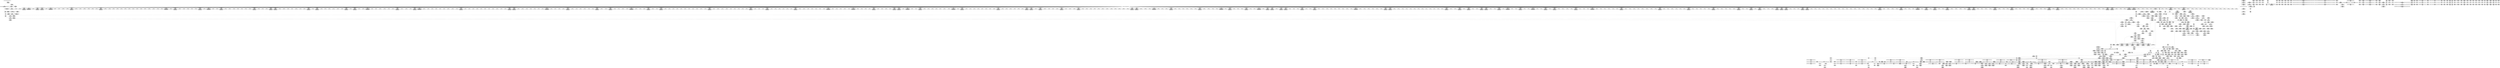 digraph {
	CE0x4ec7980 [shape=record,shape=Mrecord,label="{CE0x4ec7980|selinux_quota_on:_tmp9|security/selinux/hooks.c,2044|*SummSource*}"]
	CE0x4f05600 [shape=record,shape=Mrecord,label="{CE0x4f05600|cred_sid:_tmp6|security/selinux/hooks.c,197|*SummSource*}"]
	CE0x4f1b3d0 [shape=record,shape=Mrecord,label="{CE0x4f1b3d0|12:_i32,_56:_i8*,_:_CRE_597,598_}"]
	CE0x4ee4200 [shape=record,shape=Mrecord,label="{CE0x4ee4200|avc_has_perm:_ssid|Function::avc_has_perm&Arg::ssid::}"]
	CE0x4ef5a20 [shape=record,shape=Mrecord,label="{CE0x4ef5a20|COLLAPSED:_GCMRE___llvm_gcov_ctr153_internal_global_2_x_i64_zeroinitializer:_elem_0:default:}"]
	CE0x4f089b0 [shape=record,shape=Mrecord,label="{CE0x4f089b0|12:_i32,_56:_i8*,_:_CRE_160,161_}"]
	CE0x4efc6d0 [shape=record,shape=Mrecord,label="{CE0x4efc6d0|__validate_creds:_conv|include/linux/cred.h,173|*SummSource*}"]
	CE0x4eff6f0 [shape=record,shape=Mrecord,label="{CE0x4eff6f0|inode_has_perm:_perms|Function::inode_has_perm&Arg::perms::|*SummSource*}"]
	CE0x4f04d40 [shape=record,shape=Mrecord,label="{CE0x4f04d40|0:_i32,_4:_i32,_8:_i32,_12:_i32,_:_CMRE_12,16_|*MultipleSource*|security/selinux/hooks.c,196|*LoadInst*|security/selinux/hooks.c,196|security/selinux/hooks.c,197}"]
	CE0x4f27ac0 [shape=record,shape=Mrecord,label="{CE0x4f27ac0|12:_i32,_56:_i8*,_:_CRE_984,988_|*MultipleSource*|*LoadInst*|security/selinux/hooks.c,1627|Function::inode_has_perm&Arg::inode::|security/selinux/hooks.c,1611}"]
	CE0x4f18dd0 [shape=record,shape=Mrecord,label="{CE0x4f18dd0|12:_i32,_56:_i8*,_:_CRE_565,566_}"]
	CE0x4f25660 [shape=record,shape=Mrecord,label="{CE0x4f25660|12:_i32,_56:_i8*,_:_CRE_922,923_}"]
	CE0x4ef7050 [shape=record,shape=Mrecord,label="{CE0x4ef7050|GLOBAL:_creds_are_invalid|*Constant*}"]
	CE0x4f27bf0 [shape=record,shape=Mrecord,label="{CE0x4f27bf0|12:_i32,_56:_i8*,_:_CRE_988,992_|*MultipleSource*|*LoadInst*|security/selinux/hooks.c,1627|Function::inode_has_perm&Arg::inode::|security/selinux/hooks.c,1611}"]
	CE0x4f1b9c0 [shape=record,shape=Mrecord,label="{CE0x4f1b9c0|12:_i32,_56:_i8*,_:_CRE_602,603_}"]
	CE0x4f259f0 [shape=record,shape=Mrecord,label="{CE0x4f259f0|12:_i32,_56:_i8*,_:_CRE_925,926_}"]
	CE0x4f119d0 [shape=record,shape=Mrecord,label="{CE0x4f119d0|12:_i32,_56:_i8*,_:_CRE_297,298_}"]
	CE0x4eb7700 [shape=record,shape=Mrecord,label="{CE0x4eb7700|104:_%struct.inode*,_:_CRE_163,164_}"]
	CE0x4ef4170 [shape=record,shape=Mrecord,label="{CE0x4ef4170|__validate_creds:_tmp7|include/linux/cred.h,174}"]
	CE0x4ede9c0 [shape=record,shape=Mrecord,label="{CE0x4ede9c0|__validate_creds:_tmp4|include/linux/cred.h,173|*SummSource*}"]
	CE0x4f24e10 [shape=record,shape=Mrecord,label="{CE0x4f24e10|12:_i32,_56:_i8*,_:_CRE_915,916_}"]
	CE0x4ede1f0 [shape=record,shape=Mrecord,label="{CE0x4ede1f0|i64*_getelementptr_inbounds_(_2_x_i64_,_2_x_i64_*___llvm_gcov_ctr98,_i64_0,_i64_0)|*Constant*}"]
	CE0x4f1c800 [shape=record,shape=Mrecord,label="{CE0x4f1c800|12:_i32,_56:_i8*,_:_CRE_614,615_}"]
	CE0x4ee42a0 [shape=record,shape=Mrecord,label="{CE0x4ee42a0|avc_has_perm:_ssid|Function::avc_has_perm&Arg::ssid::|*SummSource*}"]
	CE0x4e8db90 [shape=record,shape=Mrecord,label="{CE0x4e8db90|selinux_quota_on:_do.end|*SummSource*}"]
	CE0x4f25400 [shape=record,shape=Mrecord,label="{CE0x4f25400|12:_i32,_56:_i8*,_:_CRE_920,921_}"]
	CE0x4eef5e0 [shape=record,shape=Mrecord,label="{CE0x4eef5e0|__validate_creds:_tmp}"]
	CE0x4ead340 [shape=record,shape=Mrecord,label="{CE0x4ead340|selinux_quota_on:_dentry|Function::selinux_quota_on&Arg::dentry::}"]
	CE0x4f11fc0 [shape=record,shape=Mrecord,label="{CE0x4f11fc0|12:_i32,_56:_i8*,_:_CRE_302,303_}"]
	CE0x4f12810 [shape=record,shape=Mrecord,label="{CE0x4f12810|12:_i32,_56:_i8*,_:_CRE_309,310_}"]
	CE0x4ea9bf0 [shape=record,shape=Mrecord,label="{CE0x4ea9bf0|i64*_getelementptr_inbounds_(_2_x_i64_,_2_x_i64_*___llvm_gcov_ctr98,_i64_0,_i64_0)|*Constant*|*SummSink*}"]
	CE0x4e8e480 [shape=record,shape=Mrecord,label="{CE0x4e8e480|i64_2|*Constant*}"]
	CE0x4f08c10 [shape=record,shape=Mrecord,label="{CE0x4f08c10|12:_i32,_56:_i8*,_:_CRE_162,163_}"]
	CE0x4eb48c0 [shape=record,shape=Mrecord,label="{CE0x4eb48c0|_call_void_mcount()_#3}"]
	CE0x4eae020 [shape=record,shape=Mrecord,label="{CE0x4eae020|selinux_quota_on:_call3|security/selinux/hooks.c,2044|*SummSink*}"]
	CE0x4ebcaf0 [shape=record,shape=Mrecord,label="{CE0x4ebcaf0|i64_5|*Constant*|*SummSource*}"]
	CE0x4f1d2b0 [shape=record,shape=Mrecord,label="{CE0x4f1d2b0|12:_i32,_56:_i8*,_:_CRE_623,624_}"]
	CE0x4f0faf0 [shape=record,shape=Mrecord,label="{CE0x4f0faf0|12:_i32,_56:_i8*,_:_CRE_271,272_}"]
	CE0x4f09b80 [shape=record,shape=Mrecord,label="{CE0x4f09b80|12:_i32,_56:_i8*,_:_CRE_175,176_}"]
	CE0x4f15bf0 [shape=record,shape=Mrecord,label="{CE0x4f15bf0|12:_i32,_56:_i8*,_:_CRE_479,480_}"]
	CE0x4f0a040 [shape=record,shape=Mrecord,label="{CE0x4f0a040|12:_i32,_56:_i8*,_:_CRE_179,180_}"]
	CE0x4f0ada0 [shape=record,shape=Mrecord,label="{CE0x4f0ada0|inode_has_perm:_tobool|security/selinux/hooks.c,1611|*SummSink*}"]
	CE0x4ef7da0 [shape=record,shape=Mrecord,label="{CE0x4ef7da0|inode_has_perm:_if.then}"]
	CE0x4ef0740 [shape=record,shape=Mrecord,label="{CE0x4ef0740|12:_i32,_56:_i8*,_:_CRE_64,72_|*MultipleSource*|*LoadInst*|security/selinux/hooks.c,1627|Function::inode_has_perm&Arg::inode::|security/selinux/hooks.c,1611}"]
	CE0x4ee22a0 [shape=record,shape=Mrecord,label="{CE0x4ee22a0|104:_%struct.inode*,_:_CRE_232,240_|*MultipleSource*|Function::selinux_quota_on&Arg::dentry::|Function::dentry_has_perm&Arg::dentry::|security/selinux/hooks.c,1627}"]
	CE0x4f23c40 [shape=record,shape=Mrecord,label="{CE0x4f23c40|12:_i32,_56:_i8*,_:_CRE_900,901_}"]
	CE0x4f175e0 [shape=record,shape=Mrecord,label="{CE0x4f175e0|12:_i32,_56:_i8*,_:_CRE_536,540_|*MultipleSource*|*LoadInst*|security/selinux/hooks.c,1627|Function::inode_has_perm&Arg::inode::|security/selinux/hooks.c,1611}"]
	CE0x4f342b0 [shape=record,shape=Mrecord,label="{CE0x4f342b0|_ret_i32_%retval.0,_!dbg_!27728|security/selinux/avc.c,775}"]
	CE0x4ee0250 [shape=record,shape=Mrecord,label="{CE0x4ee0250|i8_10|*Constant*}"]
	CE0x4e975e0 [shape=record,shape=Mrecord,label="{CE0x4e975e0|get_current:_entry|*SummSource*}"]
	CE0x4ee3d20 [shape=record,shape=Mrecord,label="{CE0x4ee3d20|i64*_getelementptr_inbounds_(_2_x_i64_,_2_x_i64_*___llvm_gcov_ctr153,_i64_0,_i64_1)|*Constant*|*SummSink*}"]
	CE0x4e913d0 [shape=record,shape=Mrecord,label="{CE0x4e913d0|GLOBAL:___llvm_gcov_ctr152|Global_var:__llvm_gcov_ctr152|*SummSink*}"]
	CE0x4ef7250 [shape=record,shape=Mrecord,label="{CE0x4ef7250|__validate_creds:_tmp1}"]
	CE0x4ef09a0 [shape=record,shape=Mrecord,label="{CE0x4ef09a0|COLLAPSED:_CMRE:_elem_0:default:}"]
	CE0x4f3b000 [shape=record,shape=Mrecord,label="{CE0x4f3b000|inode_has_perm:_tmp11|security/selinux/hooks.c,1612}"]
	CE0x4eb1aa0 [shape=record,shape=Mrecord,label="{CE0x4eb1aa0|selinux_quota_on:_dentry|Function::selinux_quota_on&Arg::dentry::|*SummSource*}"]
	CE0x4f13010 [shape=record,shape=Mrecord,label="{CE0x4f13010|12:_i32,_56:_i8*,_:_CRE_336,344_|*MultipleSource*|*LoadInst*|security/selinux/hooks.c,1627|Function::inode_has_perm&Arg::inode::|security/selinux/hooks.c,1611}"]
	CE0x4edeb30 [shape=record,shape=Mrecord,label="{CE0x4edeb30|__validate_creds:_tmp4|include/linux/cred.h,173|*SummSink*}"]
	CE0x4f097f0 [shape=record,shape=Mrecord,label="{CE0x4f097f0|12:_i32,_56:_i8*,_:_CRE_172,173_}"]
	CE0x4ebc500 [shape=record,shape=Mrecord,label="{CE0x4ebc500|inode_has_perm:_bb}"]
	CE0x4eddcf0 [shape=record,shape=Mrecord,label="{CE0x4eddcf0|104:_%struct.inode*,_:_CRE_56,64_|*MultipleSource*|Function::selinux_quota_on&Arg::dentry::|Function::dentry_has_perm&Arg::dentry::|security/selinux/hooks.c,1627}"]
	CE0x4f09cb0 [shape=record,shape=Mrecord,label="{CE0x4f09cb0|12:_i32,_56:_i8*,_:_CRE_176,177_}"]
	CE0x4ef7e60 [shape=record,shape=Mrecord,label="{CE0x4ef7e60|inode_has_perm:_if.then|*SummSource*}"]
	CE0x4f09f10 [shape=record,shape=Mrecord,label="{CE0x4f09f10|12:_i32,_56:_i8*,_:_CRE_178,179_}"]
	CE0x4e8de50 [shape=record,shape=Mrecord,label="{CE0x4e8de50|selinux_quota_on:_tmp1|*SummSink*}"]
	CE0x4eda530 [shape=record,shape=Mrecord,label="{CE0x4eda530|104:_%struct.inode*,_:_CRE_185,186_}"]
	CE0x4f264a0 [shape=record,shape=Mrecord,label="{CE0x4f264a0|12:_i32,_56:_i8*,_:_CRE_934,935_}"]
	CE0x4f0cb50 [shape=record,shape=Mrecord,label="{CE0x4f0cb50|12:_i32,_56:_i8*,_:_CRE_208,210_|*MultipleSource*|*LoadInst*|security/selinux/hooks.c,1627|Function::inode_has_perm&Arg::inode::|security/selinux/hooks.c,1611}"]
	CE0x4edb160 [shape=record,shape=Mrecord,label="{CE0x4edb160|104:_%struct.inode*,_:_CRE_198,199_}"]
	CE0x4e9a0f0 [shape=record,shape=Mrecord,label="{CE0x4e9a0f0|i64_1|*Constant*}"]
	CE0x4ee5df0 [shape=record,shape=Mrecord,label="{CE0x4ee5df0|__validate_creds:_lnot.ext|include/linux/cred.h,173|*SummSource*}"]
	CE0x4eb1dd0 [shape=record,shape=Mrecord,label="{CE0x4eb1dd0|dentry_has_perm:_dentry|Function::dentry_has_perm&Arg::dentry::|*SummSource*}"]
	CE0x4ef0a10 [shape=record,shape=Mrecord,label="{CE0x4ef0a10|GLOBAL:_creds_are_invalid|*Constant*|*SummSource*}"]
	CE0x4f39160 [shape=record,shape=Mrecord,label="{CE0x4f39160|inode_has_perm:_tmp8|security/selinux/hooks.c,1611}"]
	CE0x4f15620 [shape=record,shape=Mrecord,label="{CE0x4f15620|12:_i32,_56:_i8*,_:_CRE_474,475_}"]
	CE0x4ebbef0 [shape=record,shape=Mrecord,label="{CE0x4ebbef0|104:_%struct.inode*,_:_CRE_145,146_}"]
	CE0x4efa620 [shape=record,shape=Mrecord,label="{CE0x4efa620|inode_has_perm:_do.body|*SummSource*}"]
	CE0x4ebec90 [shape=record,shape=Mrecord,label="{CE0x4ebec90|__validate_creds:_if.end}"]
	CE0x4eb5950 [shape=record,shape=Mrecord,label="{CE0x4eb5950|i32_1|*Constant*}"]
	CE0x4f37f30 [shape=record,shape=Mrecord,label="{CE0x4f37f30|inode_has_perm:_tmp7|security/selinux/hooks.c,1611|*SummSource*}"]
	CE0x4eff260 [shape=record,shape=Mrecord,label="{CE0x4eff260|inode_has_perm:_entry}"]
	CE0x4f25530 [shape=record,shape=Mrecord,label="{CE0x4f25530|12:_i32,_56:_i8*,_:_CRE_921,922_}"]
	CE0x4e9f1d0 [shape=record,shape=Mrecord,label="{CE0x4e9f1d0|dentry_has_perm:_bb|*SummSink*}"]
	CE0x4f0f890 [shape=record,shape=Mrecord,label="{CE0x4f0f890|12:_i32,_56:_i8*,_:_CRE_269,270_}"]
	CE0x4e901c0 [shape=record,shape=Mrecord,label="{CE0x4e901c0|12:_i32,_56:_i8*,_:_CRE_139,140_}"]
	CE0x4eeecb0 [shape=record,shape=Mrecord,label="{CE0x4eeecb0|12:_i32,_56:_i8*,_:_CRE_4,8_|*MultipleSource*|*LoadInst*|security/selinux/hooks.c,1627|Function::inode_has_perm&Arg::inode::|security/selinux/hooks.c,1611}"]
	CE0x4f01b20 [shape=record,shape=Mrecord,label="{CE0x4f01b20|i32_22|*Constant*}"]
	CE0x4edece0 [shape=record,shape=Mrecord,label="{CE0x4edece0|__validate_creds:_tmp5|include/linux/cred.h,173}"]
	CE0x4ef9e00 [shape=record,shape=Mrecord,label="{CE0x4ef9e00|inode_has_perm:_i_flags|security/selinux/hooks.c,1611|*SummSink*}"]
	CE0x4eed3b0 [shape=record,shape=Mrecord,label="{CE0x4eed3b0|i64*_getelementptr_inbounds_(_8_x_i64_,_8_x_i64_*___llvm_gcov_ctr154,_i64_0,_i64_0)|*Constant*|*SummSource*}"]
	CE0x4ebc3b0 [shape=record,shape=Mrecord,label="{CE0x4ebc3b0|104:_%struct.inode*,_:_CRE_149,150_}"]
	CE0x4f06c00 [shape=record,shape=Mrecord,label="{CE0x4f06c00|inode_has_perm:_tmp14|security/selinux/hooks.c,1614}"]
	CE0x4ea8290 [shape=record,shape=Mrecord,label="{CE0x4ea8290|dentry_has_perm:_tmp2|*SummSource*}"]
	CE0x4f19290 [shape=record,shape=Mrecord,label="{CE0x4f19290|12:_i32,_56:_i8*,_:_CRE_569,570_}"]
	CE0x4e9a5b0 [shape=record,shape=Mrecord,label="{CE0x4e9a5b0|i64*_getelementptr_inbounds_(_11_x_i64_,_11_x_i64_*___llvm_gcov_ctr152,_i64_0,_i64_0)|*Constant*|*SummSource*}"]
	CE0x4eaac60 [shape=record,shape=Mrecord,label="{CE0x4eaac60|_call_void_lockdep_rcu_suspicious(i8*_getelementptr_inbounds_(_25_x_i8_,_25_x_i8_*_.str3,_i32_0,_i32_0),_i32_2044,_i8*_getelementptr_inbounds_(_45_x_i8_,_45_x_i8_*_.str12,_i32_0,_i32_0))_#10,_!dbg_!27728|security/selinux/hooks.c,2044}"]
	CE0x4eec620 [shape=record,shape=Mrecord,label="{CE0x4eec620|i64*_getelementptr_inbounds_(_8_x_i64_,_8_x_i64_*___llvm_gcov_ctr154,_i64_0,_i64_1)|*Constant*|*SummSink*}"]
	CE0x4e9ccc0 [shape=record,shape=Mrecord,label="{CE0x4e9ccc0|selinux_quota_on:_tmp19|security/selinux/hooks.c,2044}"]
	CE0x4f19ae0 [shape=record,shape=Mrecord,label="{CE0x4f19ae0|12:_i32,_56:_i8*,_:_CRE_576,577_}"]
	CE0x4f30e30 [shape=record,shape=Mrecord,label="{CE0x4f30e30|i64*_getelementptr_inbounds_(_8_x_i64_,_8_x_i64_*___llvm_gcov_ctr154,_i64_0,_i64_7)|*Constant*|*SummSink*}"]
	CE0x4f0dfa0 [shape=record,shape=Mrecord,label="{CE0x4f0dfa0|12:_i32,_56:_i8*,_:_CRE_248,249_}"]
	CE0x4effcb0 [shape=record,shape=Mrecord,label="{CE0x4effcb0|inode_has_perm:_inode|Function::inode_has_perm&Arg::inode::}"]
	CE0x4f11c30 [shape=record,shape=Mrecord,label="{CE0x4f11c30|12:_i32,_56:_i8*,_:_CRE_299,300_}"]
	CE0x4f0abc0 [shape=record,shape=Mrecord,label="{CE0x4f0abc0|cred_sid:_tmp}"]
	CE0x4f0f040 [shape=record,shape=Mrecord,label="{CE0x4f0f040|12:_i32,_56:_i8*,_:_CRE_262,263_}"]
	CE0x4f0b390 [shape=record,shape=Mrecord,label="{CE0x4f0b390|12:_i32,_56:_i8*,_:_CRE_188,189_}"]
	CE0x4f37760 [shape=record,shape=Mrecord,label="{CE0x4f37760|GLOBAL:_llvm.expect.i64|*Constant*|*SummSource*}"]
	CE0x4f16440 [shape=record,shape=Mrecord,label="{CE0x4f16440|12:_i32,_56:_i8*,_:_CRE_486,487_}"]
	CE0x4f19620 [shape=record,shape=Mrecord,label="{CE0x4f19620|12:_i32,_56:_i8*,_:_CRE_572,573_}"]
	CE0x4ee5cf0 [shape=record,shape=Mrecord,label="{CE0x4ee5cf0|i32_(i32,_i32,_i16,_i32,_%struct.common_audit_data*)*_bitcast_(i32_(i32,_i32,_i16,_i32,_%struct.common_audit_data.495*)*_avc_has_perm_to_i32_(i32,_i32,_i16,_i32,_%struct.common_audit_data*)*)|*Constant*|*SummSink*}"]
	CE0x4ef1ea0 [shape=record,shape=Mrecord,label="{CE0x4ef1ea0|inode_has_perm:_return|*SummSink*}"]
	CE0x4e93e60 [shape=record,shape=Mrecord,label="{CE0x4e93e60|i32_0|*Constant*}"]
	CE0x4f18380 [shape=record,shape=Mrecord,label="{CE0x4f18380|12:_i32,_56:_i8*,_:_CRE_556,557_}"]
	CE0x4ef0e70 [shape=record,shape=Mrecord,label="{CE0x4ef0e70|i64*_getelementptr_inbounds_(_8_x_i64_,_8_x_i64_*___llvm_gcov_ctr154,_i64_0,_i64_1)|*Constant*}"]
	CE0x4f0d870 [shape=record,shape=Mrecord,label="{CE0x4f0d870|12:_i32,_56:_i8*,_:_CRE_242,243_}"]
	CE0x4edaf80 [shape=record,shape=Mrecord,label="{CE0x4edaf80|104:_%struct.inode*,_:_CRE_196,197_}"]
	CE0x4e9a290 [shape=record,shape=Mrecord,label="{CE0x4e9a290|GLOBAL:_selinux_quota_on.__warned|Global_var:selinux_quota_on.__warned|*SummSink*}"]
	CE0x4edc170 [shape=record,shape=Mrecord,label="{CE0x4edc170|104:_%struct.inode*,_:_CRE_213,214_}"]
	CE0x4f1b170 [shape=record,shape=Mrecord,label="{CE0x4f1b170|12:_i32,_56:_i8*,_:_CRE_595,596_}"]
	CE0x4e9e6c0 [shape=record,shape=Mrecord,label="{CE0x4e9e6c0|selinux_quota_on:_call5|security/selinux/hooks.c,2046|*SummSink*}"]
	CE0x4f273c0 [shape=record,shape=Mrecord,label="{CE0x4f273c0|12:_i32,_56:_i8*,_:_CRE_978,979_}"]
	CE0x4ebb960 [shape=record,shape=Mrecord,label="{CE0x4ebb960|104:_%struct.inode*,_:_CRE_96,104_|*MultipleSource*|Function::selinux_quota_on&Arg::dentry::|Function::dentry_has_perm&Arg::dentry::|security/selinux/hooks.c,1627}"]
	CE0x4edacb0 [shape=record,shape=Mrecord,label="{CE0x4edacb0|104:_%struct.inode*,_:_CRE_193,194_}"]
	CE0x6d26980 [shape=record,shape=Mrecord,label="{CE0x6d26980|selinux_quota_on:_tmp6|security/selinux/hooks.c,2044|*SummSink*}"]
	CE0x4ee1240 [shape=record,shape=Mrecord,label="{CE0x4ee1240|i64*_getelementptr_inbounds_(_2_x_i64_,_2_x_i64_*___llvm_gcov_ctr153,_i64_0,_i64_0)|*Constant*|*SummSink*}"]
	CE0x4f2d840 [shape=record,shape=Mrecord,label="{CE0x4f2d840|inode_has_perm:_tmp15|*LoadInst*|security/selinux/hooks.c,1615}"]
	CE0x4f3ba30 [shape=record,shape=Mrecord,label="{CE0x4f3ba30|i32_512|*Constant*|*SummSource*}"]
	CE0x4f1f670 [shape=record,shape=Mrecord,label="{CE0x4f1f670|12:_i32,_56:_i8*,_:_CRE_760,768_|*MultipleSource*|*LoadInst*|security/selinux/hooks.c,1627|Function::inode_has_perm&Arg::inode::|security/selinux/hooks.c,1611}"]
	CE0x4eb7d90 [shape=record,shape=Mrecord,label="{CE0x4eb7d90|104:_%struct.inode*,_:_CRE_170,171_}"]
	CE0x4f193c0 [shape=record,shape=Mrecord,label="{CE0x4f193c0|12:_i32,_56:_i8*,_:_CRE_570,571_}"]
	CE0x4e99930 [shape=record,shape=Mrecord,label="{CE0x4e99930|selinux_quota_on:_tmp19|security/selinux/hooks.c,2044|*SummSource*}"]
	CE0x4f186b0 [shape=record,shape=Mrecord,label="{CE0x4f186b0|12:_i32,_56:_i8*,_:_CRE_559,560_}"]
	CE0x4eaacd0 [shape=record,shape=Mrecord,label="{CE0x4eaacd0|selinux_quota_on:_tmp16|security/selinux/hooks.c,2044}"]
	CE0x4f1c5a0 [shape=record,shape=Mrecord,label="{CE0x4f1c5a0|12:_i32,_56:_i8*,_:_CRE_612,613_}"]
	CE0x4f0eb80 [shape=record,shape=Mrecord,label="{CE0x4f0eb80|12:_i32,_56:_i8*,_:_CRE_258,259_}"]
	CE0x4ebc590 [shape=record,shape=Mrecord,label="{CE0x4ebc590|inode_has_perm:_bb|*SummSource*}"]
	CE0x4f01690 [shape=record,shape=Mrecord,label="{CE0x4f01690|COLLAPSED:_GCMRE___llvm_gcov_ctr98_internal_global_2_x_i64_zeroinitializer:_elem_0:default:}"]
	CE0x4e8e5e0 [shape=record,shape=Mrecord,label="{CE0x4e8e5e0|_call_void_mcount()_#3|*SummSource*}"]
	CE0x4edc940 [shape=record,shape=Mrecord,label="{CE0x4edc940|dentry_has_perm:_tmp1}"]
	CE0x4ef0300 [shape=record,shape=Mrecord,label="{CE0x4ef0300|12:_i32,_56:_i8*,_:_CRE_48,56_|*MultipleSource*|*LoadInst*|security/selinux/hooks.c,1627|Function::inode_has_perm&Arg::inode::|security/selinux/hooks.c,1611}"]
	CE0x4f0e0d0 [shape=record,shape=Mrecord,label="{CE0x4f0e0d0|12:_i32,_56:_i8*,_:_CRE_249,250_}"]
	CE0x4f3bb20 [shape=record,shape=Mrecord,label="{CE0x4f3bb20|i32_512|*Constant*|*SummSink*}"]
	CE0x4edefd0 [shape=record,shape=Mrecord,label="{CE0x4edefd0|__validate_creds:_tmp5|include/linux/cred.h,173|*SummSink*}"]
	CE0x4eef650 [shape=record,shape=Mrecord,label="{CE0x4eef650|COLLAPSED:_GCMRE___llvm_gcov_ctr155_internal_global_5_x_i64_zeroinitializer:_elem_0:default:}"]
	CE0x4edde20 [shape=record,shape=Mrecord,label="{CE0x4edde20|104:_%struct.inode*,_:_CRE_64,72_|*MultipleSource*|Function::selinux_quota_on&Arg::dentry::|Function::dentry_has_perm&Arg::dentry::|security/selinux/hooks.c,1627}"]
	CE0x4f01a10 [shape=record,shape=Mrecord,label="{CE0x4f01a10|i64*_getelementptr_inbounds_(_2_x_i64_,_2_x_i64_*___llvm_gcov_ctr98,_i64_0,_i64_0)|*Constant*|*SummSource*}"]
	CE0x4f1be80 [shape=record,shape=Mrecord,label="{CE0x4f1be80|12:_i32,_56:_i8*,_:_CRE_606,607_}"]
	CE0x4e9d090 [shape=record,shape=Mrecord,label="{CE0x4e9d090|get_current:_tmp2|*SummSink*}"]
	CE0x4f06370 [shape=record,shape=Mrecord,label="{CE0x4f06370|i64*_getelementptr_inbounds_(_8_x_i64_,_8_x_i64_*___llvm_gcov_ctr154,_i64_0,_i64_6)|*Constant*}"]
	CE0x4ea84f0 [shape=record,shape=Mrecord,label="{CE0x4ea84f0|i32_5|*Constant*}"]
	CE0x4ec8c00 [shape=record,shape=Mrecord,label="{CE0x4ec8c00|selinux_quota_on:_tmp10|security/selinux/hooks.c,2044|*SummSource*}"]
	CE0x4e9a080 [shape=record,shape=Mrecord,label="{CE0x4e9a080|i64*_getelementptr_inbounds_(_2_x_i64_,_2_x_i64_*___llvm_gcov_ctr98,_i64_0,_i64_1)|*Constant*|*SummSink*}"]
	CE0x4f18a40 [shape=record,shape=Mrecord,label="{CE0x4f18a40|12:_i32,_56:_i8*,_:_CRE_562,563_}"]
	CE0x4eed6b0 [shape=record,shape=Mrecord,label="{CE0x4eed6b0|inode_has_perm:_tmp|*SummSource*}"]
	CE0x4ede890 [shape=record,shape=Mrecord,label="{CE0x4ede890|__validate_creds:_tmp4|include/linux/cred.h,173}"]
	CE0x4eed050 [shape=record,shape=Mrecord,label="{CE0x4eed050|__validate_creds:_tmp|*SummSink*}"]
	CE0x4ee5b80 [shape=record,shape=Mrecord,label="{CE0x4ee5b80|i32_(i32,_i32,_i16,_i32,_%struct.common_audit_data*)*_bitcast_(i32_(i32,_i32,_i16,_i32,_%struct.common_audit_data.495*)*_avc_has_perm_to_i32_(i32,_i32,_i16,_i32,_%struct.common_audit_data*)*)|*Constant*|*SummSource*}"]
	CE0x4f1fab0 [shape=record,shape=Mrecord,label="{CE0x4f1fab0|12:_i32,_56:_i8*,_:_CRE_776,792_|*MultipleSource*|*LoadInst*|security/selinux/hooks.c,1627|Function::inode_has_perm&Arg::inode::|security/selinux/hooks.c,1611}"]
	CE0x46a4060 [shape=record,shape=Mrecord,label="{CE0x46a4060|selinux_quota_on:_tmp8|security/selinux/hooks.c,2044|*SummSource*}"]
	CE0x4f23060 [shape=record,shape=Mrecord,label="{CE0x4f23060|12:_i32,_56:_i8*,_:_CRE_890,891_}"]
	"CONST[source:0(mediator),value:2(dynamic)][purpose:{object}]"
	CE0x4eb8060 [shape=record,shape=Mrecord,label="{CE0x4eb8060|104:_%struct.inode*,_:_CRE_173,174_}"]
	CE0x4eee520 [shape=record,shape=Mrecord,label="{CE0x4eee520|__validate_creds:_file|Function::__validate_creds&Arg::file::}"]
	CE0x4f182d0 [shape=record,shape=Mrecord,label="{CE0x4f182d0|12:_i32,_56:_i8*,_:_CRE_555,556_}"]
	CE0x4f251a0 [shape=record,shape=Mrecord,label="{CE0x4f251a0|12:_i32,_56:_i8*,_:_CRE_918,919_}"]
	CE0x4f1c340 [shape=record,shape=Mrecord,label="{CE0x4f1c340|12:_i32,_56:_i8*,_:_CRE_610,611_}"]
	CE0x4f32810 [shape=record,shape=Mrecord,label="{CE0x4f32810|__validate_creds:_if.then|*SummSink*}"]
	CE0x4e8cce0 [shape=record,shape=Mrecord,label="{CE0x4e8cce0|selinux_quota_on:_tmp5|security/selinux/hooks.c,2044|*SummSource*}"]
	CE0x4e95b40 [shape=record,shape=Mrecord,label="{CE0x4e95b40|GLOBAL:_lockdep_rcu_suspicious|*Constant*|*SummSource*}"]
	CE0x4f0f760 [shape=record,shape=Mrecord,label="{CE0x4f0f760|12:_i32,_56:_i8*,_:_CRE_268,269_}"]
	CE0x4edbde0 [shape=record,shape=Mrecord,label="{CE0x4edbde0|104:_%struct.inode*,_:_CRE_210,211_}"]
	CE0x4f20b50 [shape=record,shape=Mrecord,label="{CE0x4f20b50|12:_i32,_56:_i8*,_:_CRE_848,856_|*MultipleSource*|*LoadInst*|security/selinux/hooks.c,1627|Function::inode_has_perm&Arg::inode::|security/selinux/hooks.c,1611}"]
	CE0x4f0f2a0 [shape=record,shape=Mrecord,label="{CE0x4f0f2a0|12:_i32,_56:_i8*,_:_CRE_264,265_}"]
	CE0x4f10340 [shape=record,shape=Mrecord,label="{CE0x4f10340|12:_i32,_56:_i8*,_:_CRE_278,279_}"]
	CE0x4edf2e0 [shape=record,shape=Mrecord,label="{CE0x4edf2e0|i64*_getelementptr_inbounds_(_5_x_i64_,_5_x_i64_*___llvm_gcov_ctr155,_i64_0,_i64_3)|*Constant*|*SummSource*}"]
	CE0x4f0ef10 [shape=record,shape=Mrecord,label="{CE0x4f0ef10|12:_i32,_56:_i8*,_:_CRE_261,262_}"]
	CE0x4f13ef0 [shape=record,shape=Mrecord,label="{CE0x4f13ef0|12:_i32,_56:_i8*,_:_CRE_400,408_|*MultipleSource*|*LoadInst*|security/selinux/hooks.c,1627|Function::inode_has_perm&Arg::inode::|security/selinux/hooks.c,1611}"]
	CE0x4f1e0d0 [shape=record,shape=Mrecord,label="{CE0x4f1e0d0|12:_i32,_56:_i8*,_:_CRE_680,684_|*MultipleSource*|*LoadInst*|security/selinux/hooks.c,1627|Function::inode_has_perm&Arg::inode::|security/selinux/hooks.c,1611}"]
	CE0x4f57300 [shape=record,shape=Mrecord,label="{CE0x4f57300|__validate_creds:_tmp9|include/linux/cred.h,175|*SummSource*}"]
	CE0x4eef6c0 [shape=record,shape=Mrecord,label="{CE0x4eef6c0|__validate_creds:_tmp|*SummSource*}"]
	CE0x4f18580 [shape=record,shape=Mrecord,label="{CE0x4f18580|12:_i32,_56:_i8*,_:_CRE_558,559_}"]
	CE0x4e94c80 [shape=record,shape=Mrecord,label="{CE0x4e94c80|dentry_has_perm:_ad|security/selinux/hooks.c, 1628}"]
	CE0x4ef8100 [shape=record,shape=Mrecord,label="{CE0x4ef8100|__validate_creds:_expval|include/linux/cred.h,173|*SummSink*}"]
	CE0x4ea8700 [shape=record,shape=Mrecord,label="{CE0x4ea8700|dentry_has_perm:_tmp3}"]
	CE0x4f06300 [shape=record,shape=Mrecord,label="{CE0x4f06300|i64*_getelementptr_inbounds_(_8_x_i64_,_8_x_i64_*___llvm_gcov_ctr154,_i64_0,_i64_6)|*Constant*|*SummSink*}"]
	CE0x4edada0 [shape=record,shape=Mrecord,label="{CE0x4edada0|104:_%struct.inode*,_:_CRE_194,195_}"]
	CE0x4f213a0 [shape=record,shape=Mrecord,label="{CE0x4f213a0|12:_i32,_56:_i8*,_:_CRE_866,867_}"]
	CE0x4ea7380 [shape=record,shape=Mrecord,label="{CE0x4ea7380|_ret_%struct.task_struct*_%tmp4,_!dbg_!27714|./arch/x86/include/asm/current.h,14}"]
	CE0x4f100e0 [shape=record,shape=Mrecord,label="{CE0x4f100e0|12:_i32,_56:_i8*,_:_CRE_276,277_}"]
	CE0x4ef4560 [shape=record,shape=Mrecord,label="{CE0x4ef4560|_call_void___invalid_creds(%struct.cred*_%cred,_i8*_%file,_i32_%line)_#10,_!dbg_!27721|include/linux/cred.h,174|*SummSource*}"]
	CE0x4edb7f0 [shape=record,shape=Mrecord,label="{CE0x4edb7f0|104:_%struct.inode*,_:_CRE_205,206_}"]
	CE0x4eb1060 [shape=record,shape=Mrecord,label="{CE0x4eb1060|dentry_has_perm:_entry|*SummSource*}"]
	CE0x4e90680 [shape=record,shape=Mrecord,label="{CE0x4e90680|12:_i32,_56:_i8*,_:_CRE_144,145_}"]
	CE0x4f24820 [shape=record,shape=Mrecord,label="{CE0x4f24820|12:_i32,_56:_i8*,_:_CRE_910,911_}"]
	CE0x4ea8ef0 [shape=record,shape=Mrecord,label="{CE0x4ea8ef0|dentry_has_perm:_entry}"]
	CE0x4f1dc90 [shape=record,shape=Mrecord,label="{CE0x4f1dc90|12:_i32,_56:_i8*,_:_CRE_664,672_|*MultipleSource*|*LoadInst*|security/selinux/hooks.c,1627|Function::inode_has_perm&Arg::inode::|security/selinux/hooks.c,1611}"]
	CE0x4f18f00 [shape=record,shape=Mrecord,label="{CE0x4f18f00|12:_i32,_56:_i8*,_:_CRE_566,567_}"]
	CE0x4e8fc20 [shape=record,shape=Mrecord,label="{CE0x4e8fc20|i64*_getelementptr_inbounds_(_11_x_i64_,_11_x_i64_*___llvm_gcov_ctr152,_i64_0,_i64_6)|*Constant*|*SummSink*}"]
	CE0x4f283a0 [shape=record,shape=Mrecord,label="{CE0x4f283a0|inode_has_perm:_tmp6|*LoadInst*|security/selinux/hooks.c,1611|*SummSource*}"]
	CE0x4ef1240 [shape=record,shape=Mrecord,label="{CE0x4ef1240|i32_0|*Constant*}"]
	CE0x4ef97c0 [shape=record,shape=Mrecord,label="{CE0x4ef97c0|12:_i32,_56:_i8*,_:_CRE_8,12_|*MultipleSource*|*LoadInst*|security/selinux/hooks.c,1627|Function::inode_has_perm&Arg::inode::|security/selinux/hooks.c,1611}"]
	CE0x4eff510 [shape=record,shape=Mrecord,label="{CE0x4eff510|GLOBAL:_inode_has_perm|*Constant*|*SummSink*}"]
	CE0x4f22ba0 [shape=record,shape=Mrecord,label="{CE0x4f22ba0|12:_i32,_56:_i8*,_:_CRE_886,887_}"]
	CE0x4e91ec0 [shape=record,shape=Mrecord,label="{CE0x4e91ec0|selinux_quota_on:_tmp12|security/selinux/hooks.c,2044|*SummSource*}"]
	CE0x4ef7460 [shape=record,shape=Mrecord,label="{CE0x4ef7460|i32_1609|*Constant*|*SummSink*}"]
	CE0x4f24100 [shape=record,shape=Mrecord,label="{CE0x4f24100|12:_i32,_56:_i8*,_:_CRE_904,905_}"]
	CE0x4f27990 [shape=record,shape=Mrecord,label="{CE0x4f27990|12:_i32,_56:_i8*,_:_CRE_983,984_}"]
	CE0x4e8e320 [shape=record,shape=Mrecord,label="{CE0x4e8e320|selinux_quota_on:_do.end}"]
	CE0x4ee34c0 [shape=record,shape=Mrecord,label="{CE0x4ee34c0|104:_%struct.inode*,_:_CRE_304,305_}"]
	CE0x4e8d380 [shape=record,shape=Mrecord,label="{CE0x4e8d380|selinux_quota_on:_land.lhs.true|*SummSink*}"]
	CE0x4f2dd30 [shape=record,shape=Mrecord,label="{CE0x4f2dd30|inode_has_perm:_sid3|security/selinux/hooks.c,1617|*SummSource*}"]
	CE0x4eb7520 [shape=record,shape=Mrecord,label="{CE0x4eb7520|104:_%struct.inode*,_:_CRE_161,162_}"]
	CE0x4f314f0 [shape=record,shape=Mrecord,label="{CE0x4f314f0|i64*_getelementptr_inbounds_(_8_x_i64_,_8_x_i64_*___llvm_gcov_ctr154,_i64_0,_i64_7)|*Constant*}"]
	CE0x4e93790 [shape=record,shape=Mrecord,label="{CE0x4e93790|i1_true|*Constant*|*SummSink*}"]
	CE0x4ec1a50 [shape=record,shape=Mrecord,label="{CE0x4ec1a50|_call_void_mcount()_#3|*SummSink*}"]
	CE0x4f31a10 [shape=record,shape=Mrecord,label="{CE0x4f31a10|inode_has_perm:_tmp19|security/selinux/hooks.c,1618|*SummSource*}"]
	CE0x4f319a0 [shape=record,shape=Mrecord,label="{CE0x4f319a0|inode_has_perm:_tmp19|security/selinux/hooks.c,1618}"]
	CE0x4e9dcb0 [shape=record,shape=Mrecord,label="{CE0x4e9dcb0|selinux_quota_on:_tobool1|security/selinux/hooks.c,2044}"]
	CE0x4ee5000 [shape=record,shape=Mrecord,label="{CE0x4ee5000|inode_has_perm:_tmp18|security/selinux/hooks.c,1617|*SummSource*}"]
	CE0x4ebfe30 [shape=record,shape=Mrecord,label="{CE0x4ebfe30|_call_void___validate_creds(%struct.cred*_%cred,_i8*_getelementptr_inbounds_(_25_x_i8_,_25_x_i8_*_.str3,_i32_0,_i32_0),_i32_1609)_#10,_!dbg_!27719|security/selinux/hooks.c,1609|*SummSink*}"]
	CE0x4eaae70 [shape=record,shape=Mrecord,label="{CE0x4eaae70|selinux_quota_on:_tmp16|security/selinux/hooks.c,2044|*SummSource*}"]
	CE0x4f33f00 [shape=record,shape=Mrecord,label="{CE0x4f33f00|avc_has_perm:_tclass|Function::avc_has_perm&Arg::tclass::|*SummSource*}"]
	CE0x4f0ffb0 [shape=record,shape=Mrecord,label="{CE0x4f0ffb0|12:_i32,_56:_i8*,_:_CRE_275,276_}"]
	CE0x4efee70 [shape=record,shape=Mrecord,label="{CE0x4efee70|inode_has_perm:_entry|*SummSource*}"]
	CE0x4e9b3e0 [shape=record,shape=Mrecord,label="{CE0x4e9b3e0|get_current:_bb|*SummSink*}"]
	CE0x4edf5d0 [shape=record,shape=Mrecord,label="{CE0x4edf5d0|i64*_getelementptr_inbounds_(_5_x_i64_,_5_x_i64_*___llvm_gcov_ctr155,_i64_0,_i64_3)|*Constant*|*SummSink*}"]
	CE0x4f0cf90 [shape=record,shape=Mrecord,label="{CE0x4f0cf90|12:_i32,_56:_i8*,_:_CRE_224,232_|*MultipleSource*|*LoadInst*|security/selinux/hooks.c,1627|Function::inode_has_perm&Arg::inode::|security/selinux/hooks.c,1611}"]
	CE0x4ee91b0 [shape=record,shape=Mrecord,label="{CE0x4ee91b0|GLOBAL:___llvm_gcov_ctr155|Global_var:__llvm_gcov_ctr155|*SummSink*}"]
	CE0x4e94ed0 [shape=record,shape=Mrecord,label="{CE0x4e94ed0|i64*_getelementptr_inbounds_(_2_x_i64_,_2_x_i64_*___llvm_gcov_ctr153,_i64_0,_i64_1)|*Constant*}"]
	CE0x4efb090 [shape=record,shape=Mrecord,label="{CE0x4efb090|__validate_creds:_call|include/linux/cred.h,173|*SummSource*}"]
	CE0x4eb6940 [shape=record,shape=Mrecord,label="{CE0x4eb6940|12:_i32,_56:_i8*,_:_CRE_137,138_}"]
	CE0x4f30610 [shape=record,shape=Mrecord,label="{CE0x4f30610|avc_has_perm:_auditdata|Function::avc_has_perm&Arg::auditdata::}"]
	CE0x4edc7a0 [shape=record,shape=Mrecord,label="{CE0x4edc7a0|__validate_creds:_lnot1|include/linux/cred.h,173}"]
	CE0x4efb700 [shape=record,shape=Mrecord,label="{CE0x4efb700|12:_i32,_56:_i8*,_:_CRE_76,80_|*MultipleSource*|*LoadInst*|security/selinux/hooks.c,1627|Function::inode_has_perm&Arg::inode::|security/selinux/hooks.c,1611}"]
	CE0x4f11180 [shape=record,shape=Mrecord,label="{CE0x4f11180|12:_i32,_56:_i8*,_:_CRE_290,291_}"]
	CE0x4eae640 [shape=record,shape=Mrecord,label="{CE0x4eae640|selinux_quota_on:_entry}"]
	CE0x4e92350 [shape=record,shape=Mrecord,label="{CE0x4e92350|i8*_getelementptr_inbounds_(_45_x_i8_,_45_x_i8_*_.str12,_i32_0,_i32_0)|*Constant*|*SummSink*}"]
	CE0x4e9fc00 [shape=record,shape=Mrecord,label="{CE0x4e9fc00|selinux_quota_on:_tmp3|*SummSink*}"]
	CE0x4e9d770 [shape=record,shape=Mrecord,label="{CE0x4e9d770|inode_has_perm:_tmp5|security/selinux/hooks.c,1609|*SummSource*}"]
	CE0x4ebb5d0 [shape=record,shape=Mrecord,label="{CE0x4ebb5d0|104:_%struct.inode*,_:_CRE_92,93_}"]
	CE0x4f36050 [shape=record,shape=Mrecord,label="{CE0x4f36050|inode_has_perm:_lnot|security/selinux/hooks.c,1611|*SummSource*}"]
	CE0x6b725a0 [shape=record,shape=Mrecord,label="{CE0x6b725a0|selinux_quota_on:_tmp7|security/selinux/hooks.c,2044|*SummSink*}"]
	CE0x4e9c580 [shape=record,shape=Mrecord,label="{CE0x4e9c580|selinux_quota_on:_tmp2|*SummSource*}"]
	CE0x4ef68a0 [shape=record,shape=Mrecord,label="{CE0x4ef68a0|_call_void_mcount()_#3|*SummSource*}"]
	CE0x4ea8300 [shape=record,shape=Mrecord,label="{CE0x4ea8300|dentry_has_perm:_tmp2|*SummSink*}"]
	CE0x4efe890 [shape=record,shape=Mrecord,label="{CE0x4efe890|dentry_has_perm:_dentry1|security/selinux/hooks.c,1631}"]
	CE0x4eecc80 [shape=record,shape=Mrecord,label="{CE0x4eecc80|__validate_creds:_cred|Function::__validate_creds&Arg::cred::|*SummSource*}"]
	CE0x4eafe00 [shape=record,shape=Mrecord,label="{CE0x4eafe00|dentry_has_perm:_bb|*SummSource*}"]
	CE0x4ee27d0 [shape=record,shape=Mrecord,label="{CE0x4ee27d0|104:_%struct.inode*,_:_CRE_256,264_|*MultipleSource*|Function::selinux_quota_on&Arg::dentry::|Function::dentry_has_perm&Arg::dentry::|security/selinux/hooks.c,1627}"]
	CE0x4f24360 [shape=record,shape=Mrecord,label="{CE0x4f24360|12:_i32,_56:_i8*,_:_CRE_906,907_}"]
	CE0x4f09920 [shape=record,shape=Mrecord,label="{CE0x4f09920|12:_i32,_56:_i8*,_:_CRE_173,174_}"]
	CE0x4edba50 [shape=record,shape=Mrecord,label="{CE0x4edba50|104:_%struct.inode*,_:_CRE_207,208_}"]
	CE0x4edd0a0 [shape=record,shape=Mrecord,label="{CE0x4edd0a0|dentry_has_perm:_ad|security/selinux/hooks.c, 1628|*SummSink*}"]
	CE0x4ef82c0 [shape=record,shape=Mrecord,label="{CE0x4ef82c0|__validate_creds:_expval|include/linux/cred.h,173|*SummSource*}"]
	CE0x4edbb80 [shape=record,shape=Mrecord,label="{CE0x4edbb80|104:_%struct.inode*,_:_CRE_208,209_}"]
	CE0x4eb16b0 [shape=record,shape=Mrecord,label="{CE0x4eb16b0|selinux_quota_on:_tmp17|security/selinux/hooks.c,2044|*SummSink*}"]
	CE0x4ee60c0 [shape=record,shape=Mrecord,label="{CE0x4ee60c0|__validate_creds:_conv|include/linux/cred.h,173|*SummSink*}"]
	CE0x4f08750 [shape=record,shape=Mrecord,label="{CE0x4f08750|12:_i32,_56:_i8*,_:_CRE_158,159_}"]
	CE0x4ede520 [shape=record,shape=Mrecord,label="{CE0x4ede520|dentry_has_perm:_type|security/selinux/hooks.c,1630|*SummSink*}"]
	CE0x4eb7250 [shape=record,shape=Mrecord,label="{CE0x4eb7250|104:_%struct.inode*,_:_CRE_158,159_}"]
	CE0x4f16900 [shape=record,shape=Mrecord,label="{CE0x4f16900|12:_i32,_56:_i8*,_:_CRE_500,504_|*MultipleSource*|*LoadInst*|security/selinux/hooks.c,1627|Function::inode_has_perm&Arg::inode::|security/selinux/hooks.c,1611}"]
	CE0x4eb7070 [shape=record,shape=Mrecord,label="{CE0x4eb7070|104:_%struct.inode*,_:_CRE_156,157_}"]
	CE0x4e95600 [shape=record,shape=Mrecord,label="{CE0x4e95600|selinux_quota_on:_tmp11|security/selinux/hooks.c,2044|*SummSink*}"]
	CE0x4ec6880 [shape=record,shape=Mrecord,label="{CE0x4ec6880|i64*_getelementptr_inbounds_(_11_x_i64_,_11_x_i64_*___llvm_gcov_ctr152,_i64_0,_i64_6)|*Constant*}"]
	CE0x4ef0ee0 [shape=record,shape=Mrecord,label="{CE0x4ef0ee0|i64*_getelementptr_inbounds_(_8_x_i64_,_8_x_i64_*___llvm_gcov_ctr154,_i64_0,_i64_1)|*Constant*|*SummSource*}"]
	CE0x4f3b370 [shape=record,shape=Mrecord,label="{CE0x4f3b370|inode_has_perm:_tmp12|security/selinux/hooks.c,1612|*SummSink*}"]
	CE0x4edabc0 [shape=record,shape=Mrecord,label="{CE0x4edabc0|104:_%struct.inode*,_:_CRE_192,193_}"]
	CE0x4ef9b50 [shape=record,shape=Mrecord,label="{CE0x4ef9b50|__validate_creds:_lnot.ext|include/linux/cred.h,173}"]
	CE0x4f0b5f0 [shape=record,shape=Mrecord,label="{CE0x4f0b5f0|12:_i32,_56:_i8*,_:_CRE_190,191_}"]
	CE0x4ea3800 [shape=record,shape=Mrecord,label="{CE0x4ea3800|i8_10|*Constant*|*SummSource*}"]
	CE0x4f1d3e0 [shape=record,shape=Mrecord,label="{CE0x4f1d3e0|12:_i32,_56:_i8*,_:_CRE_624,628_|*MultipleSource*|*LoadInst*|security/selinux/hooks.c,1627|Function::inode_has_perm&Arg::inode::|security/selinux/hooks.c,1611}"]
	CE0x4ee2170 [shape=record,shape=Mrecord,label="{CE0x4ee2170|104:_%struct.inode*,_:_CRE_224,232_|*MultipleSource*|Function::selinux_quota_on&Arg::dentry::|Function::dentry_has_perm&Arg::dentry::|security/selinux/hooks.c,1627}"]
	CE0x4eb7bb0 [shape=record,shape=Mrecord,label="{CE0x4eb7bb0|104:_%struct.inode*,_:_CRE_168,169_}"]
	CE0x4e93c40 [shape=record,shape=Mrecord,label="{CE0x4e93c40|dentry_has_perm:_d_inode|security/selinux/hooks.c,1627}"]
	CE0x4f084f0 [shape=record,shape=Mrecord,label="{CE0x4f084f0|12:_i32,_56:_i8*,_:_CRE_156,157_}"]
	CE0x4ec04e0 [shape=record,shape=Mrecord,label="{CE0x4ec04e0|inode_has_perm:_tmp2|*SummSource*}"]
	CE0x4e865b0 [shape=record,shape=Mrecord,label="{CE0x4e865b0|%struct.task_struct*_(%struct.task_struct**)*_asm_movq_%gs:$_1:P_,$0_,_r,im,_dirflag_,_fpsr_,_flags_|*SummSink*}"]
	CE0x4ea7b80 [shape=record,shape=Mrecord,label="{CE0x4ea7b80|selinux_quota_on:_tmp15|security/selinux/hooks.c,2044}"]
	CE0x4f06d70 [shape=record,shape=Mrecord,label="{CE0x4f06d70|inode_has_perm:_tmp14|security/selinux/hooks.c,1614|*SummSource*}"]
	CE0x4f1b500 [shape=record,shape=Mrecord,label="{CE0x4f1b500|12:_i32,_56:_i8*,_:_CRE_598,599_}"]
	CE0x4f326a0 [shape=record,shape=Mrecord,label="{CE0x4f326a0|__validate_creds:_if.then|*SummSource*}"]
	CE0x4f0f500 [shape=record,shape=Mrecord,label="{CE0x4f0f500|12:_i32,_56:_i8*,_:_CRE_266,267_}"]
	CE0x4ec0770 [shape=record,shape=Mrecord,label="{CE0x4ec0770|i64*_getelementptr_inbounds_(_8_x_i64_,_8_x_i64_*___llvm_gcov_ctr154,_i64_0,_i64_2)|*Constant*}"]
	CE0x4f24a80 [shape=record,shape=Mrecord,label="{CE0x4f24a80|12:_i32,_56:_i8*,_:_CRE_912,913_}"]
	CE0x4f0c690 [shape=record,shape=Mrecord,label="{CE0x4f0c690|12:_i32,_56:_i8*,_:_CRE_204,205_}"]
	CE0x4f34070 [shape=record,shape=Mrecord,label="{CE0x4f34070|avc_has_perm:_tclass|Function::avc_has_perm&Arg::tclass::|*SummSink*}"]
	CE0x4f2ec40 [shape=record,shape=Mrecord,label="{CE0x4f2ec40|inode_has_perm:_tmp14|security/selinux/hooks.c,1614|*SummSink*}"]
	CE0x4ef3680 [shape=record,shape=Mrecord,label="{CE0x4ef3680|dentry_has_perm:_tmp4|*LoadInst*|security/selinux/hooks.c,1627|*SummSource*}"]
	CE0x4ee53e0 [shape=record,shape=Mrecord,label="{CE0x4ee53e0|avc_has_perm:_entry|*SummSource*}"]
	CE0x4f3a680 [shape=record,shape=Mrecord,label="{CE0x4f3a680|inode_has_perm:_tmp10|security/selinux/hooks.c,1611|*SummSink*}"]
	CE0x4edc2a0 [shape=record,shape=Mrecord,label="{CE0x4edc2a0|104:_%struct.inode*,_:_CRE_214,215_}"]
	CE0x4f32570 [shape=record,shape=Mrecord,label="{CE0x4f32570|__validate_creds:_if.then}"]
	CE0x4eb78e0 [shape=record,shape=Mrecord,label="{CE0x4eb78e0|104:_%struct.inode*,_:_CRE_165,166_}"]
	CE0x4f11b00 [shape=record,shape=Mrecord,label="{CE0x4f11b00|12:_i32,_56:_i8*,_:_CRE_298,299_}"]
	CE0x4ef4b90 [shape=record,shape=Mrecord,label="{CE0x4ef4b90|dentry_has_perm:_u|security/selinux/hooks.c,1631|*SummSink*}"]
	CE0x4f1e7c0 [shape=record,shape=Mrecord,label="{CE0x4f1e7c0|12:_i32,_56:_i8*,_:_CRE_696,704_|*MultipleSource*|*LoadInst*|security/selinux/hooks.c,1627|Function::inode_has_perm&Arg::inode::|security/selinux/hooks.c,1611}"]
	CE0x4f271a0 [shape=record,shape=Mrecord,label="{CE0x4f271a0|12:_i32,_56:_i8*,_:_CRE_977,978_}"]
	CE0x4e90a10 [shape=record,shape=Mrecord,label="{CE0x4e90a10|12:_i32,_56:_i8*,_:_CRE_147,148_}"]
	CE0x4ef7870 [shape=record,shape=Mrecord,label="{CE0x4ef7870|cred_sid:_tmp3}"]
	CE0x4f09200 [shape=record,shape=Mrecord,label="{CE0x4f09200|12:_i32,_56:_i8*,_:_CRE_167,168_}"]
	CE0x4f1ab80 [shape=record,shape=Mrecord,label="{CE0x4f1ab80|12:_i32,_56:_i8*,_:_CRE_590,591_}"]
	CE0x4ee9e20 [shape=record,shape=Mrecord,label="{CE0x4ee9e20|28:_i32,_32:_i16,_:_CRE_28,32_|*MultipleSource*|*LoadInst*|security/selinux/hooks.c,1615|security/selinux/hooks.c,1615|security/selinux/hooks.c,1617}"]
	CE0x4eb4f60 [shape=record,shape=Mrecord,label="{CE0x4eb4f60|cred_sid:_security|security/selinux/hooks.c,196|*SummSource*}"]
	CE0x4efff90 [shape=record,shape=Mrecord,label="{CE0x4efff90|inode_has_perm:_inode|Function::inode_has_perm&Arg::inode::|*SummSink*}"]
	CE0x4f04f90 [shape=record,shape=Mrecord,label="{CE0x4f04f90|0:_i32,_4:_i32,_8:_i32,_12:_i32,_:_CMRE_16,20_|*MultipleSource*|security/selinux/hooks.c,196|*LoadInst*|security/selinux/hooks.c,196|security/selinux/hooks.c,197}"]
	CE0x4f0dc40 [shape=record,shape=Mrecord,label="{CE0x4f0dc40|12:_i32,_56:_i8*,_:_CRE_245,246_}"]
	CE0x4f0d3d0 [shape=record,shape=Mrecord,label="{CE0x4f0d3d0|12:_i32,_56:_i8*,_:_CRE_240,241_}"]
	CE0x4eebfb0 [shape=record,shape=Mrecord,label="{CE0x4eebfb0|_call_void_mcount()_#3|*SummSink*}"]
	CE0x4ebfcc0 [shape=record,shape=Mrecord,label="{CE0x4ebfcc0|_call_void___validate_creds(%struct.cred*_%cred,_i8*_getelementptr_inbounds_(_25_x_i8_,_25_x_i8_*_.str3,_i32_0,_i32_0),_i32_1609)_#10,_!dbg_!27719|security/selinux/hooks.c,1609|*SummSource*}"]
	CE0x4ebab40 [shape=record,shape=Mrecord,label="{CE0x4ebab40|__validate_creds:_entry|*SummSink*}"]
	CE0x4f0b130 [shape=record,shape=Mrecord,label="{CE0x4f0b130|12:_i32,_56:_i8*,_:_CRE_186,187_}"]
	CE0x4f07a40 [shape=record,shape=Mrecord,label="{CE0x4f07a40|GLOBAL:_cred_sid|*Constant*|*SummSink*}"]
	CE0x4eee100 [shape=record,shape=Mrecord,label="{CE0x4eee100|__validate_creds:_tmp1|*SummSink*}"]
	CE0x4ec2ca0 [shape=record,shape=Mrecord,label="{CE0x4ec2ca0|dentry_has_perm:_tmp|*SummSink*}"]
	CE0x4e890c0 [shape=record,shape=Mrecord,label="{CE0x4e890c0|GLOBAL:_selinux_quota_on.__warned|Global_var:selinux_quota_on.__warned}"]
	CE0x4eb4d30 [shape=record,shape=Mrecord,label="{CE0x4eb4d30|i32_22|*Constant*|*SummSource*}"]
	CE0x4effe20 [shape=record,shape=Mrecord,label="{CE0x4effe20|inode_has_perm:_inode|Function::inode_has_perm&Arg::inode::|*SummSource*}"]
	CE0x4f36810 [shape=record,shape=Mrecord,label="{CE0x4f36810|inode_has_perm:_lnot1|security/selinux/hooks.c,1611|*SummSink*}"]
	CE0x4f1d050 [shape=record,shape=Mrecord,label="{CE0x4f1d050|12:_i32,_56:_i8*,_:_CRE_621,622_}"]
	CE0x4ef31c0 [shape=record,shape=Mrecord,label="{CE0x4ef31c0|104:_%struct.inode*,_:_CRE_317,318_}"]
	CE0x4f37100 [shape=record,shape=Mrecord,label="{CE0x4f37100|inode_has_perm:_conv|security/selinux/hooks.c,1611|*SummSink*}"]
	CE0x4e8f960 [shape=record,shape=Mrecord,label="{CE0x4e8f960|i32_0|*Constant*|*SummSink*}"]
	CE0x4f15840 [shape=record,shape=Mrecord,label="{CE0x4f15840|12:_i32,_56:_i8*,_:_CRE_475,476_}"]
	CE0x4ebcc90 [shape=record,shape=Mrecord,label="{CE0x4ebcc90|inode_has_perm:_return|*SummSource*}"]
	CE0x4e93b50 [shape=record,shape=Mrecord,label="{CE0x4e93b50|i32_5|*Constant*|*SummSink*}"]
	CE0x4f1a7f0 [shape=record,shape=Mrecord,label="{CE0x4f1a7f0|12:_i32,_56:_i8*,_:_CRE_587,588_}"]
	CE0x4f27d20 [shape=record,shape=Mrecord,label="{CE0x4f27d20|12:_i32,_56:_i8*,_:_CRE_992,1000_|*MultipleSource*|*LoadInst*|security/selinux/hooks.c,1627|Function::inode_has_perm&Arg::inode::|security/selinux/hooks.c,1611}"]
	CE0x4f1d640 [shape=record,shape=Mrecord,label="{CE0x4f1d640|12:_i32,_56:_i8*,_:_CRE_640,648_|*MultipleSource*|*LoadInst*|security/selinux/hooks.c,1627|Function::inode_has_perm&Arg::inode::|security/selinux/hooks.c,1611}"]
	CE0x4f24f40 [shape=record,shape=Mrecord,label="{CE0x4f24f40|12:_i32,_56:_i8*,_:_CRE_916,917_}"]
	CE0x4e920a0 [shape=record,shape=Mrecord,label="{CE0x4e920a0|i64*_getelementptr_inbounds_(_11_x_i64_,_11_x_i64_*___llvm_gcov_ctr152,_i64_0,_i64_6)|*Constant*|*SummSource*}"]
	CE0x4f55c20 [shape=record,shape=Mrecord,label="{CE0x4f55c20|_call_void___invalid_creds(%struct.cred*_%cred,_i8*_%file,_i32_%line)_#10,_!dbg_!27721|include/linux/cred.h,174|*SummSink*}"]
	CE0x4e9ed80 [shape=record,shape=Mrecord,label="{CE0x4e9ed80|i32_2044|*Constant*}"]
	CE0x4eb6f80 [shape=record,shape=Mrecord,label="{CE0x4eb6f80|104:_%struct.inode*,_:_CRE_155,156_}"]
	CE0x4f10930 [shape=record,shape=Mrecord,label="{CE0x4f10930|12:_i32,_56:_i8*,_:_CRE_283,284_}"]
	CE0x4eec7d0 [shape=record,shape=Mrecord,label="{CE0x4eec7d0|cred_sid:_tmp1|*SummSource*}"]
	CE0x4eb4e70 [shape=record,shape=Mrecord,label="{CE0x4eb4e70|cred_sid:_security|security/selinux/hooks.c,196}"]
	CE0x4efeb30 [shape=record,shape=Mrecord,label="{CE0x4efeb30|GLOBAL:_inode_has_perm|*Constant*}"]
	CE0x4f238b0 [shape=record,shape=Mrecord,label="{CE0x4f238b0|12:_i32,_56:_i8*,_:_CRE_897,898_}"]
	CE0x4eee870 [shape=record,shape=Mrecord,label="{CE0x4eee870|i64*_getelementptr_inbounds_(_2_x_i64_,_2_x_i64_*___llvm_gcov_ctr131,_i64_0,_i64_1)|*Constant*|*SummSink*}"]
	CE0x4ec30b0 [shape=record,shape=Mrecord,label="{CE0x4ec30b0|COLLAPSED:_GCMRE_current_task_external_global_%struct.task_struct*:_elem_0::|security/selinux/hooks.c,2044}"]
	CE0x4efac80 [shape=record,shape=Mrecord,label="{CE0x4efac80|i32_4|*Constant*|*SummSink*}"]
	CE0x4eacec0 [shape=record,shape=Mrecord,label="{CE0x4eacec0|dentry_has_perm:_cred|Function::dentry_has_perm&Arg::cred::|*SummSink*}"]
	CE0x4ef6d40 [shape=record,shape=Mrecord,label="{CE0x4ef6d40|inode_has_perm:_do.end|*SummSource*}"]
	CE0x4ebe7e0 [shape=record,shape=Mrecord,label="{CE0x4ebe7e0|inode_has_perm:_tmp5|security/selinux/hooks.c,1609|*SummSink*}"]
	CE0x4f22940 [shape=record,shape=Mrecord,label="{CE0x4f22940|12:_i32,_56:_i8*,_:_CRE_884,885_}"]
	CE0x6b72530 [shape=record,shape=Mrecord,label="{CE0x6b72530|GLOBAL:_selinux_quota_on.__warned|Global_var:selinux_quota_on.__warned|*SummSource*}"]
	CE0x4ef3550 [shape=record,shape=Mrecord,label="{CE0x4ef3550|dentry_has_perm:_tmp4|*LoadInst*|security/selinux/hooks.c,1627}"]
	CE0x4f361c0 [shape=record,shape=Mrecord,label="{CE0x4f361c0|inode_has_perm:_lnot.ext|security/selinux/hooks.c,1611|*SummSink*}"]
	CE0x4f0be40 [shape=record,shape=Mrecord,label="{CE0x4f0be40|12:_i32,_56:_i8*,_:_CRE_197,198_}"]
	CE0x4e8bdf0 [shape=record,shape=Mrecord,label="{CE0x4e8bdf0|selinux_quota_on:_call|security/selinux/hooks.c,2044}"]
	CE0x4f3b0e0 [shape=record,shape=Mrecord,label="{CE0x4f3b0e0|inode_has_perm:_tmp11|security/selinux/hooks.c,1612|*SummSink*}"]
	CE0x4f396f0 [shape=record,shape=Mrecord,label="{CE0x4f396f0|inode_has_perm:_tmp9|security/selinux/hooks.c,1611}"]
	CE0x4ee5680 [shape=record,shape=Mrecord,label="{CE0x4ee5680|inode_has_perm:_call4|security/selinux/hooks.c,1617|*SummSource*}"]
	CE0x4f22f30 [shape=record,shape=Mrecord,label="{CE0x4f22f30|12:_i32,_56:_i8*,_:_CRE_889,890_}"]
	CE0x4e996e0 [shape=record,shape=Mrecord,label="{CE0x4e996e0|i64*_getelementptr_inbounds_(_11_x_i64_,_11_x_i64_*___llvm_gcov_ctr152,_i64_0,_i64_0)|*Constant*|*SummSink*}"]
	CE0x4ee29f0 [shape=record,shape=Mrecord,label="{CE0x4ee29f0|104:_%struct.inode*,_:_CRE_264,272_|*MultipleSource*|Function::selinux_quota_on&Arg::dentry::|Function::dentry_has_perm&Arg::dentry::|security/selinux/hooks.c,1627}"]
	CE0x4f3b6c0 [shape=record,shape=Mrecord,label="{CE0x4f3b6c0|inode_has_perm:_tmp12|security/selinux/hooks.c,1612}"]
	CE0x4f0ede0 [shape=record,shape=Mrecord,label="{CE0x4f0ede0|12:_i32,_56:_i8*,_:_CRE_260,261_}"]
	CE0x4f02940 [shape=record,shape=Mrecord,label="{CE0x4f02940|0:_i32,_4:_i32,_8:_i32,_12:_i32,_:_CMRE_8,12_|*MultipleSource*|security/selinux/hooks.c,196|*LoadInst*|security/selinux/hooks.c,196|security/selinux/hooks.c,197}"]
	CE0x4f19c10 [shape=record,shape=Mrecord,label="{CE0x4f19c10|12:_i32,_56:_i8*,_:_CRE_577,578_}"]
	CE0x4f23fd0 [shape=record,shape=Mrecord,label="{CE0x4f23fd0|12:_i32,_56:_i8*,_:_CRE_903,904_}"]
	CE0x4eb8240 [shape=record,shape=Mrecord,label="{CE0x4eb8240|104:_%struct.inode*,_:_CRE_175,176_}"]
	CE0x4f20300 [shape=record,shape=Mrecord,label="{CE0x4f20300|12:_i32,_56:_i8*,_:_CRE_816,824_|*MultipleSource*|*LoadInst*|security/selinux/hooks.c,1627|Function::inode_has_perm&Arg::inode::|security/selinux/hooks.c,1611}"]
	CE0x4f3b070 [shape=record,shape=Mrecord,label="{CE0x4f3b070|inode_has_perm:_tmp11|security/selinux/hooks.c,1612|*SummSource*}"]
	CE0x4edae90 [shape=record,shape=Mrecord,label="{CE0x4edae90|104:_%struct.inode*,_:_CRE_195,196_}"]
	CE0x4ef78e0 [shape=record,shape=Mrecord,label="{CE0x4ef78e0|cred_sid:_tmp3|*SummSource*}"]
	CE0x4e998c0 [shape=record,shape=Mrecord,label="{CE0x4e998c0|i64*_getelementptr_inbounds_(_11_x_i64_,_11_x_i64_*___llvm_gcov_ctr152,_i64_0,_i64_10)|*Constant*|*SummSource*}"]
	CE0x4ef70c0 [shape=record,shape=Mrecord,label="{CE0x4ef70c0|i64_1|*Constant*}"]
	CE0x4e90550 [shape=record,shape=Mrecord,label="{CE0x4e90550|12:_i32,_56:_i8*,_:_CRE_143,144_}"]
	CE0x4f0a2a0 [shape=record,shape=Mrecord,label="{CE0x4f0a2a0|12:_i32,_56:_i8*,_:_CRE_181,182_}"]
	CE0x4f356b0 [shape=record,shape=Mrecord,label="{CE0x4f356b0|inode_has_perm:_and|security/selinux/hooks.c,1611}"]
	CE0x4f4fbd0 [shape=record,shape=Mrecord,label="{CE0x4f4fbd0|inode_has_perm:_tmp16|security/selinux/hooks.c,1615|*SummSource*}"]
	CE0x4ebc2f0 [shape=record,shape=Mrecord,label="{CE0x4ebc2f0|104:_%struct.inode*,_:_CRE_148,149_}"]
	CE0x4f0e460 [shape=record,shape=Mrecord,label="{CE0x4f0e460|12:_i32,_56:_i8*,_:_CRE_252,253_}"]
	CE0x4f18b70 [shape=record,shape=Mrecord,label="{CE0x4f18b70|12:_i32,_56:_i8*,_:_CRE_563,564_}"]
	CE0x4efed00 [shape=record,shape=Mrecord,label="{CE0x4efed00|dentry_has_perm:_call|security/selinux/hooks.c,1632|*SummSink*}"]
	CE0x4e97040 [shape=record,shape=Mrecord,label="{CE0x4e97040|12:_i32,_56:_i8*,_:_CRE_16,24_|*MultipleSource*|*LoadInst*|security/selinux/hooks.c,1627|Function::inode_has_perm&Arg::inode::|security/selinux/hooks.c,1611}"]
	CE0x4f2c780 [shape=record,shape=Mrecord,label="{CE0x4f2c780|cred_sid:_cred|Function::cred_sid&Arg::cred::}"]
	CE0x4eda470 [shape=record,shape=Mrecord,label="{CE0x4eda470|104:_%struct.inode*,_:_CRE_184,185_}"]
	CE0x4f05f90 [shape=record,shape=Mrecord,label="{CE0x4f05f90|inode_has_perm:_tmp12|security/selinux/hooks.c,1612|*SummSource*}"]
	CE0x4e92dd0 [shape=record,shape=Mrecord,label="{CE0x4e92dd0|GLOBAL:_lockdep_rcu_suspicious|*Constant*}"]
	CE0x4eb7340 [shape=record,shape=Mrecord,label="{CE0x4eb7340|104:_%struct.inode*,_:_CRE_159,160_}"]
	CE0x4f2e9d0 [shape=record,shape=Mrecord,label="{CE0x4f2e9d0|inode_has_perm:_tmp13|security/selinux/hooks.c,1614|*SummSink*}"]
	CE0x4eb60c0 [shape=record,shape=Mrecord,label="{CE0x4eb60c0|12:_i32,_56:_i8*,_:_CRE_112,120_|*MultipleSource*|*LoadInst*|security/selinux/hooks.c,1627|Function::inode_has_perm&Arg::inode::|security/selinux/hooks.c,1611}"]
	CE0x4f1bfb0 [shape=record,shape=Mrecord,label="{CE0x4f1bfb0|12:_i32,_56:_i8*,_:_CRE_607,608_}"]
	CE0x4ea33c0 [shape=record,shape=Mrecord,label="{CE0x4ea33c0|__validate_creds:_tmp2|include/linux/cred.h,173}"]
	CE0x4f11770 [shape=record,shape=Mrecord,label="{CE0x4f11770|12:_i32,_56:_i8*,_:_CRE_295,296_}"]
	CE0x4eb3b90 [shape=record,shape=Mrecord,label="{CE0x4eb3b90|i32_2044|*Constant*|*SummSource*}"]
	CE0x4f36570 [shape=record,shape=Mrecord,label="{CE0x4f36570|inode_has_perm:_lnot1|security/selinux/hooks.c,1611}"]
	CE0x4eb6da0 [shape=record,shape=Mrecord,label="{CE0x4eb6da0|104:_%struct.inode*,_:_CRE_153,154_}"]
	CE0x4e8d2d0 [shape=record,shape=Mrecord,label="{CE0x4e8d2d0|selinux_quota_on:_do.end|*SummSink*}"]
	CE0x4f233f0 [shape=record,shape=Mrecord,label="{CE0x4f233f0|12:_i32,_56:_i8*,_:_CRE_893,894_}"]
	CE0x4e9e320 [shape=record,shape=Mrecord,label="{CE0x4e9e320|get_current:_tmp2|*SummSource*}"]
	CE0x4e94620 [shape=record,shape=Mrecord,label="{CE0x4e94620|104:_%struct.inode*,_:_CRE_40,48_|*MultipleSource*|Function::selinux_quota_on&Arg::dentry::|Function::dentry_has_perm&Arg::dentry::|security/selinux/hooks.c,1627}"]
	CE0x4efa590 [shape=record,shape=Mrecord,label="{CE0x4efa590|i64*_getelementptr_inbounds_(_8_x_i64_,_8_x_i64_*___llvm_gcov_ctr154,_i64_0,_i64_0)|*Constant*|*SummSink*}"]
	CE0x4eda8f0 [shape=record,shape=Mrecord,label="{CE0x4eda8f0|104:_%struct.inode*,_:_CRE_189,190_}"]
	CE0x4ec0470 [shape=record,shape=Mrecord,label="{CE0x4ec0470|inode_has_perm:_tmp2|*SummSink*}"]
	CE0x4f23520 [shape=record,shape=Mrecord,label="{CE0x4f23520|12:_i32,_56:_i8*,_:_CRE_894,895_}"]
	CE0x4eba360 [shape=record,shape=Mrecord,label="{CE0x4eba360|__validate_creds:_cred|Function::__validate_creds&Arg::cred::|*SummSink*}"]
	CE0x4f23ea0 [shape=record,shape=Mrecord,label="{CE0x4f23ea0|12:_i32,_56:_i8*,_:_CRE_902,903_}"]
	CE0x4f2dac0 [shape=record,shape=Mrecord,label="{CE0x4f2dac0|inode_has_perm:_tmp15|*LoadInst*|security/selinux/hooks.c,1615|*SummSink*}"]
	CE0x4f1f010 [shape=record,shape=Mrecord,label="{CE0x4f1f010|12:_i32,_56:_i8*,_:_CRE_736,740_|*MultipleSource*|*LoadInst*|security/selinux/hooks.c,1627|Function::inode_has_perm&Arg::inode::|security/selinux/hooks.c,1611}"]
	CE0x4f05ae0 [shape=record,shape=Mrecord,label="{CE0x4f05ae0|cred_sid:_tmp6|security/selinux/hooks.c,197|*SummSink*}"]
	CE0x4ebb870 [shape=record,shape=Mrecord,label="{CE0x4ebb870|104:_%struct.inode*,_:_CRE_95,96_}"]
	CE0x4ef7f70 [shape=record,shape=Mrecord,label="{CE0x4ef7f70|inode_has_perm:_if.then|*SummSink*}"]
	"CONST[source:0(mediator),value:2(dynamic)][purpose:{subject}]"
	CE0x4ee57f0 [shape=record,shape=Mrecord,label="{CE0x4ee57f0|inode_has_perm:_call4|security/selinux/hooks.c,1617|*SummSink*}"]
	CE0x4f32c30 [shape=record,shape=Mrecord,label="{CE0x4f32c30|__validate_creds:_tobool|include/linux/cred.h,173}"]
	CE0x4f21770 [shape=record,shape=Mrecord,label="{CE0x4f21770|12:_i32,_56:_i8*,_:_CRE_869,870_}"]
	CE0x4f12e00 [shape=record,shape=Mrecord,label="{CE0x4f12e00|12:_i32,_56:_i8*,_:_CRE_328,336_|*MultipleSource*|*LoadInst*|security/selinux/hooks.c,1627|Function::inode_has_perm&Arg::inode::|security/selinux/hooks.c,1611}"]
	CE0x4e90da0 [shape=record,shape=Mrecord,label="{CE0x4e90da0|12:_i32,_56:_i8*,_:_CRE_150,151_}"]
	CE0x4f226e0 [shape=record,shape=Mrecord,label="{CE0x4f226e0|12:_i32,_56:_i8*,_:_CRE_882,883_}"]
	CE0x4ee4640 [shape=record,shape=Mrecord,label="{CE0x4ee4640|avc_has_perm:_tsid|Function::avc_has_perm&Arg::tsid::|*SummSource*}"]
	CE0x4efcb30 [shape=record,shape=Mrecord,label="{CE0x4efcb30|__validate_creds:_entry}"]
	CE0x4ea8220 [shape=record,shape=Mrecord,label="{CE0x4ea8220|dentry_has_perm:_tmp2}"]
	CE0x4f02240 [shape=record,shape=Mrecord,label="{CE0x4f02240|cred_sid:_sid|security/selinux/hooks.c,197|*SummSink*}"]
	CE0x4f301c0 [shape=record,shape=Mrecord,label="{CE0x4f301c0|inode_has_perm:_tmp17|security/selinux/hooks.c,1617|*SummSource*}"]
	CE0x4ebd190 [shape=record,shape=Mrecord,label="{CE0x4ebd190|inode_has_perm:_adp|Function::inode_has_perm&Arg::adp::|*SummSource*}"]
	CE0x4f0e200 [shape=record,shape=Mrecord,label="{CE0x4f0e200|12:_i32,_56:_i8*,_:_CRE_250,251_}"]
	CE0x4e8d820 [shape=record,shape=Mrecord,label="{CE0x4e8d820|selinux_quota_on:_tmp6|security/selinux/hooks.c,2044|*SummSource*}"]
	CE0x4f0d5f0 [shape=record,shape=Mrecord,label="{CE0x4f0d5f0|12:_i32,_56:_i8*,_:_CRE_241,242_}"]
	CE0x4e9a910 [shape=record,shape=Mrecord,label="{CE0x4e9a910|get_current:_tmp|*SummSink*}"]
	CE0x4f0c8f0 [shape=record,shape=Mrecord,label="{CE0x4f0c8f0|12:_i32,_56:_i8*,_:_CRE_206,207_}"]
	CE0x4e9bfe0 [shape=record,shape=Mrecord,label="{CE0x4e9bfe0|selinux_quota_on:_tmp2|*SummSink*}"]
	CE0x4eee300 [shape=record,shape=Mrecord,label="{CE0x4eee300|_call_void_mcount()_#3|*SummSource*}"]
	CE0x4f160b0 [shape=record,shape=Mrecord,label="{CE0x4f160b0|12:_i32,_56:_i8*,_:_CRE_483,484_}"]
	CE0x4f24ce0 [shape=record,shape=Mrecord,label="{CE0x4f24ce0|12:_i32,_56:_i8*,_:_CRE_914,915_}"]
	CE0x4f1d180 [shape=record,shape=Mrecord,label="{CE0x4f1d180|12:_i32,_56:_i8*,_:_CRE_622,623_}"]
	CE0x4eee3d0 [shape=record,shape=Mrecord,label="{CE0x4eee3d0|i32_1609|*Constant*}"]
	CE0x4f118a0 [shape=record,shape=Mrecord,label="{CE0x4f118a0|12:_i32,_56:_i8*,_:_CRE_296,297_}"]
	CE0x4eb7430 [shape=record,shape=Mrecord,label="{CE0x4eb7430|104:_%struct.inode*,_:_CRE_160,161_}"]
	CE0x4e99aa0 [shape=record,shape=Mrecord,label="{CE0x4e99aa0|selinux_quota_on:_tmp19|security/selinux/hooks.c,2044|*SummSink*}"]
	CE0x4f161e0 [shape=record,shape=Mrecord,label="{CE0x4f161e0|12:_i32,_56:_i8*,_:_CRE_484,485_}"]
	CE0x4f13cd0 [shape=record,shape=Mrecord,label="{CE0x4f13cd0|12:_i32,_56:_i8*,_:_CRE_392,400_|*MultipleSource*|*LoadInst*|security/selinux/hooks.c,1627|Function::inode_has_perm&Arg::inode::|security/selinux/hooks.c,1611}"]
	CE0x4f078d0 [shape=record,shape=Mrecord,label="{CE0x4f078d0|GLOBAL:_cred_sid|*Constant*|*SummSource*}"]
	CE0x4e9c1d0 [shape=record,shape=Mrecord,label="{CE0x4e9c1d0|selinux_quota_on:_tmp18|security/selinux/hooks.c,2044}"]
	CE0x4e86db0 [shape=record,shape=Mrecord,label="{CE0x4e86db0|selinux_quota_on:_land.lhs.true2}"]
	CE0x4f38510 [shape=record,shape=Mrecord,label="{CE0x4f38510|i64_4|*Constant*}"]
	CE0x4f3ab50 [shape=record,shape=Mrecord,label="{CE0x4f3ab50|i64*_getelementptr_inbounds_(_8_x_i64_,_8_x_i64_*___llvm_gcov_ctr154,_i64_0,_i64_5)|*Constant*|*SummSource*}"]
	CE0x4eecec0 [shape=record,shape=Mrecord,label="{CE0x4eecec0|__validate_creds:_file|Function::__validate_creds&Arg::file::|*SummSink*}"]
	CE0x4f35f20 [shape=record,shape=Mrecord,label="{CE0x4f35f20|inode_has_perm:_lnot|security/selinux/hooks.c,1611}"]
	CE0x4f0a170 [shape=record,shape=Mrecord,label="{CE0x4f0a170|12:_i32,_56:_i8*,_:_CRE_180,181_}"]
	CE0x4ef28a0 [shape=record,shape=Mrecord,label="{CE0x4ef28a0|104:_%struct.inode*,_:_CRE_309,310_}"]
	CE0x4e9ae10 [shape=record,shape=Mrecord,label="{CE0x4e9ae10|_ret_i32_%call5,_!dbg_!27740|security/selinux/hooks.c,2046|*SummSink*}"]
	CE0x4e9b2b0 [shape=record,shape=Mrecord,label="{CE0x4e9b2b0|get_current:_bb|*SummSource*}"]
	CE0x4ea9cf0 [shape=record,shape=Mrecord,label="{CE0x4ea9cf0|dentry_has_perm:_av|Function::dentry_has_perm&Arg::av::|*SummSource*}"]
	CE0x4f33b10 [shape=record,shape=Mrecord,label="{CE0x4f33b10|avc_has_perm:_requested|Function::avc_has_perm&Arg::requested::|*SummSink*}"]
	CE0x4eb7160 [shape=record,shape=Mrecord,label="{CE0x4eb7160|104:_%struct.inode*,_:_CRE_157,158_}"]
	"CONST[source:2(external),value:2(dynamic)][purpose:{subject}]"
	CE0x4eb45a0 [shape=record,shape=Mrecord,label="{CE0x4eb45a0|i64*_getelementptr_inbounds_(_11_x_i64_,_11_x_i64_*___llvm_gcov_ctr152,_i64_0,_i64_9)|*Constant*|*SummSink*}"]
	CE0x4f30aa0 [shape=record,shape=Mrecord,label="{CE0x4f30aa0|_ret_i32_%retval.0,_!dbg_!27728|security/selinux/avc.c,775|*SummSource*}"]
	CE0x4ebb560 [shape=record,shape=Mrecord,label="{CE0x4ebb560|104:_%struct.inode*,_:_CRE_91,92_}"]
	CE0x4e98b80 [shape=record,shape=Mrecord,label="{CE0x4e98b80|i8*_getelementptr_inbounds_(_45_x_i8_,_45_x_i8_*_.str12,_i32_0,_i32_0)|*Constant*|*SummSource*}"]
	CE0x4eb5400 [shape=record,shape=Mrecord,label="{CE0x4eb5400|cred_sid:_tmp4|*LoadInst*|security/selinux/hooks.c,196}"]
	CE0x4ef6f80 [shape=record,shape=Mrecord,label="{CE0x4ef6f80|i64*_getelementptr_inbounds_(_8_x_i64_,_8_x_i64_*___llvm_gcov_ctr154,_i64_0,_i64_0)|*Constant*}"]
	CE0x4ea7bf0 [shape=record,shape=Mrecord,label="{CE0x4ea7bf0|i8_1|*Constant*}"]
	CE0x4f1ca60 [shape=record,shape=Mrecord,label="{CE0x4f1ca60|12:_i32,_56:_i8*,_:_CRE_616,617_}"]
	CE0x4e92ab0 [shape=record,shape=Mrecord,label="{CE0x4e92ab0|inode_has_perm:_tmp4|security/selinux/hooks.c,1609|*SummSource*}"]
	CE0x4e93ae0 [shape=record,shape=Mrecord,label="{CE0x4e93ae0|i32_5|*Constant*|*SummSource*}"]
	CE0x4e8cfa0 [shape=record,shape=Mrecord,label="{CE0x4e8cfa0|selinux_quota_on:_entry|*SummSink*}"]
	CE0x4f36f50 [shape=record,shape=Mrecord,label="{CE0x4f36f50|GLOBAL:_llvm.expect.i64|*Constant*}"]
	CE0x4ec22d0 [shape=record,shape=Mrecord,label="{CE0x4ec22d0|_call_void___validate_creds(%struct.cred*_%cred,_i8*_getelementptr_inbounds_(_25_x_i8_,_25_x_i8_*_.str3,_i32_0,_i32_0),_i32_1609)_#10,_!dbg_!27719|security/selinux/hooks.c,1609}"]
	CE0x4e90b40 [shape=record,shape=Mrecord,label="{CE0x4e90b40|12:_i32,_56:_i8*,_:_CRE_148,149_}"]
	CE0x4f23780 [shape=record,shape=Mrecord,label="{CE0x4f23780|12:_i32,_56:_i8*,_:_CRE_896,897_}"]
	CE0x4eba770 [shape=record,shape=Mrecord,label="{CE0x4eba770|get_current:_tmp3|*SummSink*}"]
	CE0x4ebf580 [shape=record,shape=Mrecord,label="{CE0x4ebf580|inode_has_perm:_tmp3|*SummSource*}"]
	CE0x4e92420 [shape=record,shape=Mrecord,label="{CE0x4e92420|i64*_getelementptr_inbounds_(_11_x_i64_,_11_x_i64_*___llvm_gcov_ctr152,_i64_0,_i64_9)|*Constant*}"]
	CE0x4ef0520 [shape=record,shape=Mrecord,label="{CE0x4ef0520|12:_i32,_56:_i8*,_:_CRE_56,64_|*MultipleSource*|*LoadInst*|security/selinux/hooks.c,1627|Function::inode_has_perm&Arg::inode::|security/selinux/hooks.c,1611}"]
	CE0x4f18ca0 [shape=record,shape=Mrecord,label="{CE0x4f18ca0|12:_i32,_56:_i8*,_:_CRE_564,565_}"]
	CE0x4f0c560 [shape=record,shape=Mrecord,label="{CE0x4f0c560|12:_i32,_56:_i8*,_:_CRE_203,204_}"]
	CE0x4f13640 [shape=record,shape=Mrecord,label="{CE0x4f13640|12:_i32,_56:_i8*,_:_CRE_360,376_|*MultipleSource*|*LoadInst*|security/selinux/hooks.c,1627|Function::inode_has_perm&Arg::inode::|security/selinux/hooks.c,1611}"]
	CE0x4f1baf0 [shape=record,shape=Mrecord,label="{CE0x4f1baf0|12:_i32,_56:_i8*,_:_CRE_603,604_}"]
	CE0x4e8d100 [shape=record,shape=Mrecord,label="{CE0x4e8d100|selinux_quota_on:_tmp4|security/selinux/hooks.c,2044|*SummSource*}"]
	CE0x4f56080 [shape=record,shape=Mrecord,label="{CE0x4f56080|i64*_getelementptr_inbounds_(_5_x_i64_,_5_x_i64_*___llvm_gcov_ctr155,_i64_0,_i64_4)|*Constant*}"]
	CE0x4ea39a0 [shape=record,shape=Mrecord,label="{CE0x4ea39a0|i8_10|*Constant*|*SummSink*}"]
	CE0x4ea9a40 [shape=record,shape=Mrecord,label="{CE0x4ea9a40|i32_32768|*Constant*|*SummSink*}"]
	CE0x4f105a0 [shape=record,shape=Mrecord,label="{CE0x4f105a0|12:_i32,_56:_i8*,_:_CRE_280,281_}"]
	CE0x4f220f0 [shape=record,shape=Mrecord,label="{CE0x4f220f0|12:_i32,_56:_i8*,_:_CRE_877,878_}"]
	CE0x4eec590 [shape=record,shape=Mrecord,label="{CE0x4eec590|inode_has_perm:_tmp|*SummSink*}"]
	CE0x4f14110 [shape=record,shape=Mrecord,label="{CE0x4f14110|12:_i32,_56:_i8*,_:_CRE_408,416_|*MultipleSource*|*LoadInst*|security/selinux/hooks.c,1627|Function::inode_has_perm&Arg::inode::|security/selinux/hooks.c,1611}"]
	CE0x4f08ae0 [shape=record,shape=Mrecord,label="{CE0x4f08ae0|12:_i32,_56:_i8*,_:_CRE_161,162_}"]
	CE0x4eff610 [shape=record,shape=Mrecord,label="{CE0x4eff610|inode_has_perm:_entry|*SummSink*}"]
	CE0x4f232c0 [shape=record,shape=Mrecord,label="{CE0x4f232c0|12:_i32,_56:_i8*,_:_CRE_892,893_}"]
	CE0x4eb5030 [shape=record,shape=Mrecord,label="{CE0x4eb5030|cred_sid:_security|security/selinux/hooks.c,196|*SummSink*}"]
	CE0x4f33970 [shape=record,shape=Mrecord,label="{CE0x4f33970|__validate_creds:_bb|*SummSource*}"]
	CE0x4f1a330 [shape=record,shape=Mrecord,label="{CE0x4f1a330|12:_i32,_56:_i8*,_:_CRE_583,584_}"]
	CE0x4f15400 [shape=record,shape=Mrecord,label="{CE0x4f15400|12:_i32,_56:_i8*,_:_CRE_473,474_}"]
	CE0x4f23650 [shape=record,shape=Mrecord,label="{CE0x4f23650|12:_i32,_56:_i8*,_:_CRE_895,896_}"]
	CE0x4ebd540 [shape=record,shape=Mrecord,label="{CE0x4ebd540|_ret_i32_%retval.0,_!dbg_!27739|security/selinux/hooks.c,1618}"]
	CE0x4f19750 [shape=record,shape=Mrecord,label="{CE0x4f19750|12:_i32,_56:_i8*,_:_CRE_573,574_}"]
	CE0x4efc050 [shape=record,shape=Mrecord,label="{CE0x4efc050|inode_has_perm:_tmp1}"]
	CE0x4efbb00 [shape=record,shape=Mrecord,label="{CE0x4efbb00|12:_i32,_56:_i8*,_:_CRE_88,96_|*MultipleSource*|*LoadInst*|security/selinux/hooks.c,1627|Function::inode_has_perm&Arg::inode::|security/selinux/hooks.c,1611}"]
	CE0x4ee9550 [shape=record,shape=Mrecord,label="{CE0x4ee9550|__validate_creds:_tmp3|include/linux/cred.h,173}"]
	CE0x4eed5d0 [shape=record,shape=Mrecord,label="{CE0x4eed5d0|inode_has_perm:_tmp}"]
	CE0x4f25d80 [shape=record,shape=Mrecord,label="{CE0x4f25d80|12:_i32,_56:_i8*,_:_CRE_928,929_}"]
	CE0x4f35eb0 [shape=record,shape=Mrecord,label="{CE0x4f35eb0|inode_has_perm:_lnot|security/selinux/hooks.c,1611|*SummSink*}"]
	CE0x4f57190 [shape=record,shape=Mrecord,label="{CE0x4f57190|__validate_creds:_tmp9|include/linux/cred.h,175}"]
	CE0x4ebca80 [shape=record,shape=Mrecord,label="{CE0x4ebca80|i64_4|*Constant*}"]
	CE0x4eb0610 [shape=record,shape=Mrecord,label="{CE0x4eb0610|selinux_quota_on:_cred4|security/selinux/hooks.c,2044|*SummSource*}"]
	CE0x4ef3aa0 [shape=record,shape=Mrecord,label="{CE0x4ef3aa0|__validate_creds:_tmp6|include/linux/cred.h,174|*SummSource*}"]
	CE0x4ef32f0 [shape=record,shape=Mrecord,label="{CE0x4ef32f0|104:_%struct.inode*,_:_CRE_318,319_}"]
	CE0x4f35720 [shape=record,shape=Mrecord,label="{CE0x4f35720|inode_has_perm:_and|security/selinux/hooks.c,1611|*SummSource*}"]
	CE0x4f15af0 [shape=record,shape=Mrecord,label="{CE0x4f15af0|12:_i32,_56:_i8*,_:_CRE_478,479_}"]
	CE0x4f25790 [shape=record,shape=Mrecord,label="{CE0x4f25790|12:_i32,_56:_i8*,_:_CRE_923,924_}"]
	CE0x4ebdb70 [shape=record,shape=Mrecord,label="{CE0x4ebdb70|inode_has_perm:_return}"]
	CE0x4f19160 [shape=record,shape=Mrecord,label="{CE0x4f19160|12:_i32,_56:_i8*,_:_CRE_568,569_}"]
	CE0x4f15d20 [shape=record,shape=Mrecord,label="{CE0x4f15d20|12:_i32,_56:_i8*,_:_CRE_480,481_}"]
	CE0x4f19fa0 [shape=record,shape=Mrecord,label="{CE0x4f19fa0|12:_i32,_56:_i8*,_:_CRE_580,581_}"]
	CE0x4eab420 [shape=record,shape=Mrecord,label="{CE0x4eab420|selinux_quota_on:_tmp14|security/selinux/hooks.c,2044|*SummSink*}"]
	CE0x4e943e0 [shape=record,shape=Mrecord,label="{CE0x4e943e0|104:_%struct.inode*,_:_CRE_8,12_|*MultipleSource*|Function::selinux_quota_on&Arg::dentry::|Function::dentry_has_perm&Arg::dentry::|security/selinux/hooks.c,1627}"]
	CE0x4f09a50 [shape=record,shape=Mrecord,label="{CE0x4f09a50|12:_i32,_56:_i8*,_:_CRE_174,175_}"]
	CE0x4f2c8c0 [shape=record,shape=Mrecord,label="{CE0x4f2c8c0|cred_sid:_cred|Function::cred_sid&Arg::cred::|*SummSink*}"]
	CE0x4f126e0 [shape=record,shape=Mrecord,label="{CE0x4f126e0|12:_i32,_56:_i8*,_:_CRE_308,309_}"]
	CE0x4e863c0 [shape=record,shape=Mrecord,label="{CE0x4e863c0|%struct.task_struct*_(%struct.task_struct**)*_asm_movq_%gs:$_1:P_,$0_,_r,im,_dirflag_,_fpsr_,_flags_|*SummSource*}"]
	CE0x4edda00 [shape=record,shape=Mrecord,label="{CE0x4edda00|dentry_has_perm:_type|security/selinux/hooks.c,1630|*SummSource*}"]
	CE0x4f3a1a0 [shape=record,shape=Mrecord,label="{CE0x4f3a1a0|inode_has_perm:_tmp9|security/selinux/hooks.c,1611|*SummSink*}"]
	CE0x4ee9010 [shape=record,shape=Mrecord,label="{CE0x4ee9010|i64*_getelementptr_inbounds_(_5_x_i64_,_5_x_i64_*___llvm_gcov_ctr155,_i64_0,_i64_3)|*Constant*}"]
	CE0x4e9d600 [shape=record,shape=Mrecord,label="{CE0x4e9d600|inode_has_perm:_tmp5|security/selinux/hooks.c,1609}"]
	CE0x4e8d560 [shape=record,shape=Mrecord,label="{CE0x4e8d560|selinux_quota_on:_tmp}"]
	CE0x4f0b980 [shape=record,shape=Mrecord,label="{CE0x4f0b980|12:_i32,_56:_i8*,_:_CRE_193,194_}"]
	CE0x4eb7ca0 [shape=record,shape=Mrecord,label="{CE0x4eb7ca0|104:_%struct.inode*,_:_CRE_169,170_}"]
	CE0x4ea3030 [shape=record,shape=Mrecord,label="{CE0x4ea3030|__validate_creds:_tobool|include/linux/cred.h,173|*SummSink*}"]
	CE0x4ea9d90 [shape=record,shape=Mrecord,label="{CE0x4ea9d90|dentry_has_perm:_av|Function::dentry_has_perm&Arg::av::|*SummSink*}"]
	CE0x4eba9c0 [shape=record,shape=Mrecord,label="{CE0x4eba9c0|GLOBAL:___validate_creds|*Constant*|*SummSink*}"]
	CE0x4ecafb0 [shape=record,shape=Mrecord,label="{CE0x4ecafb0|selinux_quota_on:_tmp11|security/selinux/hooks.c,2044|*SummSource*}"]
	CE0x4f02030 [shape=record,shape=Mrecord,label="{CE0x4f02030|cred_sid:_tmp5|security/selinux/hooks.c,196|*SummSink*}"]
	CE0x4f1c210 [shape=record,shape=Mrecord,label="{CE0x4f1c210|12:_i32,_56:_i8*,_:_CRE_609,610_}"]
	CE0x4ee25b0 [shape=record,shape=Mrecord,label="{CE0x4ee25b0|104:_%struct.inode*,_:_CRE_248,256_|*MultipleSource*|Function::selinux_quota_on&Arg::dentry::|Function::dentry_has_perm&Arg::dentry::|security/selinux/hooks.c,1627}"]
	CE0x4f0ea50 [shape=record,shape=Mrecord,label="{CE0x4f0ea50|12:_i32,_56:_i8*,_:_CRE_257,258_}"]
	CE0x4f0e590 [shape=record,shape=Mrecord,label="{CE0x4f0e590|12:_i32,_56:_i8*,_:_CRE_253,254_}"]
	CE0x4eb4bc0 [shape=record,shape=Mrecord,label="{CE0x4eb4bc0|i32_22|*Constant*|*SummSink*}"]
	CE0x4f35b60 [shape=record,shape=Mrecord,label="{CE0x4f35b60|inode_has_perm:_tobool|security/selinux/hooks.c,1611}"]
	CE0x4eaafc0 [shape=record,shape=Mrecord,label="{CE0x4eaafc0|selinux_quota_on:_tmp16|security/selinux/hooks.c,2044|*SummSink*}"]
	CE0x4f26fb0 [shape=record,shape=Mrecord,label="{CE0x4f26fb0|12:_i32,_56:_i8*,_:_CRE_976,977_}"]
	CE0x4ea3560 [shape=record,shape=Mrecord,label="{CE0x4ea3560|__validate_creds:_tmp2|include/linux/cred.h,173|*SummSink*}"]
	CE0x4f096c0 [shape=record,shape=Mrecord,label="{CE0x4f096c0|12:_i32,_56:_i8*,_:_CRE_171,172_}"]
	CE0x62b9920 [shape=record,shape=Mrecord,label="{CE0x62b9920|selinux_quota_on:_tmp3|*SummSource*}"]
	CE0x4ef00e0 [shape=record,shape=Mrecord,label="{CE0x4ef00e0|12:_i32,_56:_i8*,_:_CRE_40,48_|*MultipleSource*|*LoadInst*|security/selinux/hooks.c,1627|Function::inode_has_perm&Arg::inode::|security/selinux/hooks.c,1611}"]
	CE0x4f194f0 [shape=record,shape=Mrecord,label="{CE0x4f194f0|12:_i32,_56:_i8*,_:_CRE_571,572_}"]
	CE0x4f389b0 [shape=record,shape=Mrecord,label="{CE0x4f389b0|inode_has_perm:_tmp7|security/selinux/hooks.c,1611|*SummSink*}"]
	CE0x4e994e0 [shape=record,shape=Mrecord,label="{CE0x4e994e0|get_current:_entry|*SummSink*}"]
	CE0x4eb43b0 [shape=record,shape=Mrecord,label="{CE0x4eb43b0|selinux_quota_on:_if.then|*SummSource*}"]
	CE0x4ec3120 [shape=record,shape=Mrecord,label="{CE0x4ec3120|selinux_quota_on:_cred4|security/selinux/hooks.c,2044}"]
	CE0x4f32500 [shape=record,shape=Mrecord,label="{CE0x4f32500|__validate_creds:_if.end|*SummSource*}"]
	CE0x4f3b940 [shape=record,shape=Mrecord,label="{CE0x4f3b940|i32_512|*Constant*}"]
	CE0x4f2ffc0 [shape=record,shape=Mrecord,label="{CE0x4f2ffc0|inode_has_perm:_tmp17|security/selinux/hooks.c,1617}"]
	CE0x4f22a70 [shape=record,shape=Mrecord,label="{CE0x4f22a70|12:_i32,_56:_i8*,_:_CRE_885,886_}"]
	CE0x4ebaff0 [shape=record,shape=Mrecord,label="{CE0x4ebaff0|104:_%struct.inode*,_:_CRE_88,89_}"]
	CE0x4eac620 [shape=record,shape=Mrecord,label="{CE0x4eac620|_ret_i32_%call5,_!dbg_!27740|security/selinux/hooks.c,2046}"]
	CE0x4f08290 [shape=record,shape=Mrecord,label="{CE0x4f08290|12:_i32,_56:_i8*,_:_CRE_154,155_}"]
	CE0x4ef6e50 [shape=record,shape=Mrecord,label="{CE0x4ef6e50|inode_has_perm:_do.end|*SummSink*}"]
	CE0x4ec8b90 [shape=record,shape=Mrecord,label="{CE0x4ec8b90|i1_true|*Constant*}"]
	CE0x4f1e540 [shape=record,shape=Mrecord,label="{CE0x4f1e540|12:_i32,_56:_i8*,_:_CRE_688,692_|*MultipleSource*|*LoadInst*|security/selinux/hooks.c,1627|Function::inode_has_perm&Arg::inode::|security/selinux/hooks.c,1611}"]
	CE0x4f16b10 [shape=record,shape=Mrecord,label="{CE0x4f16b10|12:_i32,_56:_i8*,_:_CRE_504,508_|*MultipleSource*|*LoadInst*|security/selinux/hooks.c,1627|Function::inode_has_perm&Arg::inode::|security/selinux/hooks.c,1611}"]
	CE0x4f36d70 [shape=record,shape=Mrecord,label="{CE0x4f36d70|inode_has_perm:_lnot.ext|security/selinux/hooks.c,1611|*SummSource*}"]
	CE0x4f37ca0 [shape=record,shape=Mrecord,label="{CE0x4f37ca0|inode_has_perm:_expval|security/selinux/hooks.c,1611|*SummSource*}"]
	CE0x4f12a70 [shape=record,shape=Mrecord,label="{CE0x4f12a70|12:_i32,_56:_i8*,_:_CRE_311,312_}"]
	CE0x4ee2c10 [shape=record,shape=Mrecord,label="{CE0x4ee2c10|104:_%struct.inode*,_:_CRE_272,280_|*MultipleSource*|Function::selinux_quota_on&Arg::dentry::|Function::dentry_has_perm&Arg::dentry::|security/selinux/hooks.c,1627}"]
	CE0x4f22cd0 [shape=record,shape=Mrecord,label="{CE0x4f22cd0|12:_i32,_56:_i8*,_:_CRE_887,888_}"]
	CE0x4f3a510 [shape=record,shape=Mrecord,label="{CE0x4f3a510|inode_has_perm:_tmp10|security/selinux/hooks.c,1611|*SummSource*}"]
	CE0x4e96680 [shape=record,shape=Mrecord,label="{CE0x4e96680|_call_void_mcount()_#3|*SummSink*}"]
	CE0x4edcb80 [shape=record,shape=Mrecord,label="{CE0x4edcb80|dentry_has_perm:_tmp1|*SummSink*}"]
	CE0x4ef4c00 [shape=record,shape=Mrecord,label="{CE0x4ef4c00|0:_i8,_8:_%struct.dentry*,_24:_%struct.selinux_audit_data*,_:_SCMRE_0,1_|*MultipleSource*|security/selinux/hooks.c, 1628|security/selinux/hooks.c,1630}"]
	CE0x4f05100 [shape=record,shape=Mrecord,label="{CE0x4f05100|0:_i32,_4:_i32,_8:_i32,_12:_i32,_:_CMRE_20,24_|*MultipleSource*|security/selinux/hooks.c,196|*LoadInst*|security/selinux/hooks.c,196|security/selinux/hooks.c,197}"]
	CE0x4eb1c60 [shape=record,shape=Mrecord,label="{CE0x4eb1c60|dentry_has_perm:_av|Function::dentry_has_perm&Arg::av::}"]
	CE0x4e877d0 [shape=record,shape=Mrecord,label="{CE0x4e877d0|selinux_quota_on:_bb|*SummSource*}"]
	CE0x4e91810 [shape=record,shape=Mrecord,label="{CE0x4e91810|i64_1|*Constant*|*SummSink*}"]
	CE0x4f1c470 [shape=record,shape=Mrecord,label="{CE0x4f1c470|12:_i32,_56:_i8*,_:_CRE_611,612_}"]
	CE0x4f1da70 [shape=record,shape=Mrecord,label="{CE0x4f1da70|12:_i32,_56:_i8*,_:_CRE_656,664_|*MultipleSource*|*LoadInst*|security/selinux/hooks.c,1627|Function::inode_has_perm&Arg::inode::|security/selinux/hooks.c,1611}"]
	CE0x4f08030 [shape=record,shape=Mrecord,label="{CE0x4f08030|12:_i32,_56:_i8*,_:_CRE_152,153_}"]
	CE0x4eb2010 [shape=record,shape=Mrecord,label="{CE0x4eb2010|dentry_has_perm:_dentry|Function::dentry_has_perm&Arg::dentry::|*SummSink*}"]
	CE0x4e96350 [shape=record,shape=Mrecord,label="{CE0x4e96350|selinux_quota_on:_tmp14|security/selinux/hooks.c,2044}"]
	CE0x4f113e0 [shape=record,shape=Mrecord,label="{CE0x4f113e0|12:_i32,_56:_i8*,_:_CRE_292,293_}"]
	CE0x4ebc710 [shape=record,shape=Mrecord,label="{CE0x4ebc710|inode_has_perm:_if.end}"]
	CE0x4f239e0 [shape=record,shape=Mrecord,label="{CE0x4f239e0|12:_i32,_56:_i8*,_:_CRE_898,899_}"]
	CE0x4e92030 [shape=record,shape=Mrecord,label="{CE0x4e92030|selinux_quota_on:_tmp12|security/selinux/hooks.c,2044|*SummSink*}"]
	CE0x4f23d70 [shape=record,shape=Mrecord,label="{CE0x4f23d70|12:_i32,_56:_i8*,_:_CRE_901,902_}"]
	CE0x4f21c30 [shape=record,shape=Mrecord,label="{CE0x4f21c30|12:_i32,_56:_i8*,_:_CRE_873,874_}"]
	CE0x4ebbd10 [shape=record,shape=Mrecord,label="{CE0x4ebbd10|104:_%struct.inode*,_:_CRE_144,145_}"]
	CE0x4ee1310 [shape=record,shape=Mrecord,label="{CE0x4ee1310|i64*_getelementptr_inbounds_(_2_x_i64_,_2_x_i64_*___llvm_gcov_ctr153,_i64_0,_i64_0)|*Constant*|*SummSource*}"]
	CE0x4eff900 [shape=record,shape=Mrecord,label="{CE0x4eff900|inode_has_perm:_cred|Function::inode_has_perm&Arg::cred::|*SummSource*}"]
	CE0x4e9cb50 [shape=record,shape=Mrecord,label="{CE0x4e9cb50|i64*_getelementptr_inbounds_(_11_x_i64_,_11_x_i64_*___llvm_gcov_ctr152,_i64_0,_i64_10)|*Constant*}"]
	CE0x4f285c0 [shape=record,shape=Mrecord,label="{CE0x4f285c0|inode_has_perm:_tmp6|*LoadInst*|security/selinux/hooks.c,1611|*SummSink*}"]
	CE0x4edbf10 [shape=record,shape=Mrecord,label="{CE0x4edbf10|104:_%struct.inode*,_:_CRE_211,212_}"]
	CE0x4f37270 [shape=record,shape=Mrecord,label="{CE0x4f37270|i64_3|*Constant*}"]
	CE0x4e94000 [shape=record,shape=Mrecord,label="{CE0x4e94000|dentry_has_perm:_d_inode|security/selinux/hooks.c,1627|*SummSink*}"]
	CE0x4f332b0 [shape=record,shape=Mrecord,label="{CE0x4f332b0|i64*_getelementptr_inbounds_(_5_x_i64_,_5_x_i64_*___llvm_gcov_ctr155,_i64_0,_i64_0)|*Constant*|*SummSink*}"]
	CE0x4ebbb40 [shape=record,shape=Mrecord,label="{CE0x4ebbb40|104:_%struct.inode*,_:_CRE_112,144_|*MultipleSource*|Function::selinux_quota_on&Arg::dentry::|Function::dentry_has_perm&Arg::dentry::|security/selinux/hooks.c,1627}"]
	CE0x4f2d400 [shape=record,shape=Mrecord,label="{CE0x4f2d400|inode_has_perm:_i_security|security/selinux/hooks.c,1615|*SummSource*}"]
	CE0x4ec0060 [shape=record,shape=Mrecord,label="{CE0x4ec0060|__validate_creds:_lnot|include/linux/cred.h,173|*SummSource*}"]
	CE0x4eefaf0 [shape=record,shape=Mrecord,label="{CE0x4eefaf0|inode_has_perm:_tmp2}"]
	CE0x4f10a60 [shape=record,shape=Mrecord,label="{CE0x4f10a60|12:_i32,_56:_i8*,_:_CRE_284,285_}"]
	CE0x4ea9830 [shape=record,shape=Mrecord,label="{CE0x4ea9830|i32_32768|*Constant*|*SummSource*}"]
	CE0x4f14fc0 [shape=record,shape=Mrecord,label="{CE0x4f14fc0|12:_i32,_56:_i8*,_:_CRE_464,472_|*MultipleSource*|*LoadInst*|security/selinux/hooks.c,1627|Function::inode_has_perm&Arg::inode::|security/selinux/hooks.c,1611}"]
	CE0x4e947f0 [shape=record,shape=Mrecord,label="{CE0x4e947f0|selinux_quota_on:_do.body}"]
	CE0x4e8f190 [shape=record,shape=Mrecord,label="{CE0x4e8f190|selinux_quota_on:_tobool|security/selinux/hooks.c,2044|*SummSink*}"]
	CE0x4ec1890 [shape=record,shape=Mrecord,label="{CE0x4ec1890|_call_void_mcount()_#3}"]
	CE0x4ede590 [shape=record,shape=Mrecord,label="{CE0x4ede590|dentry_has_perm:_tmp4|*LoadInst*|security/selinux/hooks.c,1627|*SummSink*}"]
	CE0x4f08620 [shape=record,shape=Mrecord,label="{CE0x4f08620|12:_i32,_56:_i8*,_:_CRE_157,158_}"]
	CE0x4f187e0 [shape=record,shape=Mrecord,label="{CE0x4f187e0|12:_i32,_56:_i8*,_:_CRE_560,561_}"]
	CE0x4eb94d0 [shape=record,shape=Mrecord,label="{CE0x4eb94d0|_call_void_mcount()_#3|*SummSource*}"]
	CE0x4f11050 [shape=record,shape=Mrecord,label="{CE0x4f11050|12:_i32,_56:_i8*,_:_CRE_289,290_}"]
	CE0x4f17e90 [shape=record,shape=Mrecord,label="{CE0x4f17e90|12:_i32,_56:_i8*,_:_CRE_553,554_}"]
	CE0x4f1cb90 [shape=record,shape=Mrecord,label="{CE0x4f1cb90|12:_i32,_56:_i8*,_:_CRE_617,618_}"]
	CE0x4ee4c30 [shape=record,shape=Mrecord,label="{CE0x4ee4c30|inode_has_perm:_tmp18|security/selinux/hooks.c,1617}"]
	CE0x4f245c0 [shape=record,shape=Mrecord,label="{CE0x4f245c0|12:_i32,_56:_i8*,_:_CRE_908,909_}"]
	CE0x4f33c30 [shape=record,shape=Mrecord,label="{CE0x4f33c30|avc_has_perm:_tsid|Function::avc_has_perm&Arg::tsid::|*SummSink*}"]
	CE0x4f3a030 [shape=record,shape=Mrecord,label="{CE0x4f3a030|inode_has_perm:_tmp9|security/selinux/hooks.c,1611|*SummSource*}"]
	CE0x4f0b260 [shape=record,shape=Mrecord,label="{CE0x4f0b260|12:_i32,_56:_i8*,_:_CRE_187,188_}"]
	CE0x4f0bab0 [shape=record,shape=Mrecord,label="{CE0x4f0bab0|12:_i32,_56:_i8*,_:_CRE_194,195_}"]
	CE0x6d269f0 [shape=record,shape=Mrecord,label="{CE0x6d269f0|selinux_quota_on:_tmp7|security/selinux/hooks.c,2044|*SummSource*}"]
	CE0x4e958f0 [shape=record,shape=Mrecord,label="{CE0x4e958f0|i8*_getelementptr_inbounds_(_25_x_i8_,_25_x_i8_*_.str3,_i32_0,_i32_0)|*Constant*}"]
	CE0x4ef6c80 [shape=record,shape=Mrecord,label="{CE0x4ef6c80|inode_has_perm:_do.end}"]
	CE0x4ee52a0 [shape=record,shape=Mrecord,label="{CE0x4ee52a0|avc_has_perm:_entry}"]
	CE0x4ea7280 [shape=record,shape=Mrecord,label="{CE0x4ea7280|_ret_%struct.task_struct*_%tmp4,_!dbg_!27714|./arch/x86/include/asm/current.h,14|*SummSource*}"]
	CE0x4f56fa0 [shape=record,shape=Mrecord,label="{CE0x4f56fa0|__validate_creds:_tmp9|include/linux/cred.h,175|*SummSink*}"]
	CE0x4f1f890 [shape=record,shape=Mrecord,label="{CE0x4f1f890|12:_i32,_56:_i8*,_:_CRE_768,776_|*MultipleSource*|*LoadInst*|security/selinux/hooks.c,1627|Function::inode_has_perm&Arg::inode::|security/selinux/hooks.c,1611}"]
	CE0x4ead8e0 [shape=record,shape=Mrecord,label="{CE0x4ead8e0|_call_void_lockdep_rcu_suspicious(i8*_getelementptr_inbounds_(_25_x_i8_,_25_x_i8_*_.str3,_i32_0,_i32_0),_i32_2044,_i8*_getelementptr_inbounds_(_45_x_i8_,_45_x_i8_*_.str12,_i32_0,_i32_0))_#10,_!dbg_!27728|security/selinux/hooks.c,2044|*SummSink*}"]
	CE0x4f083c0 [shape=record,shape=Mrecord,label="{CE0x4f083c0|12:_i32,_56:_i8*,_:_CRE_155,156_}"]
	CE0x4f2dc30 [shape=record,shape=Mrecord,label="{CE0x4f2dc30|inode_has_perm:_sid3|security/selinux/hooks.c,1617}"]
	CE0x4f077a0 [shape=record,shape=Mrecord,label="{CE0x4f077a0|GLOBAL:_cred_sid|*Constant*}"]
	CE0x4f0dd40 [shape=record,shape=Mrecord,label="{CE0x4f0dd40|12:_i32,_56:_i8*,_:_CRE_246,247_}"]
	CE0x4ebb1d0 [shape=record,shape=Mrecord,label="{CE0x4ebb1d0|104:_%struct.inode*,_:_CRE_89,90_}"]
	CE0x4eb14c0 [shape=record,shape=Mrecord,label="{CE0x4eb14c0|selinux_quota_on:_tmp17|security/selinux/hooks.c,2044}"]
	CE0x4e9d9d0 [shape=record,shape=Mrecord,label="{CE0x4e9d9d0|i32_1|*Constant*|*SummSource*}"]
	CE0x4ef3d30 [shape=record,shape=Mrecord,label="{CE0x4ef3d30|__validate_creds:_tmp6|include/linux/cred.h,174|*SummSink*}"]
	CE0x4e91570 [shape=record,shape=Mrecord,label="{CE0x4e91570|selinux_quota_on:_tmp4|security/selinux/hooks.c,2044}"]
	CE0x4f158f0 [shape=record,shape=Mrecord,label="{CE0x4f158f0|12:_i32,_56:_i8*,_:_CRE_476,477_}"]
	CE0x4f38120 [shape=record,shape=Mrecord,label="{CE0x4f38120|inode_has_perm:_tobool2|security/selinux/hooks.c,1611|*SummSource*}"]
	CE0x4f357b0 [shape=record,shape=Mrecord,label="{CE0x4f357b0|inode_has_perm:_and|security/selinux/hooks.c,1611|*SummSink*}"]
	CE0x4ea3aa0 [shape=record,shape=Mrecord,label="{CE0x4ea3aa0|dentry_has_perm:_u|security/selinux/hooks.c,1631}"]
	CE0x4f38290 [shape=record,shape=Mrecord,label="{CE0x4f38290|inode_has_perm:_tobool2|security/selinux/hooks.c,1611|*SummSink*}"]
	CE0x4f0da90 [shape=record,shape=Mrecord,label="{CE0x4f0da90|12:_i32,_56:_i8*,_:_CRE_243,244_}"]
	CE0x4eee6a0 [shape=record,shape=Mrecord,label="{CE0x4eee6a0|__validate_creds:_file|Function::__validate_creds&Arg::file::|*SummSource*}"]
	CE0x4f57770 [shape=record,shape=Mrecord,label="{CE0x4f57770|cred_sid:_bb|*SummSink*}"]
	CE0x4ec1900 [shape=record,shape=Mrecord,label="{CE0x4ec1900|_call_void_mcount()_#3|*SummSource*}"]
	CE0x4eba650 [shape=record,shape=Mrecord,label="{CE0x4eba650|i8*_getelementptr_inbounds_(_25_x_i8_,_25_x_i8_*_.str3,_i32_0,_i32_0)|*Constant*}"]
	CE0x4f55bb0 [shape=record,shape=Mrecord,label="{CE0x4f55bb0|GLOBAL:___invalid_creds|*Constant*|*SummSource*}"]
	CE0x4f0b000 [shape=record,shape=Mrecord,label="{CE0x4f0b000|12:_i32,_56:_i8*,_:_CRE_185,186_}"]
	CE0x4f13860 [shape=record,shape=Mrecord,label="{CE0x4f13860|12:_i32,_56:_i8*,_:_CRE_376,384_|*MultipleSource*|*LoadInst*|security/selinux/hooks.c,1627|Function::inode_has_perm&Arg::inode::|security/selinux/hooks.c,1611}"]
	CE0x4e95bd0 [shape=record,shape=Mrecord,label="{CE0x4e95bd0|GLOBAL:_lockdep_rcu_suspicious|*Constant*|*SummSink*}"]
	CE0x4f14b80 [shape=record,shape=Mrecord,label="{CE0x4f14b80|12:_i32,_56:_i8*,_:_CRE_448,456_|*MultipleSource*|*LoadInst*|security/selinux/hooks.c,1627|Function::inode_has_perm&Arg::inode::|security/selinux/hooks.c,1611}"]
	CE0x4eb77f0 [shape=record,shape=Mrecord,label="{CE0x4eb77f0|104:_%struct.inode*,_:_CRE_164,165_}"]
	CE0x4f26d90 [shape=record,shape=Mrecord,label="{CE0x4f26d90|12:_i32,_56:_i8*,_:_CRE_968,976_|*MultipleSource*|*LoadInst*|security/selinux/hooks.c,1627|Function::inode_has_perm&Arg::inode::|security/selinux/hooks.c,1611}"]
	CE0x4edb250 [shape=record,shape=Mrecord,label="{CE0x4edb250|104:_%struct.inode*,_:_CRE_199,200_}"]
	CE0x4f0aed0 [shape=record,shape=Mrecord,label="{CE0x4f0aed0|12:_i32,_56:_i8*,_:_CRE_184,185_}"]
	CE0x4f308e0 [shape=record,shape=Mrecord,label="{CE0x4f308e0|avc_has_perm:_auditdata|Function::avc_has_perm&Arg::auditdata::|*SummSink*}"]
	CE0x4f21d60 [shape=record,shape=Mrecord,label="{CE0x4f21d60|12:_i32,_56:_i8*,_:_CRE_874,875_}"]
	CE0x4eb0570 [shape=record,shape=Mrecord,label="{CE0x4eb0570|selinux_quota_on:_cred4|security/selinux/hooks.c,2044|*SummSink*}"]
	CE0x4ebc280 [shape=record,shape=Mrecord,label="{CE0x4ebc280|104:_%struct.inode*,_:_CRE_147,148_}"]
	CE0x4ef0810 [shape=record,shape=Mrecord,label="{CE0x4ef0810|__validate_creds:_call|include/linux/cred.h,173|*SummSink*}"]
	CE0x4eb6500 [shape=record,shape=Mrecord,label="{CE0x4eb6500|12:_i32,_56:_i8*,_:_CRE_128,136_|*MultipleSource*|*LoadInst*|security/selinux/hooks.c,1627|Function::inode_has_perm&Arg::inode::|security/selinux/hooks.c,1611}"]
	CE0x4f011c0 [shape=record,shape=Mrecord,label="{CE0x4f011c0|i64*_getelementptr_inbounds_(_2_x_i64_,_2_x_i64_*___llvm_gcov_ctr153,_i64_0,_i64_0)|*Constant*}"]
	CE0x4eeee20 [shape=record,shape=Mrecord,label="{CE0x4eeee20|12:_i32,_56:_i8*,_:_CRE_183,184_}"]
	CE0x4eb8420 [shape=record,shape=Mrecord,label="{CE0x4eb8420|104:_%struct.inode*,_:_CRE_177,178_}"]
	CE0x4f25b20 [shape=record,shape=Mrecord,label="{CE0x4f25b20|12:_i32,_56:_i8*,_:_CRE_926,927_}"]
	CE0x4ee4df0 [shape=record,shape=Mrecord,label="{CE0x4ee4df0|inode_has_perm:_sclass|security/selinux/hooks.c,1617|*SummSource*}"]
	CE0x4f2e960 [shape=record,shape=Mrecord,label="{CE0x4f2e960|inode_has_perm:_tmp13|security/selinux/hooks.c,1614|*SummSource*}"]
	CE0x4e9c950 [shape=record,shape=Mrecord,label="{CE0x4e9c950|selinux_quota_on:_bb|*SummSink*}"]
	CE0x4f14740 [shape=record,shape=Mrecord,label="{CE0x4f14740|12:_i32,_56:_i8*,_:_CRE_432,440_|*MultipleSource*|*LoadInst*|security/selinux/hooks.c,1627|Function::inode_has_perm&Arg::inode::|security/selinux/hooks.c,1611}"]
	CE0x4f56bb0 [shape=record,shape=Mrecord,label="{CE0x4f56bb0|__validate_creds:_tmp8|include/linux/cred.h,175|*SummSource*}"]
	CE0x4f125b0 [shape=record,shape=Mrecord,label="{CE0x4f125b0|12:_i32,_56:_i8*,_:_CRE_307,308_}"]
	CE0x4ebd7c0 [shape=record,shape=Mrecord,label="{CE0x4ebd7c0|_ret_i32_%retval.0,_!dbg_!27739|security/selinux/hooks.c,1618|*SummSink*}"]
	CE0x4f08d40 [shape=record,shape=Mrecord,label="{CE0x4f08d40|12:_i32,_56:_i8*,_:_CRE_163,164_}"]
	CE0x4ec2eb0 [shape=record,shape=Mrecord,label="{CE0x4ec2eb0|i32_78|*Constant*}"]
	CE0x4ef65c0 [shape=record,shape=Mrecord,label="{CE0x4ef65c0|i32_0|*Constant*}"]
	CE0x4f1a6c0 [shape=record,shape=Mrecord,label="{CE0x4f1a6c0|12:_i32,_56:_i8*,_:_CRE_586,587_}"]
	CE0x4ebcbc0 [shape=record,shape=Mrecord,label="{CE0x4ebcbc0|get_current:_tmp1|*SummSource*}"]
	CE0x4f0f9c0 [shape=record,shape=Mrecord,label="{CE0x4f0f9c0|12:_i32,_56:_i8*,_:_CRE_270,271_}"]
	CE0x4f15f80 [shape=record,shape=Mrecord,label="{CE0x4f15f80|12:_i32,_56:_i8*,_:_CRE_482,483_}"]
	CE0x4e9ac00 [shape=record,shape=Mrecord,label="{CE0x4e9ac00|selinux_quota_on:_land.lhs.true2|*SummSink*}"]
	CE0x4edb920 [shape=record,shape=Mrecord,label="{CE0x4edb920|104:_%struct.inode*,_:_CRE_206,207_}"]
	CE0x4eb8510 [shape=record,shape=Mrecord,label="{CE0x4eb8510|104:_%struct.inode*,_:_CRE_178,179_}"]
	CE0x4f1aa50 [shape=record,shape=Mrecord,label="{CE0x4f1aa50|12:_i32,_56:_i8*,_:_CRE_589,590_}"]
	CE0x4e96520 [shape=record,shape=Mrecord,label="{CE0x4e96520|_call_void_mcount()_#3}"]
	CE0x4f0e6c0 [shape=record,shape=Mrecord,label="{CE0x4f0e6c0|12:_i32,_56:_i8*,_:_CRE_254,255_}"]
	CE0x4ebb690 [shape=record,shape=Mrecord,label="{CE0x4ebb690|104:_%struct.inode*,_:_CRE_93,94_}"]
	CE0x4f36c00 [shape=record,shape=Mrecord,label="{CE0x4f36c00|inode_has_perm:_lnot.ext|security/selinux/hooks.c,1611}"]
	CE0x4ea6cb0 [shape=record,shape=Mrecord,label="{CE0x4ea6cb0|selinux_quota_on:_tmp20|security/selinux/hooks.c,2044|*SummSource*}"]
	CE0x4eb8600 [shape=record,shape=Mrecord,label="{CE0x4eb8600|104:_%struct.inode*,_:_CRE_179,180_}"]
	CE0x4ef6310 [shape=record,shape=Mrecord,label="{CE0x4ef6310|i64_2|*Constant*}"]
	CE0x4f07f30 [shape=record,shape=Mrecord,label="{CE0x4f07f30|12:_i32,_56:_i8*,_:_CRE_151,152_}"]
	CE0x4e9b820 [shape=record,shape=Mrecord,label="{CE0x4e9b820|i64*_getelementptr_inbounds_(_2_x_i64_,_2_x_i64_*___llvm_gcov_ctr153,_i64_0,_i64_1)|*Constant*|*SummSource*}"]
	CE0x4eecb70 [shape=record,shape=Mrecord,label="{CE0x4eecb70|__validate_creds:_cred|Function::__validate_creds&Arg::cred::}"]
	CE0x4f12ba0 [shape=record,shape=Mrecord,label="{CE0x4f12ba0|12:_i32,_56:_i8*,_:_CRE_312,320_|*MultipleSource*|*LoadInst*|security/selinux/hooks.c,1627|Function::inode_has_perm&Arg::inode::|security/selinux/hooks.c,1611}"]
	CE0x4f1fcd0 [shape=record,shape=Mrecord,label="{CE0x4f1fcd0|12:_i32,_56:_i8*,_:_CRE_792,800_|*MultipleSource*|*LoadInst*|security/selinux/hooks.c,1627|Function::inode_has_perm&Arg::inode::|security/selinux/hooks.c,1611}"]
	CE0x4eadb10 [shape=record,shape=Mrecord,label="{CE0x4eadb10|_call_void_mcount()_#3|*SummSink*}"]
	CE0x4ef2d00 [shape=record,shape=Mrecord,label="{CE0x4ef2d00|104:_%struct.inode*,_:_CRE_313,314_}"]
	CE0x4ee5f50 [shape=record,shape=Mrecord,label="{CE0x4ee5f50|__validate_creds:_lnot.ext|include/linux/cred.h,173|*SummSink*}"]
	CE0x4ea7a80 [shape=record,shape=Mrecord,label="{CE0x4ea7a80|i64*_getelementptr_inbounds_(_11_x_i64_,_11_x_i64_*___llvm_gcov_ctr152,_i64_0,_i64_8)|*Constant*|*SummSink*}"]
	CE0x4eb6ad0 [shape=record,shape=Mrecord,label="{CE0x4eb6ad0|104:_%struct.inode*,_:_CRE_150,151_}"]
	CE0x4f090d0 [shape=record,shape=Mrecord,label="{CE0x4f090d0|12:_i32,_56:_i8*,_:_CRE_166,167_}"]
	CE0x4edee60 [shape=record,shape=Mrecord,label="{CE0x4edee60|__validate_creds:_tmp5|include/linux/cred.h,173|*SummSource*}"]
	CE0x4f39270 [shape=record,shape=Mrecord,label="{CE0x4f39270|inode_has_perm:_tmp8|security/selinux/hooks.c,1611|*SummSource*}"]
	CE0x4e99c30 [shape=record,shape=Mrecord,label="{CE0x4e99c30|selinux_quota_on:_tmp20|security/selinux/hooks.c,2044}"]
	CE0x4e91440 [shape=record,shape=Mrecord,label="{CE0x4e91440|GLOBAL:___llvm_gcov_ctr152|Global_var:__llvm_gcov_ctr152|*SummSource*}"]
	CE0x4ebaec0 [shape=record,shape=Mrecord,label="{CE0x4ebaec0|104:_%struct.inode*,_:_CRE_80,88_|*MultipleSource*|Function::selinux_quota_on&Arg::dentry::|Function::dentry_has_perm&Arg::dentry::|security/selinux/hooks.c,1627}"]
	CE0x4f0fe80 [shape=record,shape=Mrecord,label="{CE0x4f0fe80|12:_i32,_56:_i8*,_:_CRE_274,275_}"]
	CE0x4f11e90 [shape=record,shape=Mrecord,label="{CE0x4f11e90|12:_i32,_56:_i8*,_:_CRE_301,302_}"]
	CE0x4eb7f70 [shape=record,shape=Mrecord,label="{CE0x4eb7f70|104:_%struct.inode*,_:_CRE_172,173_}"]
	CE0x4ea6e20 [shape=record,shape=Mrecord,label="{CE0x4ea6e20|selinux_quota_on:_tmp20|security/selinux/hooks.c,2044|*SummSink*}"]
	CE0x4ee3ab0 [shape=record,shape=Mrecord,label="{CE0x4ee3ab0|get_current:_tmp4|./arch/x86/include/asm/current.h,14|*SummSource*}"]
	CE0x4ea8770 [shape=record,shape=Mrecord,label="{CE0x4ea8770|dentry_has_perm:_tmp3|*SummSource*}"]
	CE0x4efb920 [shape=record,shape=Mrecord,label="{CE0x4efb920|12:_i32,_56:_i8*,_:_CRE_80,88_|*MultipleSource*|*LoadInst*|security/selinux/hooks.c,1627|Function::inode_has_perm&Arg::inode::|security/selinux/hooks.c,1611}"]
	CE0x4f08160 [shape=record,shape=Mrecord,label="{CE0x4f08160|12:_i32,_56:_i8*,_:_CRE_153,154_}"]
	CE0x4ec2550 [shape=record,shape=Mrecord,label="{CE0x4ec2550|cred_sid:_tmp2}"]
	CE0x6187fb0 [shape=record,shape=Mrecord,label="{CE0x6187fb0|selinux_quota_on:_tmp8|security/selinux/hooks.c,2044}"]
	CE0x4ef4750 [shape=record,shape=Mrecord,label="{CE0x4ef4750|_call_void___invalid_creds(%struct.cred*_%cred,_i8*_%file,_i32_%line)_#10,_!dbg_!27721|include/linux/cred.h,174}"]
	CE0x4f215c0 [shape=record,shape=Mrecord,label="{CE0x4f215c0|12:_i32,_56:_i8*,_:_CRE_867,868_}"]
	CE0x4ebaad0 [shape=record,shape=Mrecord,label="{CE0x4ebaad0|GLOBAL:___validate_creds|*Constant*|*SummSource*}"]
	CE0x4f1ccc0 [shape=record,shape=Mrecord,label="{CE0x4f1ccc0|12:_i32,_56:_i8*,_:_CRE_618,619_}"]
	CE0x4e997b0 [shape=record,shape=Mrecord,label="{CE0x4e997b0|get_current:_tmp1}"]
	CE0x4f28150 [shape=record,shape=Mrecord,label="{CE0x4f28150|inode_has_perm:_tmp6|*LoadInst*|security/selinux/hooks.c,1611}"]
	CE0x4e95400 [shape=record,shape=Mrecord,label="{CE0x4e95400|selinux_quota_on:_tmp6|security/selinux/hooks.c,2044}"]
	CE0x4eb8f90 [shape=record,shape=Mrecord,label="{CE0x4eb8f90|__validate_creds:_lnot1|include/linux/cred.h,173|*SummSink*}"]
	CE0x4f305a0 [shape=record,shape=Mrecord,label="{CE0x4f305a0|inode_has_perm:_retval.0}"]
	CE0x4e8f5b0 [shape=record,shape=Mrecord,label="{CE0x4e8f5b0|selinux_quota_on:_land.lhs.true2|*SummSource*}"]
	CE0x4f19e70 [shape=record,shape=Mrecord,label="{CE0x4f19e70|12:_i32,_56:_i8*,_:_CRE_579,580_}"]
	CE0x4f30c80 [shape=record,shape=Mrecord,label="{CE0x4f30c80|_ret_i32_%retval.0,_!dbg_!27728|security/selinux/avc.c,775|*SummSink*}"]
	CE0x4ee2040 [shape=record,shape=Mrecord,label="{CE0x4ee2040|104:_%struct.inode*,_:_CRE_223,224_}"]
	CE0x4ebc620 [shape=record,shape=Mrecord,label="{CE0x4ebc620|inode_has_perm:_bb|*SummSink*}"]
	CE0x4f4fde0 [shape=record,shape=Mrecord,label="{CE0x4f4fde0|inode_has_perm:_tmp16|security/selinux/hooks.c,1615|*SummSink*}"]
	CE0x4f23190 [shape=record,shape=Mrecord,label="{CE0x4f23190|12:_i32,_56:_i8*,_:_CRE_891,892_}"]
	CE0x4f0cdb0 [shape=record,shape=Mrecord,label="{CE0x4f0cdb0|12:_i32,_56:_i8*,_:_CRE_216,224_|*MultipleSource*|*LoadInst*|security/selinux/hooks.c,1627|Function::inode_has_perm&Arg::inode::|security/selinux/hooks.c,1611}"]
	CE0x4f375f0 [shape=record,shape=Mrecord,label="{CE0x4f375f0|GLOBAL:_llvm.expect.i64|*Constant*|*SummSink*}"]
	CE0x4edc4e0 [shape=record,shape=Mrecord,label="{CE0x4edc4e0|__validate_creds:_lnot|include/linux/cred.h,173}"]
	CE0x4ef79b0 [shape=record,shape=Mrecord,label="{CE0x4ef79b0|cred_sid:_tmp3|*SummSink*}"]
	CE0x4e8f2f0 [shape=record,shape=Mrecord,label="{CE0x4e8f2f0|i64_1|*Constant*|*SummSource*}"]
	CE0x4ead160 [shape=record,shape=Mrecord,label="{CE0x4ead160|i32_32768|*Constant*}"]
	CE0x4f2ca90 [shape=record,shape=Mrecord,label="{CE0x4f2ca90|_ret_i32_%tmp6,_!dbg_!27716|security/selinux/hooks.c,197}"]
	CE0x4ebc0a0 [shape=record,shape=Mrecord,label="{CE0x4ebc0a0|104:_%struct.inode*,_:_CRE_146,147_}"]
	CE0x4eaaa00 [shape=record,shape=Mrecord,label="{CE0x4eaaa00|selinux_quota_on:_tmp15|security/selinux/hooks.c,2044|*SummSink*}"]
	CE0x4eb6cb0 [shape=record,shape=Mrecord,label="{CE0x4eb6cb0|104:_%struct.inode*,_:_CRE_152,153_}"]
	CE0x4f265d0 [shape=record,shape=Mrecord,label="{CE0x4f265d0|12:_i32,_56:_i8*,_:_CRE_935,936_}"]
	CE0x4f1a0d0 [shape=record,shape=Mrecord,label="{CE0x4f1a0d0|12:_i32,_56:_i8*,_:_CRE_581,582_}"]
	CE0x4ee3080 [shape=record,shape=Mrecord,label="{CE0x4ee3080|104:_%struct.inode*,_:_CRE_288,296_|*MultipleSource*|Function::selinux_quota_on&Arg::dentry::|Function::dentry_has_perm&Arg::dentry::|security/selinux/hooks.c,1627}"]
	CE0x4f366a0 [shape=record,shape=Mrecord,label="{CE0x4f366a0|inode_has_perm:_lnot1|security/selinux/hooks.c,1611|*SummSource*}"]
	CE0x4f18910 [shape=record,shape=Mrecord,label="{CE0x4f18910|12:_i32,_56:_i8*,_:_CRE_561,562_}"]
	CE0x4f13ab0 [shape=record,shape=Mrecord,label="{CE0x4f13ab0|12:_i32,_56:_i8*,_:_CRE_384,388_|*MultipleSource*|*LoadInst*|security/selinux/hooks.c,1627|Function::inode_has_perm&Arg::inode::|security/selinux/hooks.c,1611}"]
	CE0x4ef0b90 [shape=record,shape=Mrecord,label="{CE0x4ef0b90|GLOBAL:_creds_are_invalid|*Constant*|*SummSink*}"]
	CE0x4e91760 [shape=record,shape=Mrecord,label="{CE0x4e91760|i64*_getelementptr_inbounds_(_11_x_i64_,_11_x_i64_*___llvm_gcov_ctr152,_i64_0,_i64_1)|*Constant*|*SummSink*}"]
	CE0x4f0e330 [shape=record,shape=Mrecord,label="{CE0x4f0e330|12:_i32,_56:_i8*,_:_CRE_251,252_}"]
	CE0x4f50320 [shape=record,shape=Mrecord,label="{CE0x4f50320|i32_3|*Constant*|*SummSource*}"]
	CE0x4eac4b0 [shape=record,shape=Mrecord,label="{CE0x4eac4b0|_ret_i32_%call,_!dbg_!27723|security/selinux/hooks.c,1632|*SummSink*}"]
	CE0x4e9ddb0 [shape=record,shape=Mrecord,label="{CE0x4e9ddb0|selinux_quota_on:_tobool1|security/selinux/hooks.c,2044|*SummSource*}"]
	CE0x4f2d0a0 [shape=record,shape=Mrecord,label="{CE0x4f2d0a0|i32_10|*Constant*|*SummSink*}"]
	CE0x4ef3a30 [shape=record,shape=Mrecord,label="{CE0x4ef3a30|__validate_creds:_tmp6|include/linux/cred.h,174}"]
	CE0x4e87510 [shape=record,shape=Mrecord,label="{CE0x4e87510|selinux_quota_on:_call|security/selinux/hooks.c,2044|*SummSource*}"]
	CE0x4f563d0 [shape=record,shape=Mrecord,label="{CE0x4f563d0|i64*_getelementptr_inbounds_(_5_x_i64_,_5_x_i64_*___llvm_gcov_ctr155,_i64_0,_i64_4)|*Constant*|*SummSink*}"]
	CE0x4ebe470 [shape=record,shape=Mrecord,label="{CE0x4ebe470|__validate_creds:_bb}"]
	CE0x4f225b0 [shape=record,shape=Mrecord,label="{CE0x4f225b0|12:_i32,_56:_i8*,_:_CRE_881,882_}"]
	CE0x4e879e0 [shape=record,shape=Mrecord,label="{CE0x4e879e0|selinux_quota_on:_tmp|*SummSink*}"]
	CE0x4f30760 [shape=record,shape=Mrecord,label="{CE0x4f30760|avc_has_perm:_auditdata|Function::avc_has_perm&Arg::auditdata::|*SummSource*}"]
	CE0x4ef75f0 [shape=record,shape=Mrecord,label="{CE0x4ef75f0|__validate_creds:_line|Function::__validate_creds&Arg::line::|*SummSink*}"]
	CE0x4f1acb0 [shape=record,shape=Mrecord,label="{CE0x4f1acb0|12:_i32,_56:_i8*,_:_CRE_591,592_}"]
	CE0x4ef8e40 [shape=record,shape=Mrecord,label="{CE0x4ef8e40|_ret_void,_!dbg_!27722|include/linux/cred.h,175|*SummSink*}"]
	CE0x4f01620 [shape=record,shape=Mrecord,label="{CE0x4f01620|get_current:_tmp}"]
	CE0x4f177d0 [shape=record,shape=Mrecord,label="{CE0x4f177d0|12:_i32,_56:_i8*,_:_CRE_540,544_|*MultipleSource*|*LoadInst*|security/selinux/hooks.c,1627|Function::inode_has_perm&Arg::inode::|security/selinux/hooks.c,1611}"]
	CE0x4f21180 [shape=record,shape=Mrecord,label="{CE0x4f21180|12:_i32,_56:_i8*,_:_CRE_865,866_}"]
	CE0x4e8c9a0 [shape=record,shape=Mrecord,label="{CE0x4e8c9a0|selinux_quota_on:_land.lhs.true|*SummSource*}"]
	CE0x4f0b720 [shape=record,shape=Mrecord,label="{CE0x4f0b720|12:_i32,_56:_i8*,_:_CRE_191,192_}"]
	CE0x4f2de00 [shape=record,shape=Mrecord,label="{CE0x4f2de00|inode_has_perm:_sid3|security/selinux/hooks.c,1617|*SummSink*}"]
	CE0x4eb1230 [shape=record,shape=Mrecord,label="{CE0x4eb1230|selinux_quota_on:_dentry|Function::selinux_quota_on&Arg::dentry::|*SummSink*}"]
	CE0x4f32d90 [shape=record,shape=Mrecord,label="{CE0x4f32d90|__validate_creds:_tobool|include/linux/cred.h,173|*SummSource*}"]
	CE0x4f3aa20 [shape=record,shape=Mrecord,label="{CE0x4f3aa20|i64*_getelementptr_inbounds_(_8_x_i64_,_8_x_i64_*___llvm_gcov_ctr154,_i64_0,_i64_5)|*Constant*}"]
	CE0x4eb11c0 [shape=record,shape=Mrecord,label="{CE0x4eb11c0|dentry_has_perm:_entry|*SummSink*}"]
	CE0x4ec2630 [shape=record,shape=Mrecord,label="{CE0x4ec2630|cred_sid:_tmp2|*SummSink*}"]
	CE0x4ee2e60 [shape=record,shape=Mrecord,label="{CE0x4ee2e60|104:_%struct.inode*,_:_CRE_280,288_|*MultipleSource*|Function::selinux_quota_on&Arg::dentry::|Function::dentry_has_perm&Arg::dentry::|security/selinux/hooks.c,1627}"]
	CE0x4e99a30 [shape=record,shape=Mrecord,label="{CE0x4e99a30|i64*_getelementptr_inbounds_(_11_x_i64_,_11_x_i64_*___llvm_gcov_ctr152,_i64_0,_i64_10)|*Constant*|*SummSink*}"]
	CE0x4f0db40 [shape=record,shape=Mrecord,label="{CE0x4f0db40|12:_i32,_56:_i8*,_:_CRE_244,245_}"]
	CE0x4e971e0 [shape=record,shape=Mrecord,label="{CE0x4e971e0|12:_i32,_56:_i8*,_:_CRE_24,32_|*MultipleSource*|*LoadInst*|security/selinux/hooks.c,1627|Function::inode_has_perm&Arg::inode::|security/selinux/hooks.c,1611}"]
	CE0x4eb0940 [shape=record,shape=Mrecord,label="{CE0x4eb0940|GLOBAL:_dentry_has_perm|*Constant*}"]
	CE0x4efb510 [shape=record,shape=Mrecord,label="{CE0x4efb510|12:_i32,_56:_i8*,_:_CRE_72,76_|*MultipleSource*|*LoadInst*|security/selinux/hooks.c,1627|Function::inode_has_perm&Arg::inode::|security/selinux/hooks.c,1611}"]
	CE0x4f4bbe0 [shape=record,shape=Mrecord,label="{CE0x4f4bbe0|inode_has_perm:_sclass|security/selinux/hooks.c,1617|*SummSink*}"]
	CE0x4ee1a50 [shape=record,shape=Mrecord,label="{CE0x4ee1a50|104:_%struct.inode*,_:_CRE_218,219_}"]
	CE0x4eac780 [shape=record,shape=Mrecord,label="{CE0x4eac780|_ret_i32_%call5,_!dbg_!27740|security/selinux/hooks.c,2046|*SummSource*}"]
	CE0x4f171a0 [shape=record,shape=Mrecord,label="{CE0x4f171a0|12:_i32,_56:_i8*,_:_CRE_520,528_|*MultipleSource*|*LoadInst*|security/selinux/hooks.c,1627|Function::inode_has_perm&Arg::inode::|security/selinux/hooks.c,1611}"]
	CE0x4f173c0 [shape=record,shape=Mrecord,label="{CE0x4f173c0|12:_i32,_56:_i8*,_:_CRE_528,536_|*MultipleSource*|*LoadInst*|security/selinux/hooks.c,1627|Function::inode_has_perm&Arg::inode::|security/selinux/hooks.c,1611}"]
	CE0x4eae1a0 [shape=record,shape=Mrecord,label="{CE0x4eae1a0|selinux_quota_on:_do.body|*SummSink*}"]
	CE0x4f218a0 [shape=record,shape=Mrecord,label="{CE0x4f218a0|12:_i32,_56:_i8*,_:_CRE_870,871_}"]
	CE0x4eb4610 [shape=record,shape=Mrecord,label="{CE0x4eb4610|GLOBAL:_get_current|*Constant*}"]
	CE0x4f12940 [shape=record,shape=Mrecord,label="{CE0x4f12940|12:_i32,_56:_i8*,_:_CRE_310,311_}"]
	CE0x4f37a40 [shape=record,shape=Mrecord,label="{CE0x4f37a40|inode_has_perm:_expval|security/selinux/hooks.c,1611|*SummSink*}"]
	CE0x4ec3460 [shape=record,shape=Mrecord,label="{CE0x4ec3460|GLOBAL:___llvm_gcov_ctr152|Global_var:__llvm_gcov_ctr152}"]
	CE0x4edd3c0 [shape=record,shape=Mrecord,label="{CE0x4edd3c0|get_current:_tmp|*SummSource*}"]
	CE0x4f56da0 [shape=record,shape=Mrecord,label="{CE0x4f56da0|__validate_creds:_tmp8|include/linux/cred.h,175|*SummSink*}"]
	CE0x4f3a3e0 [shape=record,shape=Mrecord,label="{CE0x4f3a3e0|inode_has_perm:_tmp10|security/selinux/hooks.c,1611}"]
	CE0x4ea9690 [shape=record,shape=Mrecord,label="{CE0x4ea9690|get_current:_tmp3|*SummSource*}"]
	CE0x4f575f0 [shape=record,shape=Mrecord,label="{CE0x4f575f0|cred_sid:_bb|*SummSource*}"]
	CE0x4e92500 [shape=record,shape=Mrecord,label="{CE0x4e92500|i64*_getelementptr_inbounds_(_11_x_i64_,_11_x_i64_*___llvm_gcov_ctr152,_i64_0,_i64_9)|*Constant*|*SummSource*}"]
	CE0x4f1c930 [shape=record,shape=Mrecord,label="{CE0x4f1c930|12:_i32,_56:_i8*,_:_CRE_615,616_}"]
	CE0x4f00200 [shape=record,shape=Mrecord,label="{CE0x4f00200|inode_has_perm:_perms|Function::inode_has_perm&Arg::perms::}"]
	CE0x4e871a0 [shape=record,shape=Mrecord,label="{CE0x4e871a0|selinux_quota_on:_tobool|security/selinux/hooks.c,2044|*SummSource*}"]
	CE0x4ee4840 [shape=record,shape=Mrecord,label="{CE0x4ee4840|avc_has_perm:_entry|*SummSink*}"]
	CE0x4ef2380 [shape=record,shape=Mrecord,label="{CE0x4ef2380|i64*_getelementptr_inbounds_(_2_x_i64_,_2_x_i64_*___llvm_gcov_ctr98,_i64_0,_i64_1)|*Constant*}"]
	CE0x4e94070 [shape=record,shape=Mrecord,label="{CE0x4e94070|dentry_has_perm:_d_inode|security/selinux/hooks.c,1627|*SummSource*}"]
	CE0x4f028b0 [shape=record,shape=Mrecord,label="{CE0x4f028b0|0:_i32,_4:_i32,_8:_i32,_12:_i32,_:_CMRE_4,8_|*MultipleSource*|security/selinux/hooks.c,196|*LoadInst*|security/selinux/hooks.c,196|security/selinux/hooks.c,197}"]
	CE0x4eb5ea0 [shape=record,shape=Mrecord,label="{CE0x4eb5ea0|12:_i32,_56:_i8*,_:_CRE_104,112_|*MultipleSource*|*LoadInst*|security/selinux/hooks.c,1627|Function::inode_has_perm&Arg::inode::|security/selinux/hooks.c,1611}"]
	CE0x4e8f450 [shape=record,shape=Mrecord,label="{CE0x4e8f450|i64*_getelementptr_inbounds_(_11_x_i64_,_11_x_i64_*___llvm_gcov_ctr152,_i64_0,_i64_1)|*Constant*|*SummSource*}"]
	CE0x4f26110 [shape=record,shape=Mrecord,label="{CE0x4f26110|12:_i32,_56:_i8*,_:_CRE_931,932_}"]
	CE0x4eb08d0 [shape=record,shape=Mrecord,label="{CE0x4eb08d0|selinux_quota_on:_tmp21|security/selinux/hooks.c,2044|*SummSource*}"]
	CE0x4efd1e0 [shape=record,shape=Mrecord,label="{CE0x4efd1e0|_ret_void,_!dbg_!27722|include/linux/cred.h,175}"]
	CE0x4f1a590 [shape=record,shape=Mrecord,label="{CE0x4f1a590|12:_i32,_56:_i8*,_:_CRE_585,586_}"]
	CE0x4e97400 [shape=record,shape=Mrecord,label="{CE0x4e97400|12:_i32,_56:_i8*,_:_CRE_32,40_|*MultipleSource*|*LoadInst*|security/selinux/hooks.c,1627|Function::inode_has_perm&Arg::inode::|security/selinux/hooks.c,1611}"]
	CE0x4eb8e20 [shape=record,shape=Mrecord,label="{CE0x4eb8e20|__validate_creds:_lnot1|include/linux/cred.h,173|*SummSource*}"]
	CE0x4f151e0 [shape=record,shape=Mrecord,label="{CE0x4f151e0|12:_i32,_56:_i8*,_:_CRE_472,473_}"]
	CE0x4eaeab0 [shape=record,shape=Mrecord,label="{CE0x4eaeab0|i32_0|*Constant*}"]
	CE0x4efeba0 [shape=record,shape=Mrecord,label="{CE0x4efeba0|dentry_has_perm:_call|security/selinux/hooks.c,1632|*SummSource*}"]
	CE0x4f064a0 [shape=record,shape=Mrecord,label="{CE0x4f064a0|i64*_getelementptr_inbounds_(_8_x_i64_,_8_x_i64_*___llvm_gcov_ctr154,_i64_0,_i64_6)|*Constant*|*SummSource*}"]
	CE0x4eec760 [shape=record,shape=Mrecord,label="{CE0x4eec760|cred_sid:_tmp1}"]
	CE0x4ee1920 [shape=record,shape=Mrecord,label="{CE0x4ee1920|104:_%struct.inode*,_:_CRE_217,218_}"]
	CE0x4f27690 [shape=record,shape=Mrecord,label="{CE0x4f27690|12:_i32,_56:_i8*,_:_CRE_980,981_}"]
	CE0x4f2ce20 [shape=record,shape=Mrecord,label="{CE0x4f2ce20|i32_10|*Constant*}"]
	CE0x4efc530 [shape=record,shape=Mrecord,label="{CE0x4efc530|__validate_creds:_conv|include/linux/cred.h,173}"]
	CE0x4f070e0 [shape=record,shape=Mrecord,label="{CE0x4f070e0|inode_has_perm:_i_security|security/selinux/hooks.c,1615|*SummSink*}"]
	CE0x4f21e90 [shape=record,shape=Mrecord,label="{CE0x4f21e90|12:_i32,_56:_i8*,_:_CRE_875,876_}"]
	CE0x6c64ad0 [shape=record,shape=Mrecord,label="{CE0x6c64ad0|_call_void_lockdep_rcu_suspicious(i8*_getelementptr_inbounds_(_25_x_i8_,_25_x_i8_*_.str3,_i32_0,_i32_0),_i32_2044,_i8*_getelementptr_inbounds_(_45_x_i8_,_45_x_i8_*_.str12,_i32_0,_i32_0))_#10,_!dbg_!27728|security/selinux/hooks.c,2044|*SummSource*}"]
	CE0x4f026f0 [shape=record,shape=Mrecord,label="{CE0x4f026f0|0:_i32,_4:_i32,_8:_i32,_12:_i32,_:_CMRE_0,4_|*MultipleSource*|security/selinux/hooks.c,196|*LoadInst*|security/selinux/hooks.c,196|security/selinux/hooks.c,197}"]
	CE0x4f0f630 [shape=record,shape=Mrecord,label="{CE0x4f0f630|12:_i32,_56:_i8*,_:_CRE_267,268_}"]
	CE0x4f22220 [shape=record,shape=Mrecord,label="{CE0x4f22220|12:_i32,_56:_i8*,_:_CRE_878,879_}"]
	CE0x4ee96c0 [shape=record,shape=Mrecord,label="{CE0x4ee96c0|__validate_creds:_tmp3|include/linux/cred.h,173|*SummSource*}"]
	"CONST[source:1(input),value:2(dynamic)][purpose:{object}]"
	CE0x4e91b80 [shape=record,shape=Mrecord,label="{CE0x4e91b80|selinux_quota_on:_entry|*SummSource*}"]
	CE0x4f0e920 [shape=record,shape=Mrecord,label="{CE0x4f0e920|12:_i32,_56:_i8*,_:_CRE_256,257_}"]
	CE0x4ef2bd0 [shape=record,shape=Mrecord,label="{CE0x4ef2bd0|104:_%struct.inode*,_:_CRE_312,313_}"]
	CE0x4ef7710 [shape=record,shape=Mrecord,label="{CE0x4ef7710|__validate_creds:_line|Function::__validate_creds&Arg::line::}"]
	CE0x4f21670 [shape=record,shape=Mrecord,label="{CE0x4f21670|12:_i32,_56:_i8*,_:_CRE_868,869_}"]
	CE0x4f37fa0 [shape=record,shape=Mrecord,label="{CE0x4f37fa0|inode_has_perm:_tobool2|security/selinux/hooks.c,1611}"]
	CE0x4eec690 [shape=record,shape=Mrecord,label="{CE0x4eec690|i64_1|*Constant*}"]
	CE0x4eddb30 [shape=record,shape=Mrecord,label="{CE0x4eddb30|104:_%struct.inode*,_:_CRE_48,52_|*MultipleSource*|Function::selinux_quota_on&Arg::dentry::|Function::dentry_has_perm&Arg::dentry::|security/selinux/hooks.c,1627}"]
	CE0x4e91d90 [shape=record,shape=Mrecord,label="{CE0x4e91d90|selinux_quota_on:_tmp12|security/selinux/hooks.c,2044}"]
	CE0x4f2cd20 [shape=record,shape=Mrecord,label="{CE0x4f2cd20|_ret_i32_%tmp6,_!dbg_!27716|security/selinux/hooks.c,197|*SummSink*}"]
	CE0x4f321a0 [shape=record,shape=Mrecord,label="{CE0x4f321a0|inode_has_perm:_tmp20|security/selinux/hooks.c,1618|*SummSource*}"]
	CE0x4ec2f90 [shape=record,shape=Mrecord,label="{CE0x4ec2f90|i32_78|*Constant*|*SummSource*}"]
	CE0x4eb7ac0 [shape=record,shape=Mrecord,label="{CE0x4eb7ac0|104:_%struct.inode*,_:_CRE_167,168_}"]
	CE0x4f1cf20 [shape=record,shape=Mrecord,label="{CE0x4f1cf20|12:_i32,_56:_i8*,_:_CRE_620,621_}"]
	CE0x4ee1cb0 [shape=record,shape=Mrecord,label="{CE0x4ee1cb0|104:_%struct.inode*,_:_CRE_220,221_}"]
	CE0x4f4fa50 [shape=record,shape=Mrecord,label="{CE0x4f4fa50|inode_has_perm:_tmp16|security/selinux/hooks.c,1615}"]
	CE0x4e8f3a0 [shape=record,shape=Mrecord,label="{CE0x4e8f3a0|i64_3|*Constant*|*SummSource*}"]
	CE0x4e99300 [shape=record,shape=Mrecord,label="{CE0x4e99300|GLOBAL:_get_current|*Constant*|*SummSink*}"]
	CE0x4eec980 [shape=record,shape=Mrecord,label="{CE0x4eec980|cred_sid:_tmp1|*SummSink*}"]
	CE0x4f0b850 [shape=record,shape=Mrecord,label="{CE0x4f0b850|12:_i32,_56:_i8*,_:_CRE_192,193_}"]
	CE0x4efea00 [shape=record,shape=Mrecord,label="{CE0x4efea00|dentry_has_perm:_dentry1|security/selinux/hooks.c,1631|*SummSource*}"]
	CE0x4ef27a0 [shape=record,shape=Mrecord,label="{CE0x4ef27a0|104:_%struct.inode*,_:_CRE_308,309_}"]
	CE0x4f25fe0 [shape=record,shape=Mrecord,label="{CE0x4f25fe0|12:_i32,_56:_i8*,_:_CRE_930,931_}"]
	CE0x4ec09a0 [shape=record,shape=Mrecord,label="{CE0x4ec09a0|i64*_getelementptr_inbounds_(_2_x_i64_,_2_x_i64_*___llvm_gcov_ctr131,_i64_0,_i64_1)|*Constant*|*SummSource*}"]
	CE0x4e8e270 [shape=record,shape=Mrecord,label="{CE0x4e8e270|i64_2|*Constant*|*SummSource*}"]
	CE0x4f12cd0 [shape=record,shape=Mrecord,label="{CE0x4f12cd0|12:_i32,_56:_i8*,_:_CRE_320,328_|*MultipleSource*|*LoadInst*|security/selinux/hooks.c,1627|Function::inode_has_perm&Arg::inode::|security/selinux/hooks.c,1611}"]
	CE0x4f38e20 [shape=record,shape=Mrecord,label="{CE0x4f38e20|GLOBAL:___llvm_gcov_ctr154|Global_var:__llvm_gcov_ctr154|*SummSource*}"]
	CE0x4eacb70 [shape=record,shape=Mrecord,label="{CE0x4eacb70|selinux_quota_on:_do.body|*SummSource*}"]
	CE0x4eaccf0 [shape=record,shape=Mrecord,label="{CE0x4eaccf0|dentry_has_perm:_cred|Function::dentry_has_perm&Arg::cred::}"]
	CE0x4f20520 [shape=record,shape=Mrecord,label="{CE0x4f20520|12:_i32,_56:_i8*,_:_CRE_824,832_|*MultipleSource*|*LoadInst*|security/selinux/hooks.c,1627|Function::inode_has_perm&Arg::inode::|security/selinux/hooks.c,1611}"]
	CE0x4f0f3d0 [shape=record,shape=Mrecord,label="{CE0x4f0f3d0|12:_i32,_56:_i8*,_:_CRE_265,266_}"]
	CE0x4e8ee20 [shape=record,shape=Mrecord,label="{CE0x4e8ee20|COLLAPSED:_GCMRE___llvm_gcov_ctr152_internal_global_11_x_i64_zeroinitializer:_elem_0:default:}"]
	CE0x4f36ad0 [shape=record,shape=Mrecord,label="{CE0x4f36ad0|inode_has_perm:_conv|security/selinux/hooks.c,1611}"]
	CE0x4ee3900 [shape=record,shape=Mrecord,label="{CE0x4ee3900|104:_%struct.inode*,_:_CRE_306,307_}"]
	CE0x4ef42e0 [shape=record,shape=Mrecord,label="{CE0x4ef42e0|__validate_creds:_tmp7|include/linux/cred.h,174|*SummSource*}"]
	CE0x4f36fc0 [shape=record,shape=Mrecord,label="{CE0x4f36fc0|inode_has_perm:_conv|security/selinux/hooks.c,1611|*SummSource*}"]
	CE0x4f120f0 [shape=record,shape=Mrecord,label="{CE0x4f120f0|12:_i32,_56:_i8*,_:_CRE_303,304_}"]
	CE0x4e908e0 [shape=record,shape=Mrecord,label="{CE0x4e908e0|12:_i32,_56:_i8*,_:_CRE_146,147_}"]
	CE0x4f0e7f0 [shape=record,shape=Mrecord,label="{CE0x4f0e7f0|12:_i32,_56:_i8*,_:_CRE_255,256_}"]
	CE0x4ef6630 [shape=record,shape=Mrecord,label="{CE0x4ef6630|i32_1609|*Constant*|*SummSource*}"]
	CE0x4f23b10 [shape=record,shape=Mrecord,label="{CE0x4f23b10|12:_i32,_56:_i8*,_:_CRE_899,900_}"]
	CE0x4f1a460 [shape=record,shape=Mrecord,label="{CE0x4f1a460|12:_i32,_56:_i8*,_:_CRE_584,585_}"]
	CE0x4f24230 [shape=record,shape=Mrecord,label="{CE0x4f24230|12:_i32,_56:_i8*,_:_CRE_905,906_}"]
	CE0x4ee5a50 [shape=record,shape=Mrecord,label="{CE0x4ee5a50|i32_(i32,_i32,_i16,_i32,_%struct.common_audit_data*)*_bitcast_(i32_(i32,_i32,_i16,_i32,_%struct.common_audit_data.495*)*_avc_has_perm_to_i32_(i32,_i32,_i16,_i32,_%struct.common_audit_data*)*)|*Constant*}"]
	CE0x4ec7910 [shape=record,shape=Mrecord,label="{CE0x4ec7910|selinux_quota_on:_tmp9|security/selinux/hooks.c,2044|*SummSink*}"]
	CE0x4f315f0 [shape=record,shape=Mrecord,label="{CE0x4f315f0|i64*_getelementptr_inbounds_(_8_x_i64_,_8_x_i64_*___llvm_gcov_ctr154,_i64_0,_i64_7)|*Constant*|*SummSource*}"]
	CE0x4eb0b30 [shape=record,shape=Mrecord,label="{CE0x4eb0b30|selinux_quota_on:_tmp21|security/selinux/hooks.c,2044|*SummSink*}"]
	CE0x4ec0900 [shape=record,shape=Mrecord,label="{CE0x4ec0900|i64*_getelementptr_inbounds_(_2_x_i64_,_2_x_i64_*___llvm_gcov_ctr131,_i64_0,_i64_1)|*Constant*}"]
	CE0x4ee4f90 [shape=record,shape=Mrecord,label="{CE0x4ee4f90|inode_has_perm:_call4|security/selinux/hooks.c,1617}"]
	CE0x4ea7120 [shape=record,shape=Mrecord,label="{CE0x4ea7120|i64_0|*Constant*|*SummSource*}"]
	CE0x4ebba50 [shape=record,shape=Mrecord,label="{CE0x4ebba50|104:_%struct.inode*,_:_CRE_104,112_|*MultipleSource*|Function::selinux_quota_on&Arg::dentry::|Function::dentry_has_perm&Arg::dentry::|security/selinux/hooks.c,1627}"]
	CE0x4e90270 [shape=record,shape=Mrecord,label="{CE0x4e90270|12:_i32,_56:_i8*,_:_CRE_140,141_}"]
	CE0x4f1af10 [shape=record,shape=Mrecord,label="{CE0x4f1af10|12:_i32,_56:_i8*,_:_CRE_593,594_}"]
	CE0x4f501b0 [shape=record,shape=Mrecord,label="{CE0x4f501b0|i32_3|*Constant*}"]
	CE0x4ebebc0 [shape=record,shape=Mrecord,label="{CE0x4ebebc0|__validate_creds:_bb|*SummSink*}"]
	CE0x4eb8ba0 [shape=record,shape=Mrecord,label="{CE0x4eb8ba0|i64*_getelementptr_inbounds_(_2_x_i64_,_2_x_i64_*___llvm_gcov_ctr98,_i64_0,_i64_1)|*Constant*|*SummSource*}"]
	CE0x4f2c7f0 [shape=record,shape=Mrecord,label="{CE0x4f2c7f0|cred_sid:_cred|Function::cred_sid&Arg::cred::|*SummSource*}"]
	CE0x4e90320 [shape=record,shape=Mrecord,label="{CE0x4e90320|12:_i32,_56:_i8*,_:_CRE_141,142_}"]
	CE0x4f22480 [shape=record,shape=Mrecord,label="{CE0x4f22480|12:_i32,_56:_i8*,_:_CRE_880,881_}"]
	CE0x4ebf510 [shape=record,shape=Mrecord,label="{CE0x4ebf510|inode_has_perm:_tmp3}"]
	CE0x4f379d0 [shape=record,shape=Mrecord,label="{CE0x4f379d0|inode_has_perm:_expval|security/selinux/hooks.c,1611}"]
	CE0x4f10800 [shape=record,shape=Mrecord,label="{CE0x4f10800|12:_i32,_56:_i8*,_:_CRE_282,283_}"]
	CE0x4f16d60 [shape=record,shape=Mrecord,label="{CE0x4f16d60|12:_i32,_56:_i8*,_:_CRE_508,512_|*MultipleSource*|*LoadInst*|security/selinux/hooks.c,1627|Function::inode_has_perm&Arg::inode::|security/selinux/hooks.c,1611}"]
	CE0x4e9dae0 [shape=record,shape=Mrecord,label="{CE0x4e9dae0|i32_1|*Constant*|*SummSink*}"]
	CE0x4ef5a90 [shape=record,shape=Mrecord,label="{CE0x4ef5a90|dentry_has_perm:_tmp|*SummSource*}"]
	CE0x4ef26f0 [shape=record,shape=Mrecord,label="{CE0x4ef26f0|104:_%struct.inode*,_:_CRE_307,308_}"]
	CE0x4f2d7d0 [shape=record,shape=Mrecord,label="{CE0x4f2d7d0|i32_3|*Constant*|*SummSink*}"]
	CE0x4ebb780 [shape=record,shape=Mrecord,label="{CE0x4ebb780|104:_%struct.inode*,_:_CRE_94,95_}"]
	CE0x4eb57f0 [shape=record,shape=Mrecord,label="{CE0x4eb57f0|cred_sid:_tmp5|security/selinux/hooks.c,196}"]
	CE0x4e9e2b0 [shape=record,shape=Mrecord,label="{CE0x4e9e2b0|get_current:_tmp2}"]
	CE0x4f13450 [shape=record,shape=Mrecord,label="{CE0x4f13450|12:_i32,_56:_i8*,_:_CRE_352,360_|*MultipleSource*|*LoadInst*|security/selinux/hooks.c,1627|Function::inode_has_perm&Arg::inode::|security/selinux/hooks.c,1611}"]
	CE0x4eb79d0 [shape=record,shape=Mrecord,label="{CE0x4eb79d0|104:_%struct.inode*,_:_CRE_166,167_}"]
	CE0x4efabf0 [shape=record,shape=Mrecord,label="{CE0x4efabf0|i32_4|*Constant*}"]
	CE0x4f1fec0 [shape=record,shape=Mrecord,label="{CE0x4f1fec0|12:_i32,_56:_i8*,_:_CRE_800,804_|*MultipleSource*|*LoadInst*|security/selinux/hooks.c,1627|Function::inode_has_perm&Arg::inode::|security/selinux/hooks.c,1611}"]
	CE0x4f24bb0 [shape=record,shape=Mrecord,label="{CE0x4f24bb0|12:_i32,_56:_i8*,_:_CRE_913,914_}"]
	CE0x4f021b0 [shape=record,shape=Mrecord,label="{CE0x4f021b0|cred_sid:_sid|security/selinux/hooks.c,197}"]
	CE0x4eb6bc0 [shape=record,shape=Mrecord,label="{CE0x4eb6bc0|104:_%struct.inode*,_:_CRE_151,152_}"]
	CE0x4f57580 [shape=record,shape=Mrecord,label="{CE0x4f57580|i64*_getelementptr_inbounds_(_2_x_i64_,_2_x_i64_*___llvm_gcov_ctr131,_i64_0,_i64_0)|*Constant*}"]
	CE0x4e87a90 [shape=record,shape=Mrecord,label="{CE0x4e87a90|selinux_quota_on:_if.then|*SummSink*}"]
	CE0x4f14960 [shape=record,shape=Mrecord,label="{CE0x4f14960|12:_i32,_56:_i8*,_:_CRE_440,448_|*MultipleSource*|*LoadInst*|security/selinux/hooks.c,1627|Function::inode_has_perm&Arg::inode::|security/selinux/hooks.c,1611}"]
	CE0x4e8c210 [shape=record,shape=Mrecord,label="{CE0x4e8c210|selinux_quota_on:_bb}"]
	CE0x4f200e0 [shape=record,shape=Mrecord,label="{CE0x4f200e0|12:_i32,_56:_i8*,_:_CRE_808,816_|*MultipleSource*|*LoadInst*|security/selinux/hooks.c,1627|Function::inode_has_perm&Arg::inode::|security/selinux/hooks.c,1611}"]
	CE0x4edbcb0 [shape=record,shape=Mrecord,label="{CE0x4edbcb0|104:_%struct.inode*,_:_CRE_209,210_}"]
	CE0x4f199b0 [shape=record,shape=Mrecord,label="{CE0x4f199b0|12:_i32,_56:_i8*,_:_CRE_575,576_}"]
	CE0x4f1f230 [shape=record,shape=Mrecord,label="{CE0x4f1f230|12:_i32,_56:_i8*,_:_CRE_744,752_|*MultipleSource*|*LoadInst*|security/selinux/hooks.c,1627|Function::inode_has_perm&Arg::inode::|security/selinux/hooks.c,1611}"]
	CE0x4f27790 [shape=record,shape=Mrecord,label="{CE0x4f27790|12:_i32,_56:_i8*,_:_CRE_981,982_}"]
	CE0x4eb1870 [shape=record,shape=Mrecord,label="{CE0x4eb1870|selinux_quota_on:_tmp2}"]
	CE0x4e94540 [shape=record,shape=Mrecord,label="{CE0x4e94540|104:_%struct.inode*,_:_CRE_16,24_|*MultipleSource*|Function::selinux_quota_on&Arg::dentry::|Function::dentry_has_perm&Arg::dentry::|security/selinux/hooks.c,1627}"]
	CE0x4f0c300 [shape=record,shape=Mrecord,label="{CE0x4f0c300|12:_i32,_56:_i8*,_:_CRE_201,202_}"]
	CE0x4f0bbe0 [shape=record,shape=Mrecord,label="{CE0x4f0bbe0|12:_i32,_56:_i8*,_:_CRE_195,196_}"]
	CE0x4f20d40 [shape=record,shape=Mrecord,label="{CE0x4f20d40|12:_i32,_56:_i8*,_:_CRE_856,864_|*MultipleSource*|*LoadInst*|security/selinux/hooks.c,1627|Function::inode_has_perm&Arg::inode::|security/selinux/hooks.c,1611}"]
	CE0x4e86620 [shape=record,shape=Mrecord,label="{CE0x4e86620|GLOBAL:_current_task|Global_var:current_task|*SummSource*}"]
	CE0x4eed640 [shape=record,shape=Mrecord,label="{CE0x4eed640|COLLAPSED:_GCMRE___llvm_gcov_ctr154_internal_global_8_x_i64_zeroinitializer:_elem_0:default:}"]
	CE0x4ee9f50 [shape=record,shape=Mrecord,label="{CE0x4ee9f50|28:_i32,_32:_i16,_:_CRE_32,34_|*MultipleSource*|*LoadInst*|security/selinux/hooks.c,1615|security/selinux/hooks.c,1615|security/selinux/hooks.c,1617}"]
	CE0x4ef3f80 [shape=record,shape=Mrecord,label="{CE0x4ef3f80|__validate_creds:_tmp7|include/linux/cred.h,174|*SummSink*}"]
	CE0x4f0bf70 [shape=record,shape=Mrecord,label="{CE0x4f0bf70|12:_i32,_56:_i8*,_:_CRE_198,199_}"]
	CE0x4ef6910 [shape=record,shape=Mrecord,label="{CE0x4ef6910|_call_void_mcount()_#3|*SummSink*}"]
	CE0x4f393e0 [shape=record,shape=Mrecord,label="{CE0x4f393e0|inode_has_perm:_tmp8|security/selinux/hooks.c,1611|*SummSink*}"]
	CE0x4f25eb0 [shape=record,shape=Mrecord,label="{CE0x4f25eb0|12:_i32,_56:_i8*,_:_CRE_929,930_}"]
	CE0x4ee23d0 [shape=record,shape=Mrecord,label="{CE0x4ee23d0|104:_%struct.inode*,_:_CRE_240,248_|*MultipleSource*|Function::selinux_quota_on&Arg::dentry::|Function::dentry_has_perm&Arg::dentry::|security/selinux/hooks.c,1627}"]
	CE0x4f22350 [shape=record,shape=Mrecord,label="{CE0x4f22350|12:_i32,_56:_i8*,_:_CRE_879,880_}"]
	CE0x4f16310 [shape=record,shape=Mrecord,label="{CE0x4f16310|12:_i32,_56:_i8*,_:_CRE_485,486_}"]
	CE0x4f0d1b0 [shape=record,shape=Mrecord,label="{CE0x4f0d1b0|12:_i32,_56:_i8*,_:_CRE_232,236_|*MultipleSource*|*LoadInst*|security/selinux/hooks.c,1627|Function::inode_has_perm&Arg::inode::|security/selinux/hooks.c,1611}"]
	CE0x4e92c00 [shape=record,shape=Mrecord,label="{CE0x4e92c00|selinux_quota_on:_tmp5|security/selinux/hooks.c,2044}"]
	CE0x4edb610 [shape=record,shape=Mrecord,label="{CE0x4edb610|104:_%struct.inode*,_:_CRE_203,204_}"]
	CE0x4f26830 [shape=record,shape=Mrecord,label="{CE0x4f26830|12:_i32,_56:_i8*,_:_CRE_944,952_|*MultipleSource*|*LoadInst*|security/selinux/hooks.c,1627|Function::inode_has_perm&Arg::inode::|security/selinux/hooks.c,1611}"]
	CE0x4f1bd50 [shape=record,shape=Mrecord,label="{CE0x4f1bd50|12:_i32,_56:_i8*,_:_CRE_605,606_}"]
	CE0x4e9c3e0 [shape=record,shape=Mrecord,label="{CE0x4e9c3e0|selinux_quota_on:_tmp18|security/selinux/hooks.c,2044|*SummSink*}"]
	CE0x4e8c630 [shape=record,shape=Mrecord,label="{CE0x4e8c630|i64_3|*Constant*}"]
	CE0x4ee1b80 [shape=record,shape=Mrecord,label="{CE0x4ee1b80|104:_%struct.inode*,_:_CRE_219,220_}"]
	CE0x4ef2e30 [shape=record,shape=Mrecord,label="{CE0x4ef2e30|104:_%struct.inode*,_:_CRE_314,315_}"]
	CE0x4f08880 [shape=record,shape=Mrecord,label="{CE0x4f08880|12:_i32,_56:_i8*,_:_CRE_159,160_}"]
	CE0x4e89fd0 [shape=record,shape=Mrecord,label="{CE0x4e89fd0|selinux_quota_on:_if.then}"]
	CE0x4f27f30 [shape=record,shape=Mrecord,label="{CE0x4f27f30|12:_i32,_56:_i8*,_:_CRE_1000,1008_|*MultipleSource*|*LoadInst*|security/selinux/hooks.c,1627|Function::inode_has_perm&Arg::inode::|security/selinux/hooks.c,1611}"]
	CE0x4eb0ac0 [shape=record,shape=Mrecord,label="{CE0x4eb0ac0|selinux_quota_on:_tmp21|security/selinux/hooks.c,2044}"]
	CE0x4eef3c0 [shape=record,shape=Mrecord,label="{CE0x4eef3c0|i64*_getelementptr_inbounds_(_5_x_i64_,_5_x_i64_*___llvm_gcov_ctr155,_i64_0,_i64_0)|*Constant*|*SummSource*}"]
	CE0x4eb0dc0 [shape=record,shape=Mrecord,label="{CE0x4eb0dc0|GLOBAL:_dentry_has_perm|*Constant*|*SummSink*}"]
	CE0x4e99220 [shape=record,shape=Mrecord,label="{CE0x4e99220|GLOBAL:_get_current|*Constant*|*SummSource*}"]
	CE0x4f0aca0 [shape=record,shape=Mrecord,label="{CE0x4f0aca0|cred_sid:_tmp|*SummSource*}"]
	CE0x4e90c70 [shape=record,shape=Mrecord,label="{CE0x4e90c70|12:_i32,_56:_i8*,_:_CRE_149,150_}"]
	CE0x4f15e50 [shape=record,shape=Mrecord,label="{CE0x4f15e50|12:_i32,_56:_i8*,_:_CRE_481,482_}"]
	CE0x4e96480 [shape=record,shape=Mrecord,label="{CE0x4e96480|selinux_quota_on:_tmp14|security/selinux/hooks.c,2044|*SummSource*}"]
	CE0x4ef7360 [shape=record,shape=Mrecord,label="{CE0x4ef7360|__validate_creds:_tmp1|*SummSource*}"]
	CE0x4f56b40 [shape=record,shape=Mrecord,label="{CE0x4f56b40|__validate_creds:_tmp8|include/linux/cred.h,175}"]
	CE0x4e907b0 [shape=record,shape=Mrecord,label="{CE0x4e907b0|12:_i32,_56:_i8*,_:_CRE_145,146_}"]
	CE0x4ea3b30 [shape=record,shape=Mrecord,label="{CE0x4ea3b30|dentry_has_perm:_u|security/selinux/hooks.c,1631|*SummSource*}"]
	CE0x4e9d900 [shape=record,shape=Mrecord,label="{CE0x4e9d900|i32_1|*Constant*}"]
	CE0x4ebad90 [shape=record,shape=Mrecord,label="{CE0x4ebad90|104:_%struct.inode*,_:_CRE_72,80_|*MultipleSource*|Function::selinux_quota_on&Arg::dentry::|Function::dentry_has_perm&Arg::dentry::|security/selinux/hooks.c,1627}"]
	CE0x4ebb3b0 [shape=record,shape=Mrecord,label="{CE0x4ebb3b0|104:_%struct.inode*,_:_CRE_90,91_}"]
	CE0x4f252d0 [shape=record,shape=Mrecord,label="{CE0x4f252d0|12:_i32,_56:_i8*,_:_CRE_919,920_}"]
	CE0x4eb5580 [shape=record,shape=Mrecord,label="{CE0x4eb5580|cred_sid:_tmp4|*LoadInst*|security/selinux/hooks.c,196|*SummSource*}"]
	CE0x4eb3d00 [shape=record,shape=Mrecord,label="{CE0x4eb3d00|i32_2044|*Constant*|*SummSink*}"]
	CE0x4e9ec00 [shape=record,shape=Mrecord,label="{CE0x4e9ec00|i8*_getelementptr_inbounds_(_25_x_i8_,_25_x_i8_*_.str3,_i32_0,_i32_0)|*Constant*|*SummSource*}"]
	CE0x4ec6700 [shape=record,shape=Mrecord,label="{CE0x4ec6700|i64_4|*Constant*|*SummSource*}"]
	CE0x4ebc7e0 [shape=record,shape=Mrecord,label="{CE0x4ebc7e0|inode_has_perm:_if.end|*SummSource*}"]
	CE0x4f34500 [shape=record,shape=Mrecord,label="{CE0x4f34500|avc_has_perm:_requested|Function::avc_has_perm&Arg::requested::|*SummSource*}"]
	CE0x4f38f90 [shape=record,shape=Mrecord,label="{CE0x4f38f90|GLOBAL:___llvm_gcov_ctr154|Global_var:__llvm_gcov_ctr154|*SummSink*}"]
	CE0x4f11510 [shape=record,shape=Mrecord,label="{CE0x4f11510|12:_i32,_56:_i8*,_:_CRE_293,294_}"]
	CE0x4ea8830 [shape=record,shape=Mrecord,label="{CE0x4ea8830|dentry_has_perm:_tmp3|*SummSink*}"]
	CE0x4efc2b0 [shape=record,shape=Mrecord,label="{CE0x4efc2b0|inode_has_perm:_tmp1|*SummSource*}"]
	CE0x4eda710 [shape=record,shape=Mrecord,label="{CE0x4eda710|104:_%struct.inode*,_:_CRE_187,188_}"]
	CE0x4ebd040 [shape=record,shape=Mrecord,label="{CE0x4ebd040|inode_has_perm:_adp|Function::inode_has_perm&Arg::adp::}"]
	CE0x4f1bc20 [shape=record,shape=Mrecord,label="{CE0x4f1bc20|12:_i32,_56:_i8*,_:_CRE_604,605_}"]
	CE0x4f0fc20 [shape=record,shape=Mrecord,label="{CE0x4f0fc20|12:_i32,_56:_i8*,_:_CRE_272,273_}"]
	CE0x4f14330 [shape=record,shape=Mrecord,label="{CE0x4f14330|12:_i32,_56:_i8*,_:_CRE_416,424_|*MultipleSource*|*LoadInst*|security/selinux/hooks.c,1627|Function::inode_has_perm&Arg::inode::|security/selinux/hooks.c,1611}"]
	CE0x4eb7e80 [shape=record,shape=Mrecord,label="{CE0x4eb7e80|104:_%struct.inode*,_:_CRE_171,172_}"]
	CE0x4e9a4a0 [shape=record,shape=Mrecord,label="{CE0x4e9a4a0|get_current:_tmp1|*SummSink*}"]
	CE0x4f1b2a0 [shape=record,shape=Mrecord,label="{CE0x4f1b2a0|12:_i32,_56:_i8*,_:_CRE_596,597_}"]
	CE0x4f387b0 [shape=record,shape=Mrecord,label="{CE0x4f387b0|i64*_getelementptr_inbounds_(_8_x_i64_,_8_x_i64_*___llvm_gcov_ctr154,_i64_0,_i64_5)|*Constant*|*SummSink*}"]
	CE0x4eae430 [shape=record,shape=Mrecord,label="{CE0x4eae430|selinux_quota_on:_tmp8|security/selinux/hooks.c,2044|*SummSink*}"]
	CE0x4edb430 [shape=record,shape=Mrecord,label="{CE0x4edb430|104:_%struct.inode*,_:_CRE_201,202_}"]
	CE0x4f37900 [shape=record,shape=Mrecord,label="{CE0x4f37900|i64_0|*Constant*}"]
	CE0x4f219d0 [shape=record,shape=Mrecord,label="{CE0x4f219d0|12:_i32,_56:_i8*,_:_CRE_871,872_}"]
	CE0x4edb520 [shape=record,shape=Mrecord,label="{CE0x4edb520|104:_%struct.inode*,_:_CRE_202,203_}"]
	CE0x4edb340 [shape=record,shape=Mrecord,label="{CE0x4edb340|104:_%struct.inode*,_:_CRE_200,201_}"]
	CE0x4f07b80 [shape=record,shape=Mrecord,label="{CE0x4f07b80|cred_sid:_entry}"]
	CE0x4e9f040 [shape=record,shape=Mrecord,label="{CE0x4e9f040|GLOBAL:_current_task|Global_var:current_task|*SummSink*}"]
	CE0x4ef6830 [shape=record,shape=Mrecord,label="{CE0x4ef6830|_call_void_mcount()_#3}"]
	CE0x4eb1450 [shape=record,shape=Mrecord,label="{CE0x4eb1450|selinux_quota_on:_tmp17|security/selinux/hooks.c,2044|*SummSource*}"]
	CE0x4edaad0 [shape=record,shape=Mrecord,label="{CE0x4edaad0|104:_%struct.inode*,_:_CRE_191,192_}"]
	CE0x4ee4360 [shape=record,shape=Mrecord,label="{CE0x4ee4360|avc_has_perm:_ssid|Function::avc_has_perm&Arg::ssid::|*SummSink*}"]
	CE0x4f21b00 [shape=record,shape=Mrecord,label="{CE0x4f21b00|12:_i32,_56:_i8*,_:_CRE_872,873_}"]
	CE0x4ef9830 [shape=record,shape=Mrecord,label="{CE0x4ef9830|12:_i32,_56:_i8*,_:_CRE_2,4_|*MultipleSource*|*LoadInst*|security/selinux/hooks.c,1627|Function::inode_has_perm&Arg::inode::|security/selinux/hooks.c,1611}"]
	CE0x4edc9b0 [shape=record,shape=Mrecord,label="{CE0x4edc9b0|dentry_has_perm:_tmp1|*SummSource*}"]
	CE0x4e94cf0 [shape=record,shape=Mrecord,label="{CE0x4e94cf0|dentry_has_perm:_ad|security/selinux/hooks.c, 1628|*SummSource*}"]
	CE0x4ef9f70 [shape=record,shape=Mrecord,label="{CE0x4ef9f70|inode_has_perm:_i_flags|security/selinux/hooks.c,1611}"]
	CE0x4f09330 [shape=record,shape=Mrecord,label="{CE0x4f09330|12:_i32,_56:_i8*,_:_CRE_168,169_}"]
	CE0x4f31a80 [shape=record,shape=Mrecord,label="{CE0x4f31a80|inode_has_perm:_tmp19|security/selinux/hooks.c,1618|*SummSink*}"]
	CE0x4ec8b20 [shape=record,shape=Mrecord,label="{CE0x4ec8b20|selinux_quota_on:_tmp10|security/selinux/hooks.c,2044}"]
	CE0x4eadeb0 [shape=record,shape=Mrecord,label="{CE0x4eadeb0|selinux_quota_on:_call3|security/selinux/hooks.c,2044|*SummSource*}"]
	CE0x4f33470 [shape=record,shape=Mrecord,label="{CE0x4f33470|i64*_getelementptr_inbounds_(_5_x_i64_,_5_x_i64_*___llvm_gcov_ctr155,_i64_0,_i64_0)|*Constant*}"]
	CE0x4f073f0 [shape=record,shape=Mrecord,label="{CE0x4f073f0|inode_has_perm:_call|security/selinux/hooks.c,1614|*SummSink*}"]
	CE0x4efe790 [shape=record,shape=Mrecord,label="{CE0x4efe790|dentry_has_perm:_dentry1|security/selinux/hooks.c,1631|*SummSink*}"]
	CE0x4f12480 [shape=record,shape=Mrecord,label="{CE0x4f12480|12:_i32,_56:_i8*,_:_CRE_306,307_}"]
	CE0x4ebd620 [shape=record,shape=Mrecord,label="{CE0x4ebd620|_ret_i32_%retval.0,_!dbg_!27739|security/selinux/hooks.c,1618|*SummSource*}"]
	CE0x4f32030 [shape=record,shape=Mrecord,label="{CE0x4f32030|inode_has_perm:_tmp20|security/selinux/hooks.c,1618}"]
	CE0x4e92a40 [shape=record,shape=Mrecord,label="{CE0x4e92a40|inode_has_perm:_tmp4|security/selinux/hooks.c,1609}"]
	CE0x4ef29a0 [shape=record,shape=Mrecord,label="{CE0x4ef29a0|104:_%struct.inode*,_:_CRE_310,311_}"]
	CE0x4eb9570 [shape=record,shape=Mrecord,label="{CE0x4eb9570|_call_void_mcount()_#3|*SummSink*}"]
	CE0x4e8e8a0 [shape=record,shape=Mrecord,label="{CE0x4e8e8a0|selinux_quota_on:_tmp9|security/selinux/hooks.c,2044}"]
	CE0x4f1cdf0 [shape=record,shape=Mrecord,label="{CE0x4f1cdf0|12:_i32,_56:_i8*,_:_CRE_619,620_}"]
	CE0x4f1a920 [shape=record,shape=Mrecord,label="{CE0x4f1a920|12:_i32,_56:_i8*,_:_CRE_588,589_}"]
	CE0x4f16570 [shape=record,shape=Mrecord,label="{CE0x4f16570|12:_i32,_56:_i8*,_:_CRE_487,488_}"]
	CE0x4f166a0 [shape=record,shape=Mrecord,label="{CE0x4f166a0|12:_i32,_56:_i8*,_:_CRE_488,496_|*MultipleSource*|*LoadInst*|security/selinux/hooks.c,1627|Function::inode_has_perm&Arg::inode::|security/selinux/hooks.c,1611}"]
	CE0x4f26240 [shape=record,shape=Mrecord,label="{CE0x4f26240|12:_i32,_56:_i8*,_:_CRE_932,933_}"]
	CE0x4e8dda0 [shape=record,shape=Mrecord,label="{CE0x4e8dda0|selinux_quota_on:_tmp4|security/selinux/hooks.c,2044|*SummSink*}"]
	CE0x4f19880 [shape=record,shape=Mrecord,label="{CE0x4f19880|12:_i32,_56:_i8*,_:_CRE_574,575_}"]
	CE0x4eac340 [shape=record,shape=Mrecord,label="{CE0x4eac340|_ret_i32_%call,_!dbg_!27723|security/selinux/hooks.c,1632|*SummSource*}"]
	CE0x4edc730 [shape=record,shape=Mrecord,label="{CE0x4edc730|GLOBAL:_llvm.expect.i64|*Constant*}"]
	CE0x4f25070 [shape=record,shape=Mrecord,label="{CE0x4f25070|12:_i32,_56:_i8*,_:_CRE_917,918_}"]
	CE0x4e96110 [shape=record,shape=Mrecord,label="{CE0x4e96110|selinux_quota_on:_tmp13|security/selinux/hooks.c,2044|*SummSource*}"]
	CE0x4f21fc0 [shape=record,shape=Mrecord,label="{CE0x4f21fc0|12:_i32,_56:_i8*,_:_CRE_876,877_}"]
	CE0x4f5a680 [shape=record,shape=Mrecord,label="{CE0x4f5a680|cred_sid:_tmp5|security/selinux/hooks.c,196|*SummSource*}"]
	CE0x4eda620 [shape=record,shape=Mrecord,label="{CE0x4eda620|104:_%struct.inode*,_:_CRE_186,187_}"]
	CE0x4f1ebd0 [shape=record,shape=Mrecord,label="{CE0x4f1ebd0|12:_i32,_56:_i8*,_:_CRE_712,728_|*MultipleSource*|*LoadInst*|security/selinux/hooks.c,1627|Function::inode_has_perm&Arg::inode::|security/selinux/hooks.c,1611}"]
	CE0x4e92c70 [shape=record,shape=Mrecord,label="{CE0x4e92c70|i64_0|*Constant*}"]
	CE0x4e87720 [shape=record,shape=Mrecord,label="{CE0x4e87720|i64_1|*Constant*}"]
	CE0x4f20f60 [shape=record,shape=Mrecord,label="{CE0x4f20f60|12:_i32,_56:_i8*,_:_CRE_864,865_}"]
	CE0x6c649d0 [shape=record,shape=Mrecord,label="{CE0x6c649d0|i8_1|*Constant*|*SummSink*}"]
	CE0x4e8eab0 [shape=record,shape=Mrecord,label="{CE0x4e8eab0|selinux_quota_on:_if.end|*SummSink*}"]
	CE0x4f33dd0 [shape=record,shape=Mrecord,label="{CE0x4f33dd0|avc_has_perm:_tclass|Function::avc_has_perm&Arg::tclass::}"]
	CE0x4ee1de0 [shape=record,shape=Mrecord,label="{CE0x4ee1de0|104:_%struct.inode*,_:_CRE_221,222_}"]
	CE0x4e92840 [shape=record,shape=Mrecord,label="{CE0x4e92840|i64*_getelementptr_inbounds_(_8_x_i64_,_8_x_i64_*___llvm_gcov_ctr154,_i64_0,_i64_2)|*Constant*|*SummSink*}"]
	CE0x4ee5130 [shape=record,shape=Mrecord,label="{CE0x4ee5130|inode_has_perm:_tmp18|security/selinux/hooks.c,1617|*SummSink*}"]
	CE0x4eff3d0 [shape=record,shape=Mrecord,label="{CE0x4eff3d0|GLOBAL:_inode_has_perm|*Constant*|*SummSource*}"]
	CE0x4f33390 [shape=record,shape=Mrecord,label="{CE0x4f33390|__validate_creds:_if.end|*SummSink*}"]
	CE0x4e9ed10 [shape=record,shape=Mrecord,label="{CE0x4e9ed10|i8*_getelementptr_inbounds_(_25_x_i8_,_25_x_i8_*_.str3,_i32_0,_i32_0)|*Constant*|*SummSink*}"]
	CE0x4e99b10 [shape=record,shape=Mrecord,label="{CE0x4e99b10|get_current:_entry}"]
	CE0x4f1b890 [shape=record,shape=Mrecord,label="{CE0x4f1b890|12:_i32,_56:_i8*,_:_CRE_601,602_}"]
	CE0x4efc940 [shape=record,shape=Mrecord,label="{CE0x4efc940|__validate_creds:_entry|*SummSource*}"]
	CE0x4f112b0 [shape=record,shape=Mrecord,label="{CE0x4f112b0|12:_i32,_56:_i8*,_:_CRE_291,292_}"]
	CE0x4eaef50 [shape=record,shape=Mrecord,label="{CE0x4eaef50|GLOBAL:_current_task|Global_var:current_task}"]
	CE0x4edb070 [shape=record,shape=Mrecord,label="{CE0x4edb070|104:_%struct.inode*,_:_CRE_197,198_}"]
	CE0x4eb6310 [shape=record,shape=Mrecord,label="{CE0x4eb6310|12:_i32,_56:_i8*,_:_CRE_120,128_|*MultipleSource*|*LoadInst*|security/selinux/hooks.c,1627|Function::inode_has_perm&Arg::inode::|security/selinux/hooks.c,1611}"]
	CE0x4f1b040 [shape=record,shape=Mrecord,label="{CE0x4f1b040|12:_i32,_56:_i8*,_:_CRE_594,595_}"]
	CE0x4f0ac30 [shape=record,shape=Mrecord,label="{CE0x4f0ac30|COLLAPSED:_GCMRE___llvm_gcov_ctr131_internal_global_2_x_i64_zeroinitializer:_elem_0:default:}"]
	CE0x4efe800 [shape=record,shape=Mrecord,label="{CE0x4efe800|dentry_has_perm:_call|security/selinux/hooks.c,1632}"]
	CE0x4f31c80 [shape=record,shape=Mrecord,label="{CE0x4f31c80|inode_has_perm:_tmp20|security/selinux/hooks.c,1618|*SummSink*}"]
	CE0x4f1b760 [shape=record,shape=Mrecord,label="{CE0x4f1b760|12:_i32,_56:_i8*,_:_CRE_600,601_}"]
	CE0x4f17a20 [shape=record,shape=Mrecord,label="{CE0x4f17a20|12:_i32,_56:_i8*,_:_CRE_544,552_|*MultipleSource*|*LoadInst*|security/selinux/hooks.c,1627|Function::inode_has_perm&Arg::inode::|security/selinux/hooks.c,1611}"]
	CE0x4ec0280 [shape=record,shape=Mrecord,label="{CE0x4ec0280|i1_true|*Constant*}"]
	CE0x4f24950 [shape=record,shape=Mrecord,label="{CE0x4f24950|12:_i32,_56:_i8*,_:_CRE_911,912_}"]
	CE0x4f20740 [shape=record,shape=Mrecord,label="{CE0x4f20740|12:_i32,_56:_i8*,_:_CRE_832,840_|*MultipleSource*|*LoadInst*|security/selinux/hooks.c,1627|Function::inode_has_perm&Arg::inode::|security/selinux/hooks.c,1611}"]
	CE0x4e9e4c0 [shape=record,shape=Mrecord,label="{CE0x4e9e4c0|selinux_quota_on:_call5|security/selinux/hooks.c,2046|*SummSource*}"]
	CE0x4f38cf0 [shape=record,shape=Mrecord,label="{CE0x4f38cf0|GLOBAL:___llvm_gcov_ctr154|Global_var:__llvm_gcov_ctr154}"]
	CE0x4eb88d0 [shape=record,shape=Mrecord,label="{CE0x4eb88d0|104:_%struct.inode*,_:_CRE_182,183_}"]
	CE0x4f12220 [shape=record,shape=Mrecord,label="{CE0x4f12220|12:_i32,_56:_i8*,_:_CRE_304,305_}"]
	CE0x4ea0220 [shape=record,shape=Mrecord,label="{CE0x4ea0220|selinux_quota_on:_tmp13|security/selinux/hooks.c,2044|*SummSink*}"]
	CE0x4edb700 [shape=record,shape=Mrecord,label="{CE0x4edb700|104:_%struct.inode*,_:_CRE_204,205_}"]
	CE0x4f2d2f0 [shape=record,shape=Mrecord,label="{CE0x4f2d2f0|inode_has_perm:_i_security|security/selinux/hooks.c,1615}"]
	CE0x4ec25c0 [shape=record,shape=Mrecord,label="{CE0x4ec25c0|cred_sid:_tmp2|*SummSource*}"]
	CE0x6d26a60 [shape=record,shape=Mrecord,label="{CE0x6d26a60|selinux_quota_on:_tmp7|security/selinux/hooks.c,2044}"]
	CE0x4eb9370 [shape=record,shape=Mrecord,label="{CE0x4eb9370|dentry_has_perm:_tmp}"]
	CE0x4eb5c80 [shape=record,shape=Mrecord,label="{CE0x4eb5c80|12:_i32,_56:_i8*,_:_CRE_96,104_|*MultipleSource*|*LoadInst*|security/selinux/hooks.c,1627|Function::inode_has_perm&Arg::inode::|security/selinux/hooks.c,1611}"]
	CE0x4f26b70 [shape=record,shape=Mrecord,label="{CE0x4f26b70|12:_i32,_56:_i8*,_:_CRE_960,968_|*MultipleSource*|*LoadInst*|security/selinux/hooks.c,1627|Function::inode_has_perm&Arg::inode::|security/selinux/hooks.c,1611}"]
	CE0x4f1d510 [shape=record,shape=Mrecord,label="{CE0x4f1d510|12:_i32,_56:_i8*,_:_CRE_632,640_|*MultipleSource*|*LoadInst*|security/selinux/hooks.c,1627|Function::inode_has_perm&Arg::inode::|security/selinux/hooks.c,1611}"]
	CE0x4f180b0 [shape=record,shape=Mrecord,label="{CE0x4f180b0|12:_i32,_56:_i8*,_:_CRE_554,555_}"]
	CE0x4f27890 [shape=record,shape=Mrecord,label="{CE0x4f27890|12:_i32,_56:_i8*,_:_CRE_982,983_}"]
	CE0x4e88fc0 [shape=record,shape=Mrecord,label="{CE0x4e88fc0|i64_0|*Constant*|*SummSink*}"]
	"CONST[source:0(mediator),value:0(static)][purpose:{operation}]"
	CE0x4eff5a0 [shape=record,shape=Mrecord,label="{CE0x4eff5a0|inode_has_perm:_cred|Function::inode_has_perm&Arg::cred::}"]
	CE0x4f0de70 [shape=record,shape=Mrecord,label="{CE0x4f0de70|12:_i32,_56:_i8*,_:_CRE_247,248_}"]
	CE0x4e8e740 [shape=record,shape=Mrecord,label="{CE0x4e8e740|i64*_getelementptr_inbounds_(_11_x_i64_,_11_x_i64_*___llvm_gcov_ctr152,_i64_0,_i64_1)|*Constant*}"]
	CE0x4f26960 [shape=record,shape=Mrecord,label="{CE0x4f26960|12:_i32,_56:_i8*,_:_CRE_952,960_|*MultipleSource*|*LoadInst*|security/selinux/hooks.c,1627|Function::inode_has_perm&Arg::inode::|security/selinux/hooks.c,1611}"]
	CE0x4ea0290 [shape=record,shape=Mrecord,label="{CE0x4ea0290|selinux_quota_on:_tmp13|security/selinux/hooks.c,2044}"]
	CE0x4f1e9e0 [shape=record,shape=Mrecord,label="{CE0x4f1e9e0|12:_i32,_56:_i8*,_:_CRE_704,712_|*MultipleSource*|*LoadInst*|security/selinux/hooks.c,1627|Function::inode_has_perm&Arg::inode::|security/selinux/hooks.c,1611}"]
	CE0x4ecaf40 [shape=record,shape=Mrecord,label="{CE0x4ecaf40|selinux_quota_on:_tmp11|security/selinux/hooks.c,2044}"]
	CE0x4f25c50 [shape=record,shape=Mrecord,label="{CE0x4f25c50|12:_i32,_56:_i8*,_:_CRE_927,928_}"]
	CE0x4f10b90 [shape=record,shape=Mrecord,label="{CE0x4f10b90|12:_i32,_56:_i8*,_:_CRE_285,286_}"]
	CE0x4f10cc0 [shape=record,shape=Mrecord,label="{CE0x4f10cc0|12:_i32,_56:_i8*,_:_CRE_286,287_}"]
	CE0x4e9a810 [shape=record,shape=Mrecord,label="{CE0x4e9a810|i64*_getelementptr_inbounds_(_11_x_i64_,_11_x_i64_*___llvm_gcov_ctr152,_i64_0,_i64_0)|*Constant*}"]
	CE0x4e9c290 [shape=record,shape=Mrecord,label="{CE0x4e9c290|selinux_quota_on:_tmp18|security/selinux/hooks.c,2044|*SummSource*}"]
	CE0x4e8f240 [shape=record,shape=Mrecord,label="{CE0x4e8f240|selinux_quota_on:_if.end|*SummSource*}"]
	CE0x4f0c430 [shape=record,shape=Mrecord,label="{CE0x4f0c430|12:_i32,_56:_i8*,_:_CRE_202,203_}"]
	CE0x4f19d40 [shape=record,shape=Mrecord,label="{CE0x4f19d40|12:_i32,_56:_i8*,_:_CRE_578,579_}"]
	CE0x4f359e0 [shape=record,shape=Mrecord,label="{CE0x4f359e0|i1_true|*Constant*}"]
	CE0x4f303c0 [shape=record,shape=Mrecord,label="{CE0x4f303c0|inode_has_perm:_tmp17|security/selinux/hooks.c,1617|*SummSink*}"]
	CE0x4ee4d10 [shape=record,shape=Mrecord,label="{CE0x4ee4d10|inode_has_perm:_sclass|security/selinux/hooks.c,1617}"]
	CE0x4e9c050 [shape=record,shape=Mrecord,label="{CE0x4e9c050|i64_2|*Constant*|*SummSink*}"]
	CE0x4e9d330 [shape=record,shape=Mrecord,label="{CE0x4e9d330|selinux_quota_on:_tmp5|security/selinux/hooks.c,2044|*SummSink*}"]
	CE0x4f106d0 [shape=record,shape=Mrecord,label="{CE0x4f106d0|12:_i32,_56:_i8*,_:_CRE_281,282_}"]
	CE0x4e8ffe0 [shape=record,shape=Mrecord,label="{CE0x4e8ffe0|12:_i32,_56:_i8*,_:_CRE_138,139_}"]
	CE0x4f0fd50 [shape=record,shape=Mrecord,label="{CE0x4f0fd50|12:_i32,_56:_i8*,_:_CRE_273,274_}"]
	CE0x4ea32b0 [shape=record,shape=Mrecord,label="{CE0x4ea32b0|GLOBAL:___llvm_gcov_ctr155|Global_var:__llvm_gcov_ctr155}"]
	CE0x4f19030 [shape=record,shape=Mrecord,label="{CE0x4f19030|12:_i32,_56:_i8*,_:_CRE_567,568_}"]
	CE0x4f09460 [shape=record,shape=Mrecord,label="{CE0x4f09460|12:_i32,_56:_i8*,_:_CRE_169,170_}"]
	CE0x4f07d30 [shape=record,shape=Mrecord,label="{CE0x4f07d30|cred_sid:_entry|*SummSink*}"]
	CE0x4f12350 [shape=record,shape=Mrecord,label="{CE0x4f12350|12:_i32,_56:_i8*,_:_CRE_305,306_}"]
	CE0x4eab1f0 [shape=record,shape=Mrecord,label="{CE0x4eab1f0|i8_1|*Constant*|*SummSource*}"]
	CE0x4e96590 [shape=record,shape=Mrecord,label="{CE0x4e96590|_call_void_mcount()_#3|*SummSource*}"]
	CE0x4eafcd0 [shape=record,shape=Mrecord,label="{CE0x4eafcd0|dentry_has_perm:_bb}"]
	CE0x4ef3090 [shape=record,shape=Mrecord,label="{CE0x4ef3090|104:_%struct.inode*,_:_CRE_316,317_}"]
	CE0x4f159f0 [shape=record,shape=Mrecord,label="{CE0x4f159f0|12:_i32,_56:_i8*,_:_CRE_477,478_}"]
	CE0x4ef2aa0 [shape=record,shape=Mrecord,label="{CE0x4ef2aa0|104:_%struct.inode*,_:_CRE_311,312_}"]
	CE0x4f10f20 [shape=record,shape=Mrecord,label="{CE0x4f10f20|12:_i32,_56:_i8*,_:_CRE_288,289_}"]
	CE0x4e90420 [shape=record,shape=Mrecord,label="{CE0x4e90420|12:_i32,_56:_i8*,_:_CRE_142,143_}"]
	CE0x4f1c6d0 [shape=record,shape=Mrecord,label="{CE0x4f1c6d0|12:_i32,_56:_i8*,_:_CRE_613,614_}"]
	CE0x4f07c50 [shape=record,shape=Mrecord,label="{CE0x4f07c50|cred_sid:_entry|*SummSource*}"]
	CE0x4eaf050 [shape=record,shape=Mrecord,label="{CE0x4eaf050|%struct.task_struct*_(%struct.task_struct**)*_asm_movq_%gs:$_1:P_,$0_,_r,im,_dirflag_,_fpsr_,_flags_}"]
	CE0x4eb0ef0 [shape=record,shape=Mrecord,label="{CE0x4eb0ef0|GLOBAL:_dentry_has_perm|*Constant*|*SummSource*}"]
	CE0x4f1d850 [shape=record,shape=Mrecord,label="{CE0x4f1d850|12:_i32,_56:_i8*,_:_CRE_648,656_|*MultipleSource*|*LoadInst*|security/selinux/hooks.c,1627|Function::inode_has_perm&Arg::inode::|security/selinux/hooks.c,1611}"]
	CE0x4f09de0 [shape=record,shape=Mrecord,label="{CE0x4f09de0|12:_i32,_56:_i8*,_:_CRE_177,178_}"]
	CE0x4eb89c0 [shape=record,shape=Mrecord,label="{CE0x4eb89c0|104:_%struct.inode*,_:_CRE_183,184_}"]
	CE0x4edc3d0 [shape=record,shape=Mrecord,label="{CE0x4edc3d0|104:_%struct.inode*,_:_CRE_215,216_}"]
	CE0x4eb5660 [shape=record,shape=Mrecord,label="{CE0x4eb5660|cred_sid:_tmp4|*LoadInst*|security/selinux/hooks.c,196|*SummSink*}"]
	CE0x4f26370 [shape=record,shape=Mrecord,label="{CE0x4f26370|12:_i32,_56:_i8*,_:_CRE_933,934_}"]
	CE0x4ef9e70 [shape=record,shape=Mrecord,label="{CE0x4ef9e70|12:_i32,_56:_i8*,_:_CRE_0,2_|*MultipleSource*|*LoadInst*|security/selinux/hooks.c,1627|Function::inode_has_perm&Arg::inode::|security/selinux/hooks.c,1611}"]
	CE0x4f578e0 [shape=record,shape=Mrecord,label="{CE0x4f578e0|i64*_getelementptr_inbounds_(_2_x_i64_,_2_x_i64_*___llvm_gcov_ctr131,_i64_0,_i64_0)|*Constant*|*SummSink*}"]
	CE0x4efad60 [shape=record,shape=Mrecord,label="{CE0x4efad60|i32_4|*Constant*|*SummSource*}"]
	CE0x4e8bf50 [shape=record,shape=Mrecord,label="{CE0x4e8bf50|i64_3|*Constant*|*SummSink*}"]
	CE0x4f0c0a0 [shape=record,shape=Mrecord,label="{CE0x4f0c0a0|12:_i32,_56:_i8*,_:_CRE_199,200_}"]
	CE0x4f22810 [shape=record,shape=Mrecord,label="{CE0x4f22810|12:_i32,_56:_i8*,_:_CRE_883,884_}"]
	CE0x4f09590 [shape=record,shape=Mrecord,label="{CE0x4f09590|12:_i32,_56:_i8*,_:_CRE_170,171_}"]
	CE0x4ee32a0 [shape=record,shape=Mrecord,label="{CE0x4ee32a0|104:_%struct.inode*,_:_CRE_296,304_|*MultipleSource*|Function::selinux_quota_on&Arg::dentry::|Function::dentry_has_perm&Arg::dentry::|security/selinux/hooks.c,1627}"]
	CE0x4eaee60 [shape=record,shape=Mrecord,label="{CE0x4eaee60|get_current:_tmp4|./arch/x86/include/asm/current.h,14|*SummSink*}"]
	CE0x4eb9430 [shape=record,shape=Mrecord,label="{CE0x4eb9430|_call_void_mcount()_#3}"]
	CE0x4e93900 [shape=record,shape=Mrecord,label="{CE0x4e93900|i64*_getelementptr_inbounds_(_11_x_i64_,_11_x_i64_*___llvm_gcov_ctr152,_i64_0,_i64_8)|*Constant*|*SummSource*}"]
	CE0x4f11d60 [shape=record,shape=Mrecord,label="{CE0x4f11d60|12:_i32,_56:_i8*,_:_CRE_300,301_}"]
	CE0x4ea7cc0 [shape=record,shape=Mrecord,label="{CE0x4ea7cc0|selinux_quota_on:_tmp15|security/selinux/hooks.c,2044|*SummSource*}"]
	CE0x4f1edc0 [shape=record,shape=Mrecord,label="{CE0x4f1edc0|12:_i32,_56:_i8*,_:_CRE_728,736_|*MultipleSource*|*LoadInst*|security/selinux/hooks.c,1627|Function::inode_has_perm&Arg::inode::|security/selinux/hooks.c,1611}"]
	CE0x4f0c7c0 [shape=record,shape=Mrecord,label="{CE0x4f0c7c0|12:_i32,_56:_i8*,_:_CRE_205,206_}"]
	CE0x4f1f450 [shape=record,shape=Mrecord,label="{CE0x4f1f450|12:_i32,_56:_i8*,_:_CRE_752,756_|*MultipleSource*|*LoadInst*|security/selinux/hooks.c,1627|Function::inode_has_perm&Arg::inode::|security/selinux/hooks.c,1611}"]
	CE0x4efa520 [shape=record,shape=Mrecord,label="{CE0x4efa520|inode_has_perm:_do.body}"]
	CE0x4edc6c0 [shape=record,shape=Mrecord,label="{CE0x4edc6c0|__validate_creds:_lnot|include/linux/cred.h,173|*SummSink*}"]
	CE0x4f0ca20 [shape=record,shape=Mrecord,label="{CE0x4f0ca20|12:_i32,_56:_i8*,_:_CRE_207,208_}"]
	CE0x4ee4510 [shape=record,shape=Mrecord,label="{CE0x4ee4510|avc_has_perm:_tsid|Function::avc_has_perm&Arg::tsid::}"]
	CE0x4ede430 [shape=record,shape=Mrecord,label="{CE0x4ede430|dentry_has_perm:_type|security/selinux/hooks.c,1630}"]
	CE0x4f32bc0 [shape=record,shape=Mrecord,label="{CE0x4f32bc0|__validate_creds:_tmp2|include/linux/cred.h,173|*SummSource*}"]
	CE0x4f1c0e0 [shape=record,shape=Mrecord,label="{CE0x4f1c0e0|12:_i32,_56:_i8*,_:_CRE_608,609_}"]
	CE0x4eb3c90 [shape=record,shape=Mrecord,label="{CE0x4eb3c90|i8*_getelementptr_inbounds_(_45_x_i8_,_45_x_i8_*_.str12,_i32_0,_i32_0)|*Constant*}"]
	CE0x4f26700 [shape=record,shape=Mrecord,label="{CE0x4f26700|12:_i32,_56:_i8*,_:_CRE_936,944_|*MultipleSource*|*LoadInst*|security/selinux/hooks.c,1627|Function::inode_has_perm&Arg::inode::|security/selinux/hooks.c,1611}"]
	CE0x4eb86f0 [shape=record,shape=Mrecord,label="{CE0x4eb86f0|104:_%struct.inode*,_:_CRE_180,181_}"]
	CE0x4eb8330 [shape=record,shape=Mrecord,label="{CE0x4eb8330|104:_%struct.inode*,_:_CRE_176,177_}"]
	CE0x4eda800 [shape=record,shape=Mrecord,label="{CE0x4eda800|104:_%struct.inode*,_:_CRE_188,189_}"]
	CE0x4f18480 [shape=record,shape=Mrecord,label="{CE0x4f18480|12:_i32,_56:_i8*,_:_CRE_557,558_}"]
	CE0x4e962e0 [shape=record,shape=Mrecord,label="{CE0x4e962e0|i64*_getelementptr_inbounds_(_11_x_i64_,_11_x_i64_*___llvm_gcov_ctr152,_i64_0,_i64_8)|*Constant*}"]
	CE0x4f55e20 [shape=record,shape=Mrecord,label="{CE0x4f55e20|i64*_getelementptr_inbounds_(_5_x_i64_,_5_x_i64_*___llvm_gcov_ctr155,_i64_0,_i64_4)|*Constant*|*SummSource*}"]
	CE0x4f13230 [shape=record,shape=Mrecord,label="{CE0x4f13230|12:_i32,_56:_i8*,_:_CRE_344,352_|*MultipleSource*|*LoadInst*|security/selinux/hooks.c,1627|Function::inode_has_perm&Arg::inode::|security/selinux/hooks.c,1611}"]
	CE0x4ea9590 [shape=record,shape=Mrecord,label="{CE0x4ea9590|get_current:_tmp3}"]
	CE0x4f1deb0 [shape=record,shape=Mrecord,label="{CE0x4f1deb0|12:_i32,_56:_i8*,_:_CRE_672,680_|*MultipleSource*|*LoadInst*|security/selinux/hooks.c,1627|Function::inode_has_perm&Arg::inode::|security/selinux/hooks.c,1611}"]
	CE0x4f2e8f0 [shape=record,shape=Mrecord,label="{CE0x4f2e8f0|inode_has_perm:_tmp13|security/selinux/hooks.c,1614}"]
	CE0x4eadd80 [shape=record,shape=Mrecord,label="{CE0x4eadd80|selinux_quota_on:_call3|security/selinux/hooks.c,2044}"]
	CE0x4ebf6d0 [shape=record,shape=Mrecord,label="{CE0x4ebf6d0|inode_has_perm:_tmp3|*SummSink*}"]
	CE0x4ebe560 [shape=record,shape=Mrecord,label="{CE0x4ebe560|inode_has_perm:_tmp4|security/selinux/hooks.c,1609|*SummSink*}"]
	CE0x4e9d180 [shape=record,shape=Mrecord,label="{CE0x4e9d180|get_current:_tmp4|./arch/x86/include/asm/current.h,14}"]
	CE0x4ec9d30 [shape=record,shape=Mrecord,label="{CE0x4ec9d30|selinux_quota_on:_tmp10|security/selinux/hooks.c,2044|*SummSink*}"]
	CE0x4eee7e0 [shape=record,shape=Mrecord,label="{CE0x4eee7e0|cred_sid:_tmp|*SummSink*}"]
	CE0x4eac1d0 [shape=record,shape=Mrecord,label="{CE0x4eac1d0|_ret_i32_%call,_!dbg_!27723|security/selinux/hooks.c,1632}"]
	CE0x4f275e0 [shape=record,shape=Mrecord,label="{CE0x4f275e0|12:_i32,_56:_i8*,_:_CRE_979,980_}"]
	CE0x4f08e70 [shape=record,shape=Mrecord,label="{CE0x4f08e70|12:_i32,_56:_i8*,_:_CRE_164,165_}"]
	CE0x4ee17f0 [shape=record,shape=Mrecord,label="{CE0x4ee17f0|104:_%struct.inode*,_:_CRE_216,217_}"]
	CE0x4ebce30 [shape=record,shape=Mrecord,label="{CE0x4ebce30|inode_has_perm:_perms|Function::inode_has_perm&Arg::perms::|*SummSink*}"]
	CE0x4ea8b30 [shape=record,shape=Mrecord,label="{CE0x4ea8b30|i32_0|*Constant*|*SummSource*}"]
	CE0x4ee36e0 [shape=record,shape=Mrecord,label="{CE0x4ee36e0|104:_%struct.inode*,_:_CRE_305,306_}"]
	CE0x4f16f80 [shape=record,shape=Mrecord,label="{CE0x4f16f80|12:_i32,_56:_i8*,_:_CRE_512,520_|*MultipleSource*|*LoadInst*|security/selinux/hooks.c,1627|Function::inode_has_perm&Arg::inode::|security/selinux/hooks.c,1611}"]
	CE0x4f57cc0 [shape=record,shape=Mrecord,label="{CE0x4f57cc0|i64*_getelementptr_inbounds_(_2_x_i64_,_2_x_i64_*___llvm_gcov_ctr131,_i64_0,_i64_0)|*Constant*|*SummSource*}"]
	CE0x4eee240 [shape=record,shape=Mrecord,label="{CE0x4eee240|_call_void_mcount()_#3}"]
	CE0x4edc040 [shape=record,shape=Mrecord,label="{CE0x4edc040|104:_%struct.inode*,_:_CRE_212,213_}"]
	CE0x4f258c0 [shape=record,shape=Mrecord,label="{CE0x4f258c0|12:_i32,_56:_i8*,_:_CRE_924,925_}"]
	CE0x4ee9320 [shape=record,shape=Mrecord,label="{CE0x4ee9320|__validate_creds:_tmp3|include/linux/cred.h,173|*SummSink*}"]
	CE0x4f246f0 [shape=record,shape=Mrecord,label="{CE0x4f246f0|12:_i32,_56:_i8*,_:_CRE_909,910_}"]
	CE0x4e9b030 [shape=record,shape=Mrecord,label="{CE0x4e9b030|get_current:_bb}"]
	CE0x4f0cc80 [shape=record,shape=Mrecord,label="{CE0x4f0cc80|12:_i32,_56:_i8*,_:_CRE_212,216_|*MultipleSource*|*LoadInst*|security/selinux/hooks.c,1627|Function::inode_has_perm&Arg::inode::|security/selinux/hooks.c,1611}"]
	CE0x4f1ade0 [shape=record,shape=Mrecord,label="{CE0x4f1ade0|12:_i32,_56:_i8*,_:_CRE_592,593_}"]
	CE0x4f0b4c0 [shape=record,shape=Mrecord,label="{CE0x4f0b4c0|12:_i32,_56:_i8*,_:_CRE_189,190_}"]
	CE0x4eacdb0 [shape=record,shape=Mrecord,label="{CE0x4eacdb0|dentry_has_perm:_cred|Function::dentry_has_perm&Arg::cred::|*SummSource*}"]
	CE0x4f34390 [shape=record,shape=Mrecord,label="{CE0x4f34390|avc_has_perm:_requested|Function::avc_has_perm&Arg::requested::}"]
	CE0x4e8c6e0 [shape=record,shape=Mrecord,label="{CE0x4e8c6e0|selinux_quota_on:_if.end}"]
	CE0x4f0a3d0 [shape=record,shape=Mrecord,label="{CE0x4f0a3d0|12:_i32,_56:_i8*,_:_CRE_182,183_}"]
	CE0x4ea78d0 [shape=record,shape=Mrecord,label="{CE0x4ea78d0|selinux_quota_on:_land.lhs.true}"]
	CE0x4f2cf30 [shape=record,shape=Mrecord,label="{CE0x4f2cf30|i32_10|*Constant*|*SummSource*}"]
	CE0x4f0c1d0 [shape=record,shape=Mrecord,label="{CE0x4f0c1d0|12:_i32,_56:_i8*,_:_CRE_200,201_}"]
	CE0x4f38640 [shape=record,shape=Mrecord,label="{CE0x4f38640|inode_has_perm:_tmp7|security/selinux/hooks.c,1611}"]
	CE0x4efa6b0 [shape=record,shape=Mrecord,label="{CE0x4efa6b0|inode_has_perm:_do.body|*SummSink*}"]
	CE0x4ef7ca0 [shape=record,shape=Mrecord,label="{CE0x4ef7ca0|inode_has_perm:_if.end|*SummSink*}"]
	CE0x4f20960 [shape=record,shape=Mrecord,label="{CE0x4f20960|12:_i32,_56:_i8*,_:_CRE_840,848_|*MultipleSource*|*LoadInst*|security/selinux/hooks.c,1627|Function::inode_has_perm&Arg::inode::|security/selinux/hooks.c,1611}"]
	CE0x4e9a220 [shape=record,shape=Mrecord,label="{CE0x4e9a220|i64_5|*Constant*}"]
	CE0x4e8d050 [shape=record,shape=Mrecord,label="{CE0x4e8d050|selinux_quota_on:_call|security/selinux/hooks.c,2044|*SummSink*}"]
	CE0x4eb6e90 [shape=record,shape=Mrecord,label="{CE0x4eb6e90|104:_%struct.inode*,_:_CRE_154,155_}"]
	CE0x4ec2260 [shape=record,shape=Mrecord,label="{CE0x4ec2260|GLOBAL:___validate_creds|*Constant*}"]
	CE0x4f0ecb0 [shape=record,shape=Mrecord,label="{CE0x4f0ecb0|12:_i32,_56:_i8*,_:_CRE_259,260_}"]
	CE0x4ebd300 [shape=record,shape=Mrecord,label="{CE0x4ebd300|inode_has_perm:_adp|Function::inode_has_perm&Arg::adp::|*SummSink*}"]
	CE0x4f22e00 [shape=record,shape=Mrecord,label="{CE0x4f22e00|12:_i32,_56:_i8*,_:_CRE_888,889_}"]
	CE0x4f2d950 [shape=record,shape=Mrecord,label="{CE0x4f2d950|inode_has_perm:_tmp15|*LoadInst*|security/selinux/hooks.c,1615|*SummSource*}"]
	CE0x4efa080 [shape=record,shape=Mrecord,label="{CE0x4efa080|inode_has_perm:_i_flags|security/selinux/hooks.c,1611|*SummSource*}"]
	CE0x4ef77b0 [shape=record,shape=Mrecord,label="{CE0x4ef77b0|__validate_creds:_line|Function::__validate_creds&Arg::line::|*SummSource*}"]
	CE0x4f14da0 [shape=record,shape=Mrecord,label="{CE0x4f14da0|12:_i32,_56:_i8*,_:_CRE_456,464_|*MultipleSource*|*LoadInst*|security/selinux/hooks.c,1627|Function::inode_has_perm&Arg::inode::|security/selinux/hooks.c,1611}"]
	CE0x4ec5590 [shape=record,shape=Mrecord,label="{CE0x4ec5590|i64_5|*Constant*|*SummSink*}"]
	CE0x4eab680 [shape=record,shape=Mrecord,label="{CE0x4eab680|i1_true|*Constant*|*SummSource*}"]
	CE0x4f31030 [shape=record,shape=Mrecord,label="{CE0x4f31030|inode_has_perm:_retval.0|*SummSource*}"]
	CE0x4f1a200 [shape=record,shape=Mrecord,label="{CE0x4f1a200|12:_i32,_56:_i8*,_:_CRE_582,583_}"]
	CE0x4f31260 [shape=record,shape=Mrecord,label="{CE0x4f31260|inode_has_perm:_retval.0|*SummSink*}"]
	CE0x4f14550 [shape=record,shape=Mrecord,label="{CE0x4f14550|12:_i32,_56:_i8*,_:_CRE_424,432_|*MultipleSource*|*LoadInst*|security/selinux/hooks.c,1627|Function::inode_has_perm&Arg::inode::|security/selinux/hooks.c,1611}"]
	CE0x4ef2f60 [shape=record,shape=Mrecord,label="{CE0x4ef2f60|104:_%struct.inode*,_:_CRE_315,316_}"]
	CE0x4eb1cd0 [shape=record,shape=Mrecord,label="{CE0x4eb1cd0|dentry_has_perm:_dentry|Function::dentry_has_perm&Arg::dentry::}"]
	CE0x4f10df0 [shape=record,shape=Mrecord,label="{CE0x4f10df0|12:_i32,_56:_i8*,_:_CRE_287,288_}"]
	CE0x4ef3ff0 [shape=record,shape=Mrecord,label="{CE0x4ef3ff0|GLOBAL:___invalid_creds|*Constant*}"]
	CE0x4f10470 [shape=record,shape=Mrecord,label="{CE0x4f10470|12:_i32,_56:_i8*,_:_CRE_279,280_}"]
	CE0x4f35cd0 [shape=record,shape=Mrecord,label="{CE0x4f35cd0|inode_has_perm:_tobool|security/selinux/hooks.c,1611|*SummSource*}"]
	CE0x4e8cb80 [shape=record,shape=Mrecord,label="{CE0x4e8cb80|selinux_quota_on:_tmp1}"]
	CE0x4f05270 [shape=record,shape=Mrecord,label="{CE0x4f05270|cred_sid:_tmp6|security/selinux/hooks.c,197}"]
	CE0x4f07280 [shape=record,shape=Mrecord,label="{CE0x4f07280|inode_has_perm:_call|security/selinux/hooks.c,1614|*SummSource*}"]
	CE0x4ea7470 [shape=record,shape=Mrecord,label="{CE0x4ea7470|_ret_%struct.task_struct*_%tmp4,_!dbg_!27714|./arch/x86/include/asm/current.h,14|*SummSink*}"]
	CE0x4f24490 [shape=record,shape=Mrecord,label="{CE0x4f24490|12:_i32,_56:_i8*,_:_CRE_907,908_}"]
	CE0x4e8c0b0 [shape=record,shape=Mrecord,label="{CE0x4e8c0b0|selinux_quota_on:_tobool|security/selinux/hooks.c,2044}"]
	CE0x4f08fa0 [shape=record,shape=Mrecord,label="{CE0x4f08fa0|12:_i32,_56:_i8*,_:_CRE_165,166_}"]
	CE0x4e9dc40 [shape=record,shape=Mrecord,label="{CE0x4e9dc40|selinux_quota_on:_tobool1|security/selinux/hooks.c,2044|*SummSink*}"]
	CE0x4e8ce40 [shape=record,shape=Mrecord,label="{CE0x4e8ce40|i64_4|*Constant*|*SummSink*}"]
	CE0x4f57010 [shape=record,shape=Mrecord,label="{CE0x4f57010|cred_sid:_bb}"]
	CE0x4f2cbf0 [shape=record,shape=Mrecord,label="{CE0x4f2cbf0|_ret_i32_%tmp6,_!dbg_!27716|security/selinux/hooks.c,197|*SummSource*}"]
	CE0x4eb7610 [shape=record,shape=Mrecord,label="{CE0x4eb7610|104:_%struct.inode*,_:_CRE_162,163_}"]
	CE0x4ef8cc0 [shape=record,shape=Mrecord,label="{CE0x4ef8cc0|_ret_void,_!dbg_!27722|include/linux/cred.h,175|*SummSource*}"]
	CE0x4f0f170 [shape=record,shape=Mrecord,label="{CE0x4f0f170|12:_i32,_56:_i8*,_:_CRE_263,264_}"]
	CE0x4ee1f10 [shape=record,shape=Mrecord,label="{CE0x4ee1f10|104:_%struct.inode*,_:_CRE_222,223_}"]
	CE0x4f10210 [shape=record,shape=Mrecord,label="{CE0x4f10210|12:_i32,_56:_i8*,_:_CRE_277,278_}"]
	CE0x4e86c50 [shape=record,shape=Mrecord,label="{CE0x4e86c50|selinux_quota_on:_tmp|*SummSource*}"]
	CE0x4eda9e0 [shape=record,shape=Mrecord,label="{CE0x4eda9e0|104:_%struct.inode*,_:_CRE_190,191_}"]
	CE0x4f11640 [shape=record,shape=Mrecord,label="{CE0x4f11640|12:_i32,_56:_i8*,_:_CRE_294,295_}"]
	CE0x4f07150 [shape=record,shape=Mrecord,label="{CE0x4f07150|inode_has_perm:_call|security/selinux/hooks.c,1614}"]
	CE0x4effa10 [shape=record,shape=Mrecord,label="{CE0x4effa10|inode_has_perm:_cred|Function::inode_has_perm&Arg::cred::|*SummSink*}"]
	CE0x4f167d0 [shape=record,shape=Mrecord,label="{CE0x4f167d0|12:_i32,_56:_i8*,_:_CRE_496,500_|*MultipleSource*|*LoadInst*|security/selinux/hooks.c,1627|Function::inode_has_perm&Arg::inode::|security/selinux/hooks.c,1611}"]
	CE0x4f1e320 [shape=record,shape=Mrecord,label="{CE0x4f1e320|12:_i32,_56:_i8*,_:_CRE_684,688_|*MultipleSource*|*LoadInst*|security/selinux/hooks.c,1627|Function::inode_has_perm&Arg::inode::|security/selinux/hooks.c,1611}"]
	CE0x4e9bec0 [shape=record,shape=Mrecord,label="{CE0x4e9bec0|0:_i8,_:_GCMR_selinux_quota_on.__warned_internal_global_i8_0,_section_.data.unlikely_,_align_1:_elem_0:default:}"]
	CE0x4eb8150 [shape=record,shape=Mrecord,label="{CE0x4eb8150|104:_%struct.inode*,_:_CRE_174,175_}"]
	CE0x4efafc0 [shape=record,shape=Mrecord,label="{CE0x4efafc0|__validate_creds:_call|include/linux/cred.h,173}"]
	CE0x4f0bd10 [shape=record,shape=Mrecord,label="{CE0x4f0bd10|12:_i32,_56:_i8*,_:_CRE_196,197_}"]
	CE0x4eb6720 [shape=record,shape=Mrecord,label="{CE0x4eb6720|12:_i32,_56:_i8*,_:_CRE_136,137_}"]
	CE0x4e93ed0 [shape=record,shape=Mrecord,label="{CE0x4e93ed0|104:_%struct.inode*,_:_CRE_0,4_|*MultipleSource*|Function::selinux_quota_on&Arg::dentry::|Function::dentry_has_perm&Arg::dentry::|security/selinux/hooks.c,1627}"]
	CE0x4f02140 [shape=record,shape=Mrecord,label="{CE0x4f02140|cred_sid:_sid|security/selinux/hooks.c,197|*SummSource*}"]
	CE0x4ee9080 [shape=record,shape=Mrecord,label="{CE0x4ee9080|GLOBAL:___llvm_gcov_ctr155|Global_var:__llvm_gcov_ctr155|*SummSource*}"]
	CE0x4e94370 [shape=record,shape=Mrecord,label="{CE0x4e94370|104:_%struct.inode*,_:_CRE_24,40_|*MultipleSource*|Function::selinux_quota_on&Arg::dentry::|Function::dentry_has_perm&Arg::dentry::|security/selinux/hooks.c,1627}"]
	CE0x4eb87e0 [shape=record,shape=Mrecord,label="{CE0x4eb87e0|104:_%struct.inode*,_:_CRE_181,182_}"]
	CE0x4e96ed0 [shape=record,shape=Mrecord,label="{CE0x4e96ed0|12:_i32,_56:_i8*,_:_CRE_12,16_|*MultipleSource*|*LoadInst*|security/selinux/hooks.c,1627|Function::inode_has_perm&Arg::inode::|security/selinux/hooks.c,1611}"]
	CE0x4ef61e0 [shape=record,shape=Mrecord,label="{CE0x4ef61e0|i64_0|*Constant*}"]
	CE0x4ef3420 [shape=record,shape=Mrecord,label="{CE0x4ef3420|104:_%struct.inode*,_:_CRE_319,320_}"]
	CE0x4e8ec10 [shape=record,shape=Mrecord,label="{CE0x4e8ec10|selinux_quota_on:_tmp1|*SummSource*}"]
	CE0x4eb4930 [shape=record,shape=Mrecord,label="{CE0x4eb4930|selinux_quota_on:_tmp3}"]
	CE0x4ef6170 [shape=record,shape=Mrecord,label="{CE0x4ef6170|__validate_creds:_expval|include/linux/cred.h,173}"]
	CE0x4ef5650 [shape=record,shape=Mrecord,label="{CE0x4ef5650|i64*_getelementptr_inbounds_(_8_x_i64_,_8_x_i64_*___llvm_gcov_ctr154,_i64_0,_i64_2)|*Constant*|*SummSource*}"]
	CE0x4f558b0 [shape=record,shape=Mrecord,label="{CE0x4f558b0|GLOBAL:___invalid_creds|*Constant*|*SummSink*}"]
	CE0x4f1b630 [shape=record,shape=Mrecord,label="{CE0x4f1b630|12:_i32,_56:_i8*,_:_CRE_599,600_}"]
	CE0x4ef0cf0 [shape=record,shape=Mrecord,label="{CE0x4ef0cf0|inode_has_perm:_tmp1|*SummSink*}"]
	CE0x4ec2f20 [shape=record,shape=Mrecord,label="{CE0x4ec2f20|i32_78|*Constant*|*SummSink*}"]
	CE0x4f17c70 [shape=record,shape=Mrecord,label="{CE0x4f17c70|12:_i32,_56:_i8*,_:_CRE_552,553_}"]
	CE0x4e9e390 [shape=record,shape=Mrecord,label="{CE0x4e9e390|selinux_quota_on:_call5|security/selinux/hooks.c,2046}"]
	"CONST[source:1(input),value:2(dynamic)][purpose:{object}]" -> CE0x4f167d0
	CE0x4efc6d0 -> CE0x4efc530
	CE0x4e93900 -> CE0x4e962e0
	"CONST[source:1(input),value:2(dynamic)][purpose:{object}]" -> CE0x4ef2bd0
	CE0x4f37ca0 -> CE0x4f379d0
	CE0x4f32c30 -> CE0x4ea33c0
	CE0x4e92c70 -> CE0x4ec8b20
	CE0x4ea84f0 -> CE0x4e93c40
	"CONST[source:1(input),value:2(dynamic)][purpose:{object}]" -> CE0x4eb8330
	CE0x4f3a3e0 -> CE0x4eed640
	"CONST[source:1(input),value:2(dynamic)][purpose:{object}]" -> CE0x4f1a0d0
	CE0x4f2dc30 -> CE0x4f2de00
	"CONST[source:1(input),value:2(dynamic)][purpose:{object}]" -> CE0x4f233f0
	CE0x4f05270 -> CE0x4f2ca90
	CE0x4effcb0 -> CE0x4f2d2f0
	"CONST[source:1(input),value:2(dynamic)][purpose:{object}]" -> CE0x4f18a40
	CE0x4eef3c0 -> CE0x4f33470
	"CONST[source:1(input),value:2(dynamic)][purpose:{object}]" -> CE0x4ee1a50
	CE0x4f078d0 -> CE0x4f077a0
	CE0x4e9c1d0 -> CE0x4e9c3e0
	CE0x4e8ee20 -> CE0x4e95400
	CE0x4f01b20 -> CE0x4eb4e70
	CE0x4ec8b90 -> CE0x4e93790
	CE0x4f38cf0 -> CE0x4f38f90
	"CONST[source:1(input),value:2(dynamic)][purpose:{object}]" -> CE0x4f15d20
	CE0x4f319a0 -> CE0x4f31a80
	"CONST[source:1(input),value:2(dynamic)][purpose:{object}]" -> CE0x4f1d2b0
	"CONST[source:1(input),value:2(dynamic)][purpose:{object}]" -> CE0x4f1f450
	CE0x4eff5a0 -> CE0x4effa10
	"CONST[source:1(input),value:2(dynamic)][purpose:{object}]" -> CE0x4f24490
	"CONST[source:1(input),value:2(dynamic)][purpose:{object}]" -> CE0x4f1b170
	"CONST[source:1(input),value:2(dynamic)][purpose:{object}]" -> CE0x4f12ba0
	"CONST[source:1(input),value:2(dynamic)][purpose:{object}]" -> CE0x4eb6940
	CE0x4f366a0 -> CE0x4f36570
	CE0x4ee0250 -> CE0x4ea39a0
	"CONST[source:1(input),value:2(dynamic)][purpose:{object}]" -> CE0x4f08750
	"CONST[source:1(input),value:2(dynamic)][purpose:{object}]" -> CE0x4eb78e0
	CE0x4ec6700 -> CE0x4f38510
	"CONST[source:1(input),value:2(dynamic)][purpose:{object}]" -> CE0x4f0aed0
	"CONST[source:1(input),value:2(dynamic)][purpose:{object}]" -> CE0x4f0dd40
	CE0x4e96590 -> CE0x4e96520
	CE0x4eef6c0 -> CE0x4eef5e0
	CE0x4ea32b0 -> CE0x4ee91b0
	"CONST[source:1(input),value:2(dynamic)][purpose:{object}]" -> CE0x4f14960
	"CONST[source:1(input),value:2(dynamic)][purpose:{object}]" -> CE0x4f0a170
	"CONST[source:1(input),value:2(dynamic)][purpose:{object}]" -> CE0x4f19030
	"CONST[source:1(input),value:2(dynamic)][purpose:{object}]" -> CE0x4f23d70
	"CONST[source:1(input),value:2(dynamic)][purpose:{object}]" -> CE0x4f16570
	CE0x4e98b80 -> CE0x4eb3c90
	"CONST[source:1(input),value:2(dynamic)][purpose:{object}]" -> CE0x4f0cb50
	CE0x4ef0e70 -> CE0x4eefaf0
	"CONST[source:1(input),value:2(dynamic)][purpose:{object}]" -> CE0x4f119d0
	"CONST[source:1(input),value:2(dynamic)][purpose:{object}]" -> CE0x4f105a0
	CE0x4ee5df0 -> CE0x4ef9b50
	"CONST[source:1(input),value:2(dynamic)][purpose:{object}]" -> CE0x4f0f040
	"CONST[source:1(input),value:2(dynamic)][purpose:{object}]" -> CE0x4f1d640
	"CONST[source:1(input),value:2(dynamic)][purpose:{object}]" -> CE0x4f089b0
	"CONST[source:1(input),value:2(dynamic)][purpose:{object}]" -> CE0x4f24230
	"CONST[source:1(input),value:2(dynamic)][purpose:{object}]" -> CE0x4f27790
	CE0x4e8e270 -> CE0x4ef6310
	"CONST[source:1(input),value:2(dynamic)][purpose:{object}]" -> CE0x4f177d0
	CE0x4ec30b0 -> CE0x4eb0ac0
	CE0x4ebf510 -> CE0x4eed640
	"CONST[source:1(input),value:2(dynamic)][purpose:{object}]" -> CE0x4eda470
	CE0x4eadd80 -> CE0x4ec3120
	"CONST[source:1(input),value:2(dynamic)][purpose:{object}]" -> CE0x4f113e0
	CE0x4ef09a0 -> CE0x4efafc0
	CE0x4e8e320 -> CE0x4e8d2d0
	CE0x4f36d70 -> CE0x4f36c00
	"CONST[source:1(input),value:2(dynamic)][purpose:{object}]" -> CE0x4f25400
	CE0x4ecafb0 -> CE0x4ecaf40
	"CONST[source:1(input),value:2(dynamic)][purpose:{object}]" -> CE0x4f187e0
	CE0x4ebd190 -> CE0x4ebd040
	"CONST[source:1(input),value:2(dynamic)][purpose:{object}]" -> CE0x4f0a2a0
	CE0x4ef3aa0 -> CE0x4ef3a30
	CE0x4ef7710 -> CE0x4ef75f0
	"CONST[source:1(input),value:2(dynamic)][purpose:{object}]" -> CE0x4f22e00
	"CONST[source:1(input),value:2(dynamic)][purpose:{object}]" -> CE0x4f158f0
	"CONST[source:1(input),value:2(dynamic)][purpose:{object}]" -> CE0x4f1a7f0
	CE0x4f38510 -> CE0x4e8ce40
	"CONST[source:1(input),value:2(dynamic)][purpose:{object}]" -> CE0x4f24360
	"CONST[source:1(input),value:2(dynamic)][purpose:{object}]" -> CE0x4f19620
	CE0x4eb0ac0 -> CE0x4eaccf0
	CE0x4f35f20 -> CE0x4f36570
	CE0x4eed3b0 -> CE0x4ef6f80
	CE0x4e998c0 -> CE0x4e9cb50
	CE0x4eaef50 -> CE0x4e9d180
	CE0x4eef5e0 -> CE0x4ef7250
	"CONST[source:1(input),value:2(dynamic)][purpose:{object}]" -> CE0x4ebba50
	"CONST[source:1(input),value:2(dynamic)][purpose:{object}]" -> CE0x4f23060
	"CONST[source:1(input),value:2(dynamic)][purpose:{object}]" -> CE0x4f273c0
	"CONST[source:1(input),value:2(dynamic)][purpose:{object}]" -> CE0x4f08620
	"CONST[source:1(input),value:2(dynamic)][purpose:{object}]" -> CE0x4f0b850
	CE0x4efcb30 -> CE0x4ebab40
	CE0x4e8ec10 -> CE0x4e8cb80
	CE0x4ef6170 -> CE0x4f32c30
	CE0x4f3a3e0 -> CE0x4f3a680
	CE0x4f064a0 -> CE0x4f06370
	"CONST[source:1(input),value:2(dynamic)][purpose:{object}]" -> CE0x4f24f40
	CE0x4e8ee20 -> CE0x4ea0290
	CE0x4eff6f0 -> CE0x4f00200
	CE0x4eefaf0 -> CE0x4ec0470
	CE0x4eac1d0 -> CE0x4e9e390
	"CONST[source:1(input),value:2(dynamic)][purpose:{object}]" -> CE0x4edbf10
	CE0x4eec690 -> CE0x4f32030
	"CONST[source:1(input),value:2(dynamic)][purpose:{object}]" -> CE0x4f1c210
	"CONST[source:1(input),value:2(dynamic)][purpose:{object}]" -> CE0x4f23190
	CE0x4efa620 -> CE0x4efa520
	"CONST[source:1(input),value:2(dynamic)][purpose:{object}]" -> CE0x4edb430
	CE0x4ee4df0 -> CE0x4ee4d10
	"CONST[source:1(input),value:2(dynamic)][purpose:{object}]" -> CE0x4f1b500
	"CONST[source:1(input),value:2(dynamic)][purpose:{object}]" -> CE0x4f0e0d0
	"CONST[source:1(input),value:2(dynamic)][purpose:{object}]" -> CE0x4edbb80
	"CONST[source:1(input),value:2(dynamic)][purpose:{object}]" -> CE0x4f10df0
	CE0x4ef70c0 -> CE0x4ef7870
	"CONST[source:1(input),value:2(dynamic)][purpose:{object}]" -> CE0x4f1e9e0
	CE0x4e91b80 -> CE0x4eae640
	"CONST[source:1(input),value:2(dynamic)][purpose:{object}]" -> CE0x4f16d60
	"CONST[source:1(input),value:2(dynamic)][purpose:{object}]" -> CE0x4ebc3b0
	CE0x4e8d560 -> CE0x4e879e0
	CE0x4eb1dd0 -> CE0x4eb1cd0
	CE0x4eed6b0 -> CE0x4eed5d0
	"CONST[source:1(input),value:2(dynamic)][purpose:{object}]" -> CE0x4f151e0
	CE0x4e95400 -> CE0x6d26a60
	CE0x4f35b60 -> CE0x4f35f20
	CE0x4f2e8f0 -> CE0x4f2e9d0
	CE0x4ef70c0 -> CE0x4eec760
	CE0x4e92500 -> CE0x4e92420
	CE0x4f0ac30 -> CE0x4f0abc0
	"CONST[source:1(input),value:2(dynamic)][purpose:{object}]" -> CE0x4f13640
	"CONST[source:1(input),value:2(dynamic)][purpose:{object}]" -> CE0x4f22350
	"CONST[source:1(input),value:2(dynamic)][purpose:{object}]" -> CE0x4f0faf0
	CE0x4eed640 -> CE0x4eed5d0
	"CONST[source:1(input),value:2(dynamic)][purpose:{object}]" -> CE0x4f08160
	CE0x4ec2550 -> CE0x4ec2630
	"CONST[source:1(input),value:2(dynamic)][purpose:{object}]" -> CE0x4f106d0
	CE0x4ef70c0 -> CE0x4ef7250
	CE0x4f305a0 -> CE0x4ebd540
	CE0x4e96350 -> CE0x4e8ee20
	CE0x4edc9b0 -> CE0x4edc940
	"CONST[source:1(input),value:2(dynamic)][purpose:{object}]" -> CE0x4f264a0
	"CONST[source:1(input),value:2(dynamic)][purpose:{object}]" -> CE0x4f26110
	CE0x4f0aca0 -> CE0x4f0abc0
	CE0x4ea9cf0 -> CE0x4eb1c60
	CE0x4e8d100 -> CE0x4e91570
	CE0x4e9ddb0 -> CE0x4e9dcb0
	CE0x4eecb70 -> CE0x4eba360
	CE0x4efeb30 -> CE0x4eff510
	CE0x4eac620 -> CE0x4e9ae10
	CE0x4e890c0 -> CE0x6187fb0
	"CONST[source:1(input),value:2(dynamic)][purpose:{object}]" -> CE0x4e90420
	CE0x4f30610 -> CE0x4f308e0
	"CONST[source:1(input),value:2(dynamic)][purpose:{object}]" -> CE0x4f219d0
	"CONST[source:1(input),value:2(dynamic)][purpose:{object}]" -> CE0x4f11640
	"CONST[source:1(input),value:2(dynamic)][purpose:{object}]" -> CE0x4f271a0
	"CONST[source:1(input),value:2(dynamic)][purpose:{object}]" -> CE0x4f26960
	"CONST[source:1(input),value:2(dynamic)][purpose:{object}]" -> CE0x4f0ffb0
	"CONST[source:1(input),value:2(dynamic)][purpose:{object}]" -> CE0x4e90550
	"CONST[source:1(input),value:2(dynamic)][purpose:{object}]" -> CE0x4edabc0
	"CONST[source:1(input),value:2(dynamic)][purpose:{object}]" -> CE0x4f1d050
	CE0x4ea8b30 -> CE0x4eaeab0
	CE0x4eb5580 -> CE0x4eb5400
	"CONST[source:1(input),value:2(dynamic)][purpose:{object}]" -> CE0x4eb7070
	CE0x4ef65c0 -> CE0x4ef9f70
	CE0x4f342b0 -> CE0x4ee4f90
	CE0x4ea9830 -> CE0x4ead160
	CE0x4f011c0 -> CE0x4ee1240
	"CONST[source:1(input),value:2(dynamic)][purpose:{object}]" -> CE0x4ee3080
	CE0x4f3a030 -> CE0x4f396f0
	CE0x4ef65c0 -> CE0x4f2d2f0
	"CONST[source:1(input),value:2(dynamic)][purpose:{object}]" -> CE0x4f0ea50
	CE0x4ede1f0 -> CE0x4ea9bf0
	CE0x4e91d90 -> CE0x4e92030
	"CONST[source:1(input),value:2(dynamic)][purpose:{object}]" -> CE0x4ee1920
	CE0x4ef61e0 -> CE0x4e88fc0
	"CONST[source:1(input),value:2(dynamic)][purpose:{object}]" -> CE0x4f1bfb0
	CE0x4edc4e0 -> CE0x4edc7a0
	CE0x4ee5680 -> CE0x4ee4f90
	CE0x4ea8770 -> CE0x4ea8700
	"CONST[source:1(input),value:2(dynamic)][purpose:{object}]" -> CE0x4e943e0
	CE0x4e9c580 -> CE0x4eb1870
	CE0x4e87720 -> CE0x4e9c1d0
	"CONST[source:1(input),value:2(dynamic)][purpose:{object}]" -> CE0x4f22940
	CE0x4f2ca90 -> CE0x4f07150
	CE0x4efd1e0 -> CE0x4ef8e40
	CE0x4ea7cc0 -> CE0x4ea7b80
	CE0x4f57010 -> CE0x4f57770
	"CONST[source:1(input),value:2(dynamic)][purpose:{object}]" -> CE0x4f22ba0
	CE0x4f32c30 -> CE0x4ea3030
	"CONST[source:1(input),value:2(dynamic)][purpose:{object}]" -> CE0x4f20b50
	CE0x4eab680 -> CE0x4f359e0
	CE0x4eb5950 -> CE0x4e9dae0
	"CONST[source:1(input),value:2(dynamic)][purpose:{object}]" -> CE0x4ef28a0
	"CONST[source:1(input),value:2(dynamic)][purpose:{object}]" -> CE0x4ee29f0
	"CONST[source:1(input),value:2(dynamic)][purpose:{object}]" -> CE0x4f1a920
	"CONST[source:1(input),value:2(dynamic)][purpose:{object}]" -> CE0x4f27990
	CE0x4ea3aa0 -> CE0x4ef4b90
	"CONST[source:1(input),value:2(dynamic)][purpose:{object}]" -> CE0x4f1b040
	CE0x4eaccf0 -> CE0x4eacec0
	"CONST[source:1(input),value:2(dynamic)][purpose:{object}]" -> CE0x4f1baf0
	CE0x4ef65c0 -> CE0x4ee4d10
	CE0x4ef5a20 -> CE0x4ea8220
	"CONST[source:1(input),value:2(dynamic)][purpose:{object}]" -> CE0x4eb8600
	CE0x4eb8e20 -> CE0x4edc7a0
	CE0x4ead160 -> CE0x4ea9a40
	CE0x4efafc0 -> CE0x4edc4e0
	CE0x4ecaf40 -> CE0x4e91d90
	CE0x4f35f20 -> CE0x4f35eb0
	CE0x4eb0ac0 -> CE0x4eb0b30
	"CONST[source:1(input),value:2(dynamic)][purpose:{object}]" -> CE0x4ee23d0
	CE0x4f2e8f0 -> CE0x4f06c00
	CE0x4ee9010 -> CE0x4edf5d0
	CE0x4e947f0 -> CE0x4eae1a0
	CE0x4ec30b0 -> CE0x4ec30b0
	"CONST[source:1(input),value:2(dynamic)][purpose:{object}]" -> CE0x4f08d40
	CE0x4eed5d0 -> CE0x4eec590
	CE0x4f356b0 -> CE0x4f35b60
	CE0x4eec690 -> CE0x4ebf510
	"CONST[source:1(input),value:2(dynamic)][purpose:{object}]" -> CE0x4f26240
	CE0x4ea8220 -> CE0x4ea8700
	CE0x4ef61e0 -> CE0x4ee9550
	CE0x4ee4c30 -> CE0x4f33dd0
	CE0x4f2d950 -> CE0x4f2d840
	"CONST[source:1(input),value:2(dynamic)][purpose:{object}]" -> CE0x4f1e320
	"CONST[source:1(input),value:2(dynamic)][purpose:{object}]" -> CE0x4f1ebd0
	CE0x4f35720 -> CE0x4f356b0
	"CONST[source:1(input),value:2(dynamic)][purpose:{object}]" -> CE0x4eb6f80
	"CONST[source:1(input),value:2(dynamic)][purpose:{object}]" -> CE0x4eb7d90
	"CONST[source:1(input),value:2(dynamic)][purpose:{object}]" -> CE0x4f0f890
	"CONST[source:1(input),value:2(dynamic)][purpose:{object}]" -> CE0x4f0c1d0
	"CONST[source:1(input),value:2(dynamic)][purpose:{object}]" -> CE0x4f0d1b0
	CE0x4ea0290 -> CE0x4ea0220
	"CONST[source:1(input),value:2(dynamic)][purpose:{object}]" -> CE0x4f19e70
	CE0x4f342b0 -> CE0x4f30c80
	CE0x4e9b820 -> CE0x4e94ed0
	"CONST[source:0(mediator),value:2(dynamic)][purpose:{subject}]" -> CE0x4f026f0
	"CONST[source:1(input),value:2(dynamic)][purpose:{object}]" -> CE0x4eb8240
	"CONST[source:1(input),value:2(dynamic)][purpose:{object}]" -> CE0x4eb5ea0
	CE0x4eb1c60 -> CE0x4f00200
	"CONST[source:1(input),value:2(dynamic)][purpose:{object}]" -> CE0x4eb77f0
	CE0x4efea00 -> CE0x4efe890
	CE0x4e8f450 -> CE0x4e8e740
	CE0x4f301c0 -> CE0x4f2ffc0
	CE0x4f314f0 -> CE0x4f30e30
	"CONST[source:1(input),value:2(dynamic)][purpose:{object}]" -> CE0x4f20960
	"CONST[source:1(input),value:2(dynamic)][purpose:{object}]" -> CE0x4ef0520
	CE0x4f073f0 -> "CONST[source:0(mediator),value:2(dynamic)][purpose:{subject}]"
	"CONST[source:1(input),value:2(dynamic)][purpose:{object}]" -> CE0x4f16b10
	"CONST[source:1(input),value:2(dynamic)][purpose:{object}]" -> CE0x4f27ac0
	CE0x4ee9550 -> CE0x4ede890
	CE0x4f32570 -> CE0x4f32810
	"CONST[source:1(input),value:2(dynamic)][purpose:{object}]" -> CE0x4f11fc0
	"CONST[source:1(input),value:2(dynamic)][purpose:{object}]" -> CE0x4f1edc0
	CE0x4eed640 -> CE0x4f3b000
	CE0x4e9d900 -> CE0x4e9dae0
	"CONST[source:1(input),value:2(dynamic)][purpose:{object}]" -> CE0x4f09920
	"CONST[source:1(input),value:2(dynamic)][purpose:{object}]" -> CE0x4f1cf20
	CE0x4eacdb0 -> CE0x4eaccf0
	CE0x4ee4c30 -> CE0x4ee5130
	CE0x4f3b070 -> CE0x4f3b000
	CE0x4eb9370 -> CE0x4ec2ca0
	CE0x4edc7a0 -> CE0x4ef9b50
	CE0x4ef6630 -> CE0x4eee3d0
	CE0x4e8c210 -> CE0x4e9c950
	"CONST[source:1(input),value:2(dynamic)][purpose:{object}]" -> CE0x4f22480
	CE0x4efabf0 -> CE0x4efac80
	"CONST[source:1(input),value:2(dynamic)][purpose:{object}]" -> CE0x4f15e50
	"CONST[source:1(input),value:2(dynamic)][purpose:{object}]" -> CE0x4eddb30
	"CONST[source:1(input),value:2(dynamic)][purpose:{object}]" -> CE0x4f08290
	CE0x4f32bc0 -> CE0x4ea33c0
	"CONST[source:1(input),value:2(dynamic)][purpose:{object}]" -> CE0x4f112b0
	"CONST[source:1(input),value:2(dynamic)][purpose:{object}]" -> CE0x4f1c800
	"CONST[source:1(input),value:2(dynamic)][purpose:{object}]" -> CE0x4f1ca60
	"CONST[source:1(input),value:2(dynamic)][purpose:{object}]" -> CE0x4ef3090
	"CONST[source:1(input),value:2(dynamic)][purpose:{object}]" -> CE0x4e90b40
	"CONST[source:1(input),value:2(dynamic)][purpose:{object}]" -> CE0x4f0b390
	CE0x4ebce30 -> "CONST[source:0(mediator),value:0(static)][purpose:{operation}]"
	CE0x4ebcbc0 -> CE0x4e997b0
	"CONST[source:1(input),value:2(dynamic)][purpose:{object}]" -> CE0x4f1b9c0
	"CONST[source:1(input),value:2(dynamic)][purpose:{object}]" -> CE0x4e90270
	"CONST[source:1(input),value:2(dynamic)][purpose:{object}]" -> CE0x4f0fd50
	"CONST[source:1(input),value:2(dynamic)][purpose:{object}]" -> CE0x4f084f0
	CE0x4ea7bf0 -> CE0x6c649d0
	"CONST[source:1(input),value:2(dynamic)][purpose:{object}]" -> CE0x4ee2c10
	CE0x4ef7250 -> CE0x4eef650
	CE0x4f37fa0 -> CE0x4f38640
	CE0x4edc940 -> CE0x4edcb80
	"CONST[source:1(input),value:2(dynamic)][purpose:{object}]" -> CE0x4f19ae0
	CE0x4f2cbf0 -> CE0x4f2ca90
	"CONST[source:1(input),value:2(dynamic)][purpose:{object}]" -> CE0x4f12220
	"CONST[source:1(input),value:2(dynamic)][purpose:{object}]" -> CE0x4f1fec0
	CE0x4f01690 -> CE0x4f01620
	CE0x6187fb0 -> CE0x4eae430
	"CONST[source:1(input),value:2(dynamic)][purpose:{object}]" -> CE0x4f100e0
	"CONST[source:1(input),value:2(dynamic)][purpose:{object}]" -> CE0x4f26370
	CE0x4e9e2b0 -> CE0x4ea9590
	CE0x4ef82c0 -> CE0x4ef6170
	CE0x4ebc500 -> CE0x4ebc620
	"CONST[source:1(input),value:2(dynamic)][purpose:{object}]" -> CE0x4ef0740
	CE0x4ea84f0 -> CE0x4e93b50
	CE0x4e8c0b0 -> CE0x4e8f190
	CE0x4ef0e70 -> CE0x4eec620
	"CONST[source:1(input),value:2(dynamic)][purpose:{object}]" -> CE0x4f19750
	CE0x4eab680 -> CE0x4ec0280
	CE0x4edece0 -> CE0x4eef650
	CE0x4ec6880 -> CE0x4ea0290
	CE0x4f315f0 -> CE0x4f314f0
	"CONST[source:1(input),value:2(dynamic)][purpose:{object}]" -> CE0x4edde20
	"CONST[source:1(input),value:2(dynamic)][purpose:{object}]" -> CE0x4e96ed0
	"CONST[source:1(input),value:2(dynamic)][purpose:{object}]" -> CE0x4f19fa0
	CE0x4eec690 -> CE0x4e91810
	CE0x4ea7bf0 -> CE0x4e9bec0
	CE0x4e8ee20 -> CE0x4eb14c0
	"CONST[source:1(input),value:2(dynamic)][purpose:{object}]" -> CE0x4f0a040
	CE0x4eb1060 -> CE0x4ea8ef0
	CE0x4ebe470 -> CE0x4ebebc0
	"CONST[source:1(input),value:2(dynamic)][purpose:{object}]" -> CE0x4eb8510
	"CONST[source:1(input),value:2(dynamic)][purpose:{object}]" -> CE0x4f1ade0
	CE0x4ecaf40 -> CE0x4e95600
	"CONST[source:1(input),value:2(dynamic)][purpose:{object}]" -> CE0x4eb7ca0
	CE0x4f2ffc0 -> CE0x4ee4510
	CE0x4e9ccc0 -> CE0x4e99c30
	CE0x46a4060 -> CE0x6187fb0
	CE0x4ee4510 -> CE0x4f33c30
	CE0x4ef6d40 -> CE0x4ef6c80
	CE0x4ee4f90 -> CE0x4f305a0
	"CONST[source:1(input),value:2(dynamic)][purpose:{object}]" -> CE0x4f215c0
	CE0x4edc940 -> CE0x4ef5a20
	"CONST[source:1(input),value:2(dynamic)][purpose:{object}]" -> CE0x4ef2e30
	CE0x4ebaad0 -> CE0x4ec2260
	CE0x4eaf050 -> CE0x4e865b0
	CE0x4e92a40 -> CE0x4ebe560
	"CONST[source:0(mediator),value:2(dynamic)][purpose:{subject}]" -> CE0x4f04d40
	CE0x4ebc710 -> CE0x4ef7ca0
	"CONST[source:1(input),value:2(dynamic)][purpose:{object}]" -> CE0x4efb920
	CE0x4f00200 -> CE0x4f34390
	"CONST[source:1(input),value:2(dynamic)][purpose:{object}]" -> CE0x4eda800
	"CONST[source:1(input),value:2(dynamic)][purpose:{object}]" -> CE0x4f265d0
	"CONST[source:1(input),value:2(dynamic)][purpose:{object}]" -> CE0x4f08fa0
	CE0x4f30760 -> CE0x4f30610
	"CONST[source:1(input),value:2(dynamic)][purpose:{object}]" -> CE0x4f1deb0
	"CONST[source:1(input),value:2(dynamic)][purpose:{object}]" -> CE0x4f25fe0
	CE0x4efc2b0 -> CE0x4efc050
	"CONST[source:1(input),value:2(dynamic)][purpose:{object}]" -> CE0x4f0a3d0
	CE0x4f021b0 -> CE0x4f02240
	"CONST[source:1(input),value:2(dynamic)][purpose:{object}]" -> CE0x4f16440
	"CONST[source:1(input),value:2(dynamic)][purpose:{object}]" -> CE0x4f24e10
	CE0x4ebf510 -> CE0x4ebf6d0
	CE0x4ea8b30 -> CE0x4ef65c0
	CE0x4f305a0 -> CE0x4f31260
	"CONST[source:0(mediator),value:0(static)][purpose:{operation}]" -> CE0x4ea9cf0
	CE0x4e99c30 -> CE0x4ea6e20
	CE0x4ee9f50 -> CE0x4ee4c30
	"CONST[source:1(input),value:2(dynamic)][purpose:{object}]" -> CE0x4f1d3e0
	"CONST[source:1(input),value:2(dynamic)][purpose:{object}]" -> CE0x4f21b00
	"CONST[source:1(input),value:2(dynamic)][purpose:{object}]" -> CE0x4eb6bc0
	CE0x4e9d770 -> CE0x4e9d600
	"CONST[source:1(input),value:2(dynamic)][purpose:{object}]" -> CE0x4e97400
	CE0x4ead340 -> CE0x4eb1230
	CE0x4e871a0 -> CE0x4e8c0b0
	"CONST[source:1(input),value:2(dynamic)][purpose:{object}]" -> CE0x4f10a60
	CE0x4f2d2f0 -> CE0x4f070e0
	CE0x4eafcd0 -> CE0x4e9f1d0
	CE0x4eb48c0 -> CE0x4eadb10
	"CONST[source:1(input),value:2(dynamic)][purpose:{object}]" -> CE0x4f13cd0
	CE0x4f01620 -> CE0x4e9a910
	CE0x4e9a0f0 -> CE0x4e997b0
	CE0x4efe890 -> CE0x4efe790
	CE0x4efe800 -> CE0x4efed00
	CE0x4e8f3a0 -> CE0x4f37270
	CE0x4ef6f80 -> CE0x4efa590
	CE0x4f37900 -> CE0x4e88fc0
	CE0x4f05f90 -> CE0x4f3b6c0
	"CONST[source:1(input),value:2(dynamic)][purpose:{object}]" -> CE0x4f0da90
	CE0x4f2ffc0 -> CE0x4f303c0
	"CONST[source:1(input),value:2(dynamic)][purpose:{object}]" -> CE0x4ef32f0
	"CONST[source:1(input),value:2(dynamic)][purpose:{object}]" -> CE0x4e90c70
	"CONST[source:1(input),value:2(dynamic)][purpose:{object}]" -> CE0x4f161e0
	CE0x4e8cce0 -> CE0x4e92c00
	"CONST[source:1(input),value:2(dynamic)][purpose:{object}]" -> CE0x4f1fab0
	CE0x4e9dcb0 -> CE0x4e8e8a0
	CE0x4e8c0b0 -> CE0x4e91570
	"CONST[source:1(input),value:2(dynamic)][purpose:{object}]" -> CE0x4f23650
	"CONST[source:1(input),value:2(dynamic)][purpose:{object}]" -> CE0x4e94540
	CE0x4f36ad0 -> CE0x4f37100
	CE0x4e89fd0 -> CE0x4e87a90
	CE0x4f32030 -> CE0x4f31c80
	CE0x4ef61e0 -> CE0x4ef6170
	"CONST[source:1(input),value:2(dynamic)][purpose:{object}]" -> CE0x4ebaff0
	CE0x4ef7870 -> CE0x4f0ac30
	"CONST[source:1(input),value:2(dynamic)][purpose:{object}]" -> CE0x4f25c50
	CE0x4e95b40 -> CE0x4e92dd0
	CE0x4f501b0 -> CE0x4f2dc30
	"CONST[source:1(input),value:2(dynamic)][purpose:{object}]" -> CE0x4efb510
	"CONST[source:1(input),value:2(dynamic)][purpose:{object}]" -> CE0x4f1da70
	"CONST[source:1(input),value:2(dynamic)][purpose:{object}]" -> CE0x4ebc280
	"CONST[source:1(input),value:2(dynamic)][purpose:{object}]" -> CE0x4f11b00
	CE0x4f326a0 -> CE0x4f32570
	"CONST[source:1(input),value:2(dynamic)][purpose:{object}]" -> CE0x4eb7f70
	CE0x4efe800 -> CE0x4eac1d0
	"CONST[source:1(input),value:2(dynamic)][purpose:{object}]" -> CE0x4f0f3d0
	CE0x4ef3680 -> CE0x4ef3550
	CE0x4ec6700 -> CE0x4ebca80
	"CONST[source:1(input),value:2(dynamic)][purpose:{object}]" -> CE0x4f1d850
	CE0x4f2dd30 -> CE0x4f2dc30
	"CONST[source:1(input),value:2(dynamic)][purpose:{object}]" -> CE0x4f0ecb0
	CE0x4f2c780 -> CE0x4f2c8c0
	CE0x4f2c780 -> CE0x4eb4e70
	CE0x4e92c00 -> CE0x4e95400
	CE0x4f32d90 -> CE0x4f32c30
	"CONST[source:1(input),value:2(dynamic)][purpose:{object}]" -> CE0x4f25660
	CE0x4f56b40 -> CE0x4f56da0
	CE0x4e9b030 -> CE0x4e9b3e0
	CE0x4eb5400 -> CE0x4eb5660
	CE0x4ede430 -> CE0x4ede520
	"CONST[source:1(input),value:2(dynamic)][purpose:{object}]" -> CE0x4f18480
	"CONST[source:1(input),value:2(dynamic)][purpose:{object}]" -> CE0x4f13860
	CE0x4f33dd0 -> CE0x4f34070
	CE0x4ea9590 -> CE0x4eba770
	CE0x4ef65c0 -> CE0x4e8f960
	CE0x4e99930 -> CE0x4e9ccc0
	CE0x4f36fc0 -> CE0x4f36ad0
	CE0x4e9e320 -> CE0x4e9e2b0
	CE0x4f28150 -> CE0x4f285c0
	"CONST[source:1(input),value:2(dynamic)][purpose:{object}]" -> CE0x4f173c0
	CE0x4ef68a0 -> CE0x4ef6830
	CE0x4f06370 -> CE0x4f2e8f0
	CE0x4ebcaf0 -> CE0x4e9a220
	"CONST[source:1(input),value:2(dynamic)][purpose:{object}]" -> CE0x4f0bab0
	"CONST[source:1(input),value:2(dynamic)][purpose:{object}]" -> CE0x4f19d40
	CE0x4f3b6c0 -> CE0x4eed640
	CE0x4eab1f0 -> CE0x4ea7bf0
	"CONST[source:1(input),value:2(dynamic)][purpose:{object}]" -> CE0x4f0e330
	"CONST[source:1(input),value:2(dynamic)][purpose:{object}]" -> CE0x4f1a330
	CE0x4f38cf0 -> CE0x4f39160
	CE0x4eed640 -> CE0x4eefaf0
	"CONST[source:1(input),value:2(dynamic)][purpose:{object}]" -> CE0x4f252d0
	CE0x4effe20 -> CE0x4effcb0
	CE0x4f34390 -> CE0x4f33b10
	CE0x4f01b20 -> CE0x4eb4bc0
	"CONST[source:1(input),value:2(dynamic)][purpose:{object}]" -> CE0x4f0de70
	CE0x4eba650 -> CE0x4eee520
	"CONST[source:1(input),value:2(dynamic)][purpose:{object}]" -> CE0x4edbcb0
	CE0x4edc730 -> CE0x4f375f0
	CE0x4eaeab0 -> CE0x4e8f960
	CE0x4f57190 -> CE0x4f56fa0
	"CONST[source:1(input),value:2(dynamic)][purpose:{object}]" -> CE0x4f23780
	CE0x6d26a60 -> CE0x6b725a0
	"CONST[source:1(input),value:2(dynamic)][purpose:{object}]" -> CE0x4ebb3b0
	CE0x4efb090 -> CE0x4efafc0
	CE0x4e87720 -> CE0x6d26a60
	CE0x4ec2eb0 -> CE0x4ec2f20
	CE0x4ee3ab0 -> CE0x4e9d180
	"CONST[source:1(input),value:2(dynamic)][purpose:{object}]" -> CE0x4eb87e0
	CE0x4eb4f60 -> CE0x4eb4e70
	CE0x4eecb70 -> CE0x4efafc0
	CE0x4ea33c0 -> CE0x4ea3560
	CE0x4e91440 -> CE0x4ec3460
	"CONST[source:1(input),value:2(dynamic)][purpose:{object}]" -> CE0x4f15620
	"CONST[source:2(external),value:2(dynamic)][purpose:{subject}]" -> CE0x4e86620
	CE0x4ee5130 -> "CONST[source:0(mediator),value:2(dynamic)][purpose:{object}]"
	"CONST[source:1(input),value:2(dynamic)][purpose:{object}]" -> CE0x4f27f30
	CE0x4f07c50 -> CE0x4f07b80
	CE0x4e8cb80 -> CE0x4e8ee20
	"CONST[source:1(input),value:2(dynamic)][purpose:{object}]" -> CE0x4ef00e0
	CE0x4e92c70 -> CE0x4e92c00
	"CONST[source:1(input),value:2(dynamic)][purpose:{object}]" -> CE0x4edb700
	CE0x4ef3a30 -> CE0x4ef4170
	"CONST[source:1(input),value:2(dynamic)][purpose:{object}]" -> CE0x4ee2170
	"CONST[source:1(input),value:2(dynamic)][purpose:{object}]" -> CE0x4f23b10
	"CONST[source:1(input),value:2(dynamic)][purpose:{object}]" -> CE0x4f159f0
	"CONST[source:1(input),value:2(dynamic)][purpose:{object}]" -> CE0x4e8ffe0
	CE0x4e93c40 -> CE0x4ef3550
	CE0x4ec3460 -> CE0x4e92c00
	"CONST[source:1(input),value:2(dynamic)][purpose:{object}]" -> CE0x4e90320
	CE0x4ef7e60 -> CE0x4ef7da0
	"CONST[source:1(input),value:2(dynamic)][purpose:{object}]" -> CE0x4f0bf70
	CE0x4e997b0 -> CE0x4e9a4a0
	CE0x4eb5400 -> CE0x4eb57f0
	"CONST[source:1(input),value:2(dynamic)][purpose:{object}]" -> CE0x4ebb870
	CE0x4ea7b80 -> CE0x4eaacd0
	CE0x4ef7da0 -> CE0x4ef7f70
	CE0x4e9d9d0 -> CE0x4eb5950
	CE0x4eae640 -> CE0x4e8cfa0
	CE0x4e92420 -> CE0x4eb14c0
	CE0x4efee70 -> CE0x4eff260
	CE0x4ef0520 -> CE0x4f2d840
	CE0x4eac340 -> CE0x4eac1d0
	"CONST[source:1(input),value:2(dynamic)][purpose:{object}]" -> CE0x4f1b630
	"CONST[source:1(input),value:2(dynamic)][purpose:{object}]" -> CE0x4ef2f60
	CE0x4eb4930 -> CE0x4e9fc00
	CE0x4ef70c0 -> CE0x4f57190
	CE0x4ebd540 -> CE0x4ebd7c0
	"CONST[source:1(input),value:2(dynamic)][purpose:{object}]" -> CE0x4f27bf0
	CE0x4e8e5e0 -> CE0x4eb48c0
	CE0x4f359e0 -> CE0x4f36570
	CE0x4ec8c00 -> CE0x4ec8b20
	CE0x4eb57f0 -> CE0x4f02030
	"CONST[source:1(input),value:2(dynamic)][purpose:{object}]" -> CE0x4f182d0
	"CONST[source:1(input),value:2(dynamic)][purpose:{object}]" -> CE0x4f18910
	"CONST[source:1(input),value:2(dynamic)][purpose:{object}]" -> CE0x4f12810
	CE0x4ef7250 -> CE0x4eee100
	CE0x4f32500 -> CE0x4ebec90
	CE0x4f57580 -> CE0x4f578e0
	CE0x4f55bb0 -> CE0x4ef3ff0
	"CONST[source:1(input),value:2(dynamic)][purpose:{object}]" -> CE0x4f10cc0
	"CONST[source:1(input),value:2(dynamic)][purpose:{object}]" -> CE0x4eda9e0
	CE0x4e997b0 -> CE0x4f01690
	"CONST[source:1(input),value:2(dynamic)][purpose:{object}]" -> CE0x4eb6ad0
	"CONST[source:1(input),value:2(dynamic)][purpose:{object}]" -> CE0x4f175e0
	CE0x4f36c00 -> CE0x4f361c0
	CE0x4ef0a10 -> CE0x4ef7050
	CE0x4ea3b30 -> CE0x4ea3aa0
	"CONST[source:1(input),value:2(dynamic)][purpose:{object}]" -> CE0x4f1e7c0
	CE0x4f38640 -> CE0x4f389b0
	"CONST[source:1(input),value:2(dynamic)][purpose:{object}]" -> CE0x4f26fb0
	CE0x4ec0060 -> CE0x4edc4e0
	CE0x4e8db90 -> CE0x4e8e320
	CE0x4eee240 -> CE0x4eebfb0
	CE0x4eaae70 -> CE0x4eaacd0
	CE0x4e9a5b0 -> CE0x4e9a810
	"CONST[source:1(input),value:2(dynamic)][purpose:{object}]" -> CE0x4f1a590
	CE0x4f359e0 -> CE0x4e93790
	"CONST[source:1(input),value:2(dynamic)][purpose:{object}]" -> CE0x4f1a200
	CE0x4e93e60 -> CE0x4e93c40
	"CONST[source:1(input),value:2(dynamic)][purpose:{object}]" -> CE0x4ebbef0
	"CONST[source:1(input),value:2(dynamic)][purpose:{object}]" -> CE0x4f24ce0
	"CONST[source:1(input),value:2(dynamic)][purpose:{object}]" -> CE0x4f0c300
	"CONST[source:1(input),value:2(dynamic)][purpose:{object}]" -> CE0x4f08e70
	"CONST[source:1(input),value:2(dynamic)][purpose:{object}]" -> CE0x4f125b0
	CE0x4f028b0 -> CE0x4f05270
	"CONST[source:1(input),value:2(dynamic)][purpose:{object}]" -> CE0x4eb7340
	CE0x4efc940 -> CE0x4efcb30
	CE0x4ea7120 -> CE0x4ef61e0
	CE0x4ebc7e0 -> CE0x4ebc710
	CE0x4f3ab50 -> CE0x4f3aa20
	CE0x4ebdb70 -> CE0x4ef1ea0
	CE0x4f2c7f0 -> CE0x4f2c780
	CE0x6d26a60 -> CE0x4e8ee20
	"CONST[source:1(input),value:2(dynamic)][purpose:{object}]" -> CE0x4f0e200
	"CONST[source:1(input),value:2(dynamic)][purpose:{object}]" -> CE0x4f12e00
	"CONST[source:1(input),value:2(dynamic)][purpose:{object}]" -> CE0x4f23ea0
	"CONST[source:1(input),value:2(dynamic)][purpose:{object}]" -> CE0x4e94370
	"CONST[source:1(input),value:2(dynamic)][purpose:{object}]" -> CE0x4f090d0
	CE0x4eb5950 -> CE0x4f021b0
	CE0x4f5a680 -> CE0x4eb57f0
	CE0x4f06c00 -> CE0x4f2ec40
	CE0x4efad60 -> CE0x4efabf0
	CE0x4eb8ba0 -> CE0x4ef2380
	CE0x4ee4f90 -> CE0x4ee57f0
	"CONST[source:1(input),value:2(dynamic)][purpose:{object}]" -> CE0x4edc040
	CE0x4ef4170 -> CE0x4eef650
	CE0x4e9e390 -> CE0x4eac620
	"CONST[source:1(input),value:2(dynamic)][purpose:{object}]" -> CE0x4f13010
	"CONST[source:1(input),value:2(dynamic)][purpose:{object}]" -> CE0x4edba50
	CE0x4ec8b20 -> CE0x4ecaf40
	"CONST[source:1(input),value:2(dynamic)][purpose:{object}]" -> CE0x4f10470
	CE0x4ef6f80 -> CE0x4eed5d0
	CE0x4f37f30 -> CE0x4f38640
	"CONST[source:1(input),value:2(dynamic)][purpose:{object}]" -> CE0x4f238b0
	"CONST[source:1(input),value:2(dynamic)][purpose:{object}]" -> CE0x4ef9830
	CE0x4ebec90 -> CE0x4f33390
	CE0x4e96110 -> CE0x4ea0290
	CE0x4f37270 -> CE0x4e8bf50
	"CONST[source:1(input),value:2(dynamic)][purpose:{object}]" -> CE0x4f1a6c0
	CE0x4e87720 -> CE0x4eb4930
	CE0x4ef8cc0 -> CE0x4efd1e0
	"CONST[source:1(input),value:2(dynamic)][purpose:{object}]" -> CE0x4f10f20
	CE0x4eac780 -> CE0x4eac620
	"CONST[source:1(input),value:2(dynamic)][purpose:{object}]" -> CE0x4f18b70
	"CONST[source:1(input),value:2(dynamic)][purpose:{object}]" -> CE0x4ef3420
	"CONST[source:1(input),value:2(dynamic)][purpose:{object}]" -> CE0x4ef2d00
	CE0x4eec690 -> CE0x4f3a3e0
	CE0x4e8c630 -> CE0x4e8bf50
	"CONST[source:1(input),value:2(dynamic)][purpose:{object}]" -> CE0x4f09f10
	CE0x4ea8700 -> CE0x4ef5a20
	"CONST[source:1(input),value:2(dynamic)][purpose:{object}]" -> CE0x4f12350
	CE0x4e9d600 -> CE0x4eed640
	CE0x4e8f2f0 -> CE0x4ef70c0
	CE0x4ec2550 -> CE0x4ef7870
	CE0x4ea8b30 -> CE0x4ef1240
	"CONST[source:1(input),value:2(dynamic)][purpose:{object}]" -> CE0x4f225b0
	"CONST[source:1(input),value:2(dynamic)][purpose:{object}]" -> CE0x4f13230
	CE0x4ef65c0 -> CE0x4f305a0
	CE0x4f32030 -> CE0x4eed640
	"CONST[source:1(input),value:2(dynamic)][purpose:{object}]" -> CE0x4ebbb40
	CE0x4f021b0 -> CE0x4f05270
	CE0x4e9d180 -> CE0x4eaee60
	"CONST[source:1(input),value:2(dynamic)][purpose:{object}]" -> CE0x4ef2aa0
	CE0x4e86620 -> CE0x4eaef50
	CE0x4f2ce20 -> CE0x4f2d0a0
	CE0x4f56bb0 -> CE0x4f56b40
	CE0x4f07280 -> CE0x4f07150
	CE0x4f31030 -> CE0x4f305a0
	"CONST[source:1(input),value:2(dynamic)][purpose:{object}]" -> CE0x4f226e0
	"CONST[source:1(input),value:2(dynamic)][purpose:{object}]" -> CE0x4edb610
	CE0x4ef7870 -> CE0x4ef79b0
	CE0x4e9d9d0 -> CE0x4e9d900
	CE0x4f36f50 -> CE0x4f379d0
	CE0x4ef78e0 -> CE0x4ef7870
	CE0x6c64ad0 -> CE0x4eaac60
	CE0x4f35b60 -> CE0x4f0ada0
	CE0x4eef650 -> CE0x4eef5e0
	"CONST[source:1(input),value:2(dynamic)][purpose:{object}]" -> CE0x4f20d40
	"CONST[source:1(input),value:2(dynamic)][purpose:{object}]" -> CE0x4f26700
	CE0x4eaacd0 -> CE0x4eaafc0
	CE0x4e99220 -> CE0x4eb4610
	CE0x4eec690 -> CE0x4efc050
	CE0x4ea6cb0 -> CE0x4e99c30
	CE0x4ec22d0 -> CE0x4ebfe30
	"CONST[source:1(input),value:2(dynamic)][purpose:{object}]" -> CE0x4f0e7f0
	CE0x4e94c80 -> CE0x4edd0a0
	"CONST[source:1(input),value:2(dynamic)][purpose:{object}]" -> CE0x4f23c40
	"CONST[source:0(mediator),value:2(dynamic)][purpose:{subject}]" -> CE0x4f02940
	CE0x4ebd620 -> CE0x4ebd540
	"CONST[source:1(input),value:2(dynamic)][purpose:{object}]" -> CE0x4f258c0
	CE0x4ef5a20 -> CE0x4eb9370
	CE0x4ef9f70 -> CE0x4ef9e00
	"CONST[source:1(input),value:2(dynamic)][purpose:{object}]" -> CE0x4eeee20
	"CONST[source:1(input),value:2(dynamic)][purpose:{object}]" -> CE0x4f193c0
	"CONST[source:1(input),value:2(dynamic)][purpose:{object}]" -> CE0x4eda530
	"CONST[source:1(input),value:2(dynamic)][purpose:{object}]" -> CE0x4f1c340
	"CONST[source:1(input),value:2(dynamic)][purpose:{object}]" -> CE0x4f1fcd0
	"CONST[source:1(input),value:2(dynamic)][purpose:{object}]" -> CE0x4f16310
	CE0x4e8f240 -> CE0x4e8c6e0
	"CONST[source:1(input),value:2(dynamic)][purpose:{object}]" -> CE0x4f11180
	"CONST[source:1(input),value:2(dynamic)][purpose:{object}]" -> CE0x4f18ca0
	CE0x4ef2380 -> CE0x4e9e2b0
	CE0x4ee9e20 -> CE0x4f2ffc0
	CE0x4efafc0 -> CE0x4ef0810
	"CONST[source:1(input),value:2(dynamic)][purpose:{object}]" -> CE0x4f0d5f0
	CE0x4eff260 -> CE0x4eff610
	"CONST[source:1(input),value:2(dynamic)][purpose:{object}]" -> CE0x4f17c70
	"CONST[source:1(input),value:2(dynamic)][purpose:{object}]" -> CE0x4f09a50
	"CONST[source:1(input),value:2(dynamic)][purpose:{object}]" -> CE0x4eb6da0
	CE0x4ea33c0 -> CE0x4ee9550
	CE0x4f02140 -> CE0x4f021b0
	CE0x4eb0ef0 -> CE0x4eb0940
	CE0x4ec0900 -> CE0x4ec2550
	"CONST[source:1(input),value:2(dynamic)][purpose:{object}]" -> CE0x4efb700
	"CONST[source:1(input),value:2(dynamic)][purpose:{object}]" -> CE0x4eb8420
	CE0x4e99b10 -> CE0x4e994e0
	"CONST[source:1(input),value:2(dynamic)][purpose:{object}]" -> CE0x4f0e590
	"CONST[source:1(input),value:2(dynamic)][purpose:{object}]" -> CE0x4eb8150
	"CONST[source:1(input),value:2(dynamic)][purpose:{object}]" -> CE0x4f16f80
	"CONST[source:1(input),value:2(dynamic)][purpose:{object}]" -> CE0x4f194f0
	CE0x4ef9b50 -> CE0x4efc530
	CE0x4eec690 -> CE0x4e9d600
	CE0x4eee300 -> CE0x4eee240
	CE0x4e96480 -> CE0x4e96350
	CE0x4e9cb50 -> CE0x4e99a30
	CE0x4ea3aa0 -> CE0x4efe890
	"CONST[source:1(input),value:2(dynamic)][purpose:{object}]" -> CE0x4f0c8f0
	CE0x4edee60 -> CE0x4edece0
	"CONST[source:1(input),value:2(dynamic)][purpose:{object}]" -> CE0x4eb7e80
	CE0x4f39160 -> CE0x4f396f0
	CE0x4edda00 -> CE0x4ede430
	CE0x4ef6310 -> CE0x4ea33c0
	CE0x4eed640 -> CE0x4e92a40
	CE0x62b9920 -> CE0x4eb4930
	"CONST[source:1(input),value:2(dynamic)][purpose:{object}]" -> CE0x4f0bbe0
	"CONST[source:1(input),value:2(dynamic)][purpose:{object}]" -> CE0x4f12a70
	"CONST[source:1(input),value:2(dynamic)][purpose:{object}]" -> CE0x4f0eb80
	"CONST[source:1(input),value:2(dynamic)][purpose:{object}]" -> CE0x4f0f500
	"CONST[source:1(input),value:2(dynamic)][purpose:{object}]" -> CE0x4f1af10
	CE0x4f3b6c0 -> CE0x4f3b370
	CE0x4ef70c0 -> CE0x4ef4170
	CE0x4ef3a30 -> CE0x4ef3d30
	"CONST[source:1(input),value:2(dynamic)][purpose:{object}]" -> CE0x4ee1f10
	CE0x4f2d840 -> CE0x4f4fa50
	"CONST[source:1(input),value:2(dynamic)][purpose:{object}]" -> CE0x4eb79d0
	"CONST[source:1(input),value:2(dynamic)][purpose:{object}]" -> CE0x4f0c690
	CE0x4f56b40 -> CE0x4f57190
	CE0x4e94ed0 -> CE0x4ea8220
	"CONST[source:1(input),value:2(dynamic)][purpose:{object}]" -> CE0x4f1aa50
	CE0x4e8f2f0 -> CE0x4e87720
	CE0x4f2e960 -> CE0x4f2e8f0
	CE0x4f06370 -> CE0x4f06300
	CE0x4e87720 -> CE0x4eaacd0
	CE0x4e8e480 -> CE0x4e91570
	"CONST[source:1(input),value:2(dynamic)][purpose:{object}]" -> CE0x4f24820
	CE0x4ea78d0 -> CE0x4e8d380
	"CONST[source:1(input),value:2(dynamic)][purpose:{object}]" -> CE0x4eb7700
	CE0x4e9a220 -> CE0x4e8e8a0
	"CONST[source:1(input),value:2(dynamic)][purpose:{object}]" -> CE0x4f08880
	CE0x4eed640 -> CE0x4f319a0
	CE0x4ea9690 -> CE0x4ea9590
	CE0x4eb4930 -> CE0x4e8ee20
	CE0x4efabf0 -> CE0x4ee4d10
	"CONST[source:1(input),value:2(dynamic)][purpose:{object}]" -> CE0x4e907b0
	CE0x4e9d180 -> CE0x4ea7380
	CE0x4ebcc90 -> CE0x4ebdb70
	"CONST[source:1(input),value:2(dynamic)][purpose:{object}]" -> CE0x4f21180
	"CONST[source:1(input),value:2(dynamic)][purpose:{object}]" -> CE0x4ebb780
	CE0x4e9c290 -> CE0x4e9c1d0
	"CONST[source:1(input),value:2(dynamic)][purpose:{object}]" -> CE0x4f1b2a0
	CE0x4e87720 -> CE0x4e91810
	CE0x4e93e60 -> CE0x4e8f960
	CE0x4f07150 -> CE0x4f073f0
	CE0x4eb3c90 -> CE0x4e92350
	"CONST[source:1(input),value:2(dynamic)][purpose:{object}]" -> CE0x4f10340
	CE0x4ede9c0 -> CE0x4ede890
	"CONST[source:1(input),value:2(dynamic)][purpose:{object}]" -> CE0x4ef27a0
	CE0x4edc4e0 -> CE0x4edc6c0
	"CONST[source:1(input),value:2(dynamic)][purpose:{object}]" -> CE0x4f251a0
	CE0x4e87720 -> CE0x4e99c30
	CE0x4e877d0 -> CE0x4e8c210
	"CONST[source:1(input),value:2(dynamic)][purpose:{object}]" -> CE0x4f1e0d0
	"CONST[source:1(input),value:2(dynamic)][purpose:{object}]" -> CE0x4f083c0
	CE0x4ebca80 -> CE0x4e8ce40
	"CONST[source:1(input),value:2(dynamic)][purpose:{object}]" -> CE0x4f11050
	"CONST[source:1(input),value:2(dynamic)][purpose:{object}]" -> CE0x4e90680
	CE0x4ee5b80 -> CE0x4ee5a50
	"CONST[source:1(input),value:2(dynamic)][purpose:{object}]" -> CE0x4f11d60
	"CONST[source:1(input),value:2(dynamic)][purpose:{object}]" -> CE0x4f07f30
	CE0x4f36c00 -> CE0x4f36ad0
	CE0x4e9a0f0 -> CE0x4ea8700
	"CONST[source:1(input),value:2(dynamic)][purpose:{object}]" -> CE0x4edaad0
	"CONST[source:1(input),value:2(dynamic)][purpose:{object}]" -> CE0x4f09b80
	"CONST[source:1(input),value:2(dynamic)][purpose:{object}]" -> CE0x4f186b0
	"CONST[source:1(input),value:2(dynamic)][purpose:{object}]" -> CE0x4f0b980
	"CONST[source:1(input),value:2(dynamic)][purpose:{object}]" -> CE0x4f160b0
	"CONST[source:1(input),value:2(dynamic)][purpose:{object}]" -> CE0x4f09330
	CE0x4ea0290 -> CE0x4e96350
	CE0x4eb1870 -> CE0x4eb4930
	CE0x4f01620 -> CE0x4e997b0
	"CONST[source:1(input),value:2(dynamic)][purpose:{object}]" -> CE0x4f0e460
	CE0x4ec30b0 -> CE0x4e9d180
	CE0x4f3b940 -> CE0x4f3bb20
	CE0x6187fb0 -> CE0x4e9dcb0
	CE0x4eafe00 -> CE0x4eafcd0
	"CONST[source:1(input),value:2(dynamic)][purpose:{object}]" -> CE0x4f14740
	"CONST[source:1(input),value:2(dynamic)][purpose:{object}]" -> CE0x4f1ccc0
	"CONST[source:1(input),value:2(dynamic)][purpose:{object}]" -> CE0x4f0cdb0
	"CONST[source:1(input),value:2(dynamic)][purpose:{object}]" -> CE0x4f18580
	"CONST[source:1(input),value:2(dynamic)][purpose:{object}]" -> CE0x4eb7160
	CE0x4e9e4c0 -> CE0x4e9e390
	"CONST[source:1(input),value:2(dynamic)][purpose:{object}]" -> CE0x4f23fd0
	CE0x6d269f0 -> CE0x6d26a60
	"CONST[source:1(input),value:2(dynamic)][purpose:{object}]" -> CE0x4f1f670
	CE0x4ef70c0 -> CE0x4e91810
	"CONST[source:1(input),value:2(dynamic)][purpose:{object}]" -> CE0x4f0c0a0
	CE0x4e9b2b0 -> CE0x4e9b030
	CE0x4f55e20 -> CE0x4f56080
	"CONST[source:1(input),value:2(dynamic)][purpose:{object}]" -> CE0x4f213a0
	CE0x4ef6310 -> CE0x4e9c050
	"CONST[source:1(input),value:2(dynamic)][purpose:{object}]" -> CE0x4f09de0
	CE0x4eadeb0 -> CE0x4eadd80
	CE0x4eaeab0 -> CE0x4e8c0b0
	CE0x4ee0250 -> CE0x4ef4c00
	CE0x4ec0770 -> CE0x4e92840
	"CONST[source:1(input),value:2(dynamic)][purpose:{object}]" -> CE0x4f11770
	CE0x4ee1310 -> CE0x4f011c0
	"CONST[source:1(input),value:2(dynamic)][purpose:{object}]" -> CE0x4ee17f0
	"CONST[source:1(input),value:2(dynamic)][purpose:{object}]" -> CE0x4f232c0
	CE0x4f56080 -> CE0x4f563d0
	CE0x4ec1890 -> CE0x4ec1a50
	CE0x4e962e0 -> CE0x4ea7b80
	CE0x4e9a0f0 -> CE0x4e91810
	CE0x4e94c80 -> CE0x4ede430
	"CONST[source:1(input),value:2(dynamic)][purpose:{object}]" -> CE0x4f27690
	CE0x4f36570 -> CE0x4f36810
	"CONST[source:1(input),value:2(dynamic)][purpose:{object}]" -> CE0x4f27890
	CE0x4ee9080 -> CE0x4ea32b0
	CE0x4e93ae0 -> CE0x4ea84f0
	"CONST[source:1(input),value:2(dynamic)][purpose:{object}]" -> CE0x4f19880
	CE0x4ef4750 -> CE0x4f55c20
	"CONST[source:1(input),value:2(dynamic)][purpose:{object}]" -> CE0x4eb89c0
	CE0x4e92dd0 -> CE0x4e95bd0
	CE0x4f37900 -> CE0x4f37fa0
	CE0x4f05600 -> CE0x4f05270
	CE0x4e9ec00 -> CE0x4eba650
	"CONST[source:1(input),value:2(dynamic)][purpose:{object}]" -> CE0x4ee32a0
	"CONST[source:1(input),value:2(dynamic)][purpose:{object}]" -> CE0x4f0b4c0
	CE0x4f4fa50 -> CE0x4f4fde0
	CE0x4f379d0 -> CE0x4f37a40
	"CONST[source:1(input),value:2(dynamic)][purpose:{object}]" -> CE0x4f18dd0
	CE0x4ec3120 -> CE0x4eb0570
	CE0x4eef650 -> CE0x4ef3a30
	"CONST[source:1(input),value:2(dynamic)][purpose:{object}]" -> CE0x4eb60c0
	"CONST[source:1(input),value:2(dynamic)][purpose:{object}]" -> CE0x4ee1b80
	"CONST[source:1(input),value:2(dynamic)][purpose:{object}]" -> CE0x4f0bd10
	CE0x4f01a10 -> CE0x4ede1f0
	"CONST[source:1(input),value:2(dynamic)][purpose:{object}]" -> CE0x4f20520
	"CONST[source:1(input),value:2(dynamic)][purpose:{object}]" -> CE0x4f1ab80
	"CONST[source:1(input),value:2(dynamic)][purpose:{object}]" -> CE0x4e901c0
	"CONST[source:1(input),value:2(dynamic)][purpose:{object}]" -> CE0x4f0b720
	CE0x4f0abc0 -> CE0x4eee7e0
	CE0x4ef9f70 -> CE0x4f28150
	"CONST[source:1(input),value:2(dynamic)][purpose:{object}]" -> CE0x4f12940
	CE0x4ec2eb0 -> CE0x4ec3120
	CE0x4eb1cd0 -> CE0x4e93c40
	CE0x4e92a40 -> CE0x4e9d600
	"CONST[source:1(input),value:2(dynamic)][purpose:{object}]" -> CE0x4f0dc40
	"CONST[source:1(input),value:2(dynamic)][purpose:{object}]" -> CE0x4f20f60
	"CONST[source:1(input),value:2(dynamic)][purpose:{object}]" -> CE0x4efbb00
	"CONST[source:1(input),value:2(dynamic)][purpose:{object}]" -> CE0x4f199b0
	CE0x4f3a510 -> CE0x4f3a3e0
	"CONST[source:1(input),value:2(dynamic)][purpose:{object}]" -> CE0x4e94620
	"CONST[source:1(input),value:2(dynamic)][purpose:{object}]" -> CE0x4f14330
	CE0x4ec0280 -> CE0x4edc4e0
	"CONST[source:1(input),value:2(dynamic)][purpose:{object}]" -> CE0x4ef97c0
	"CONST[source:1(input),value:2(dynamic)][purpose:{object}]" -> CE0x4f0dfa0
	CE0x4eff900 -> CE0x4eff5a0
	"CONST[source:1(input),value:2(dynamic)][purpose:{object}]" -> CE0x4f218a0
	CE0x4ec0280 -> CE0x4e93790
	CE0x4e9ccc0 -> CE0x4e99aa0
	CE0x6b72530 -> CE0x4e890c0
	CE0x4f3aa20 -> CE0x4f3b000
	"CONST[source:1(input),value:2(dynamic)][purpose:{object}]" -> CE0x4f0fe80
	CE0x4ede1f0 -> CE0x4f01620
	CE0x4eed5d0 -> CE0x4efc050
	"CONST[source:1(input),value:2(dynamic)][purpose:{object}]" -> CE0x4f22810
	CE0x4f36ad0 -> CE0x4f379d0
	CE0x4e9bec0 -> CE0x6187fb0
	CE0x4eab680 -> CE0x4ec8b90
	"CONST[source:1(input),value:2(dynamic)][purpose:{object}]" -> CE0x4f27d20
	CE0x4f38120 -> CE0x4f37fa0
	CE0x4f35cd0 -> CE0x4f35b60
	CE0x4f303c0 -> "CONST[source:0(mediator),value:2(dynamic)][purpose:{object}]"
	"CONST[source:1(input),value:2(dynamic)][purpose:{object}]" -> CE0x4eb7610
	CE0x4eee6a0 -> CE0x4eee520
	CE0x4eb1cd0 -> CE0x4eb2010
	"CONST[source:1(input),value:2(dynamic)][purpose:{object}]" -> CE0x4f0f170
	"CONST[source:1(input),value:2(dynamic)][purpose:{object}]" -> CE0x4f0f760
	"CONST[source:1(input),value:2(dynamic)][purpose:{object}]" -> CE0x4f14550
	CE0x4e92c70 -> CE0x4e88fc0
	CE0x4eb3b90 -> CE0x4e9ed80
	"CONST[source:1(input),value:2(dynamic)][purpose:{object}]" -> CE0x4f09590
	CE0x4ef2380 -> CE0x4e9a080
	CE0x4eec690 -> CE0x4f3b6c0
	"CONST[source:1(input),value:2(dynamic)][purpose:{object}]" -> CE0x4f0db40
	CE0x4ef6170 -> CE0x4ef8100
	CE0x4ef5650 -> CE0x4ec0770
	CE0x4e8f2f0 -> CE0x4e9a0f0
	CE0x4f3aa20 -> CE0x4f387b0
	"CONST[source:1(input),value:2(dynamic)][purpose:{object}]" -> CE0x4edc3d0
	"CONST[source:1(input),value:2(dynamic)][purpose:{object}]" -> CE0x4ef26f0
	CE0x4ef09a0 -> CE0x4eb5400
	CE0x4e86c50 -> CE0x4e8d560
	CE0x4effcb0 -> CE0x4efff90
	"CONST[source:1(input),value:2(dynamic)][purpose:{object}]" -> CE0x4edada0
	CE0x4ee52a0 -> CE0x4ee4840
	CE0x4e890c0 -> CE0x4e9a290
	CE0x4e8cb80 -> CE0x4e8de50
	CE0x4e9cb50 -> CE0x4e9ccc0
	CE0x4ef9b50 -> CE0x4ee5f50
	"CONST[source:1(input),value:2(dynamic)][purpose:{object}]" -> CE0x4ebb960
	"CONST[source:0(mediator),value:2(dynamic)][purpose:{subject}]" -> CE0x4f05100
	"CONST[source:1(input),value:2(dynamic)][purpose:{object}]" -> CE0x4f0c7c0
	"CONST[source:1(input),value:2(dynamic)][purpose:{object}]" -> CE0x4f0f630
	CE0x4ebfcc0 -> CE0x4ec22d0
	CE0x4ef61e0 -> CE0x4f32c30
	CE0x4e87510 -> CE0x4e8bdf0
	CE0x4ef4170 -> CE0x4ef3f80
	CE0x4eb14c0 -> CE0x4e9c1d0
	"CONST[source:1(input),value:2(dynamic)][purpose:{object}]" -> CE0x4f19290
	"CONST[source:1(input),value:2(dynamic)][purpose:{object}]" -> CE0x4ef9e70
	CE0x4ef65c0 -> CE0x4f2dc30
	CE0x4f57190 -> CE0x4eef650
	"CONST[source:1(input),value:2(dynamic)][purpose:{object}]" -> CE0x4edb520
	CE0x4f4fa50 -> CE0x4ee4d10
	CE0x4f077a0 -> CE0x4f07a40
	"CONST[source:1(input),value:2(dynamic)][purpose:{object}]" -> CE0x4f171a0
	"CONST[source:1(input),value:2(dynamic)][purpose:{object}]" -> CE0x4eddcf0
	"CONST[source:1(input),value:2(dynamic)][purpose:{object}]" -> CE0x4f10930
	"CONST[source:1(input),value:2(dynamic)][purpose:{object}]" -> CE0x4eb6310
	CE0x4ea7b80 -> CE0x4eaaa00
	"CONST[source:1(input),value:2(dynamic)][purpose:{object}]" -> CE0x4f245c0
	"CONST[source:1(input),value:2(dynamic)][purpose:{object}]" -> CE0x4f09cb0
	"CONST[source:1(input),value:2(dynamic)][purpose:{object}]" -> CE0x4ef29a0
	"CONST[source:0(mediator),value:2(dynamic)][purpose:{subject}]" -> CE0x4eb08d0
	CE0x4f011c0 -> CE0x4eb9370
	"CONST[source:1(input),value:2(dynamic)][purpose:{object}]" -> CE0x4f097f0
	"CONST[source:1(input),value:2(dynamic)][purpose:{object}]" -> CE0x4f13ef0
	"CONST[source:1(input),value:2(dynamic)][purpose:{object}]" -> CE0x4e908e0
	CE0x4ef6c80 -> CE0x4ef6e50
	"CONST[source:1(input),value:2(dynamic)][purpose:{object}]" -> CE0x4f24bb0
	"CONST[source:1(input),value:2(dynamic)][purpose:{object}]" -> CE0x4eb6cb0
	"CONST[source:1(input),value:2(dynamic)][purpose:{object}]" -> CE0x4eb1aa0
	CE0x4e920a0 -> CE0x4ec6880
	CE0x4eaac60 -> CE0x4ead8e0
	CE0x4ebba50 -> CE0x4ef3550
	CE0x4e86db0 -> CE0x4e9ac00
	CE0x4e958f0 -> CE0x4e9ed10
	"CONST[source:1(input),value:2(dynamic)][purpose:{object}]" -> CE0x4f1c6d0
	"CONST[source:1(input),value:2(dynamic)][purpose:{object}]" -> CE0x4ebad90
	CE0x4e91ec0 -> CE0x4e91d90
	"CONST[source:1(input),value:2(dynamic)][purpose:{object}]" -> CE0x4f25d80
	"CONST[source:1(input),value:2(dynamic)][purpose:{object}]" -> CE0x4f25eb0
	"CONST[source:1(input),value:2(dynamic)][purpose:{object}]" -> CE0x4ee2e60
	CE0x4f34500 -> CE0x4f34390
	CE0x4efa080 -> CE0x4ef9f70
	"CONST[source:1(input),value:2(dynamic)][purpose:{object}]" -> CE0x4ebc0a0
	CE0x4f38640 -> CE0x4f39160
	"CONST[source:1(input),value:2(dynamic)][purpose:{object}]" -> CE0x4f12cd0
	"CONST[source:1(input),value:2(dynamic)][purpose:{object}]" -> CE0x4f1a460
	CE0x4ea7280 -> CE0x4ea7380
	"CONST[source:1(input),value:2(dynamic)][purpose:{object}]" -> CE0x4f15840
	"CONST[source:1(input),value:2(dynamic)][purpose:{object}]" -> CE0x4f21c30
	CE0x4ebca80 -> CE0x4e8e8a0
	CE0x4ec0900 -> CE0x4eee870
	"CONST[source:1(input),value:2(dynamic)][purpose:{object}]" -> CE0x4f18380
	CE0x4e9e390 -> CE0x4e9e6c0
	CE0x4e87720 -> CE0x4e8cb80
	CE0x4eb94d0 -> CE0x4eb9430
	"CONST[source:1(input),value:2(dynamic)][purpose:{object}]" -> CE0x4f26d90
	"CONST[source:1(input),value:2(dynamic)][purpose:{object}]" -> CE0x4ebb1d0
	CE0x4eff5a0 -> CE0x4f2c780
	CE0x4f4fbd0 -> CE0x4f4fa50
	CE0x4f57cc0 -> CE0x4f57580
	"CONST[source:1(input),value:2(dynamic)][purpose:{object}]" -> CE0x4f16900
	CE0x4ec25c0 -> CE0x4ec2550
	"CONST[source:1(input),value:2(dynamic)][purpose:{object}]" -> CE0x4e93ed0
	CE0x4e8e270 -> CE0x4e8e480
	CE0x4efabf0 -> CE0x4ef9f70
	CE0x4eec760 -> CE0x4eec980
	CE0x4e9a220 -> CE0x4ec5590
	CE0x4e92420 -> CE0x4eb45a0
	CE0x4e9a810 -> CE0x4e8d560
	"CONST[source:1(input),value:2(dynamic)][purpose:{object}]" -> CE0x4f21d60
	CE0x4ef5a90 -> CE0x4eb9370
	CE0x4e9d900 -> CE0x4ea3aa0
	CE0x4ec0770 -> CE0x4e92a40
	"CONST[source:1(input),value:2(dynamic)][purpose:{object}]" -> CE0x4edaf80
	CE0x4edc730 -> CE0x4ef6170
	"CONST[source:0(mediator),value:2(dynamic)][purpose:{subject}]" -> CE0x4ef09a0
	"CONST[source:1(input),value:2(dynamic)][purpose:{object}]" -> CE0x4f0be40
	CE0x4eaccf0 -> CE0x4eff5a0
	"CONST[source:1(input),value:2(dynamic)][purpose:{object}]" -> CE0x4eb7ac0
	CE0x4e9dcb0 -> CE0x4e9dc40
	"CONST[source:1(input),value:2(dynamic)][purpose:{object}]" -> CE0x4edb340
	CE0x4efc050 -> CE0x4ef0cf0
	CE0x4f39270 -> CE0x4f39160
	"CONST[source:1(input),value:2(dynamic)][purpose:{object}]" -> CE0x4f275e0
	CE0x4f57580 -> CE0x4f0abc0
	"CONST[source:1(input),value:2(dynamic)][purpose:{object}]" -> CE0x4f0b000
	"CONST[source:1(input),value:2(dynamic)][purpose:{object}]" -> CE0x4f11510
	CE0x4ef7050 -> CE0x4ef0b90
	CE0x4ee9010 -> CE0x4ef3a30
	CE0x4ec09a0 -> CE0x4ec0900
	CE0x4e9d900 -> CE0x4e94c80
	CE0x4eee3d0 -> CE0x4ef7710
	"CONST[source:1(input),value:2(dynamic)][purpose:{object}]" -> CE0x4ee2040
	"CONST[source:1(input),value:2(dynamic)][purpose:{object}]" -> CE0x4f0ef10
	"CONST[source:1(input),value:2(dynamic)][purpose:{object}]" -> CE0x4e90da0
	"CONST[source:1(input),value:2(dynamic)][purpose:{object}]" -> CE0x4ee25b0
	"CONST[source:1(input),value:2(dynamic)][purpose:{object}]" -> CE0x4f200e0
	CE0x4f06c00 -> CE0x4eed640
	CE0x4e8c6e0 -> CE0x4e8eab0
	CE0x4eaef50 -> CE0x4e9f040
	CE0x4f37270 -> CE0x4f38640
	CE0x4f33f00 -> CE0x4f33dd0
	CE0x4ea7380 -> CE0x4eadd80
	CE0x4ef70c0 -> CE0x4edece0
	CE0x4ec7980 -> CE0x4e8e8a0
	"CONST[source:1(input),value:2(dynamic)][purpose:{object}]" -> CE0x4f20740
	CE0x4f56080 -> CE0x4f56b40
	"CONST[source:1(input),value:2(dynamic)][purpose:{object}]" -> CE0x4f21fc0
	CE0x4e8e740 -> CE0x4e91760
	"CONST[source:1(input),value:2(dynamic)][purpose:{object}]" -> CE0x4f15af0
	CE0x4f321a0 -> CE0x4f32030
	CE0x4ef1240 -> CE0x4f021b0
	"CONST[source:1(input),value:2(dynamic)][purpose:{object}]" -> CE0x4ebc2f0
	CE0x4e94cf0 -> CE0x4e94c80
	CE0x4f2ca90 -> CE0x4f2cd20
	"CONST[source:1(input),value:2(dynamic)][purpose:{object}]" -> CE0x4f10800
	"CONST[source:1(input),value:2(dynamic)][purpose:{object}]" -> CE0x4f1cb90
	"CONST[source:1(input),value:2(dynamic)][purpose:{object}]" -> CE0x4f21670
	"CONST[source:1(input),value:2(dynamic)][purpose:{object}]" -> CE0x4f1f010
	"CONST[source:1(input),value:2(dynamic)][purpose:{object}]" -> CE0x4f25790
	CE0x4eb1450 -> CE0x4eb14c0
	CE0x4eefaf0 -> CE0x4ebf510
	CE0x4f501b0 -> CE0x4f2d7d0
	CE0x4eb9370 -> CE0x4edc940
	"CONST[source:1(input),value:2(dynamic)][purpose:{object}]" -> CE0x4eda710
	"CONST[source:1(input),value:2(dynamic)][purpose:{object}]" -> CE0x4f0ede0
	CE0x4f57300 -> CE0x4f57190
	CE0x4ef0ee0 -> CE0x4ef0e70
	"CONST[source:1(input),value:2(dynamic)][purpose:{object}]" -> CE0x4f0e6c0
	"CONST[source:1(input),value:2(dynamic)][purpose:{object}]" -> CE0x4f1bc20
	CE0x4ea7380 -> CE0x4ea7470
	CE0x4eac1d0 -> CE0x4eac4b0
	CE0x4edece0 -> CE0x4edefd0
	CE0x4ead340 -> CE0x4eb1cd0
	CE0x4ea8b30 -> CE0x4e93e60
	CE0x4ef7360 -> CE0x4ef7250
	CE0x4efc050 -> CE0x4eed640
	CE0x4ee5a50 -> CE0x4ee5cf0
	CE0x4e99c30 -> CE0x4e8ee20
	CE0x4f33970 -> CE0x4ebe470
	CE0x4ee96c0 -> CE0x4ee9550
	"CONST[source:1(input),value:2(dynamic)][purpose:{object}]" -> CE0x4f1acb0
	"CONST[source:1(input),value:2(dynamic)][purpose:{object}]" -> CE0x4f11c30
	CE0x4ebd040 -> CE0x4f30610
	CE0x4ee42a0 -> CE0x4ee4200
	CE0x4ef42e0 -> CE0x4ef4170
	CE0x4ec3120 -> CE0x4eb0ac0
	CE0x4ee4200 -> CE0x4ee4360
	CE0x4ef3ff0 -> CE0x4f558b0
	CE0x4f3b000 -> CE0x4f3b0e0
	CE0x4e93e60 -> CE0x4ede430
	"CONST[source:1(input),value:2(dynamic)][purpose:{object}]" -> CE0x4f1c5a0
	"CONST[source:1(input),value:2(dynamic)][purpose:{object}]" -> CE0x4f0b5f0
	"CONST[source:1(input),value:2(dynamic)][purpose:{object}]" -> CE0x4f166a0
	CE0x4eb57f0 -> CE0x4f021b0
	CE0x4eb0940 -> CE0x4eb0dc0
	CE0x4ead160 -> CE0x4eb1c60
	CE0x4eef650 -> CE0x4f56b40
	CE0x4f356b0 -> CE0x4f357b0
	CE0x4ee4d10 -> CE0x4ee4c30
	CE0x4e92ab0 -> CE0x4e92a40
	CE0x4f06d70 -> CE0x4f06c00
	CE0x4e8f3a0 -> CE0x4e8c630
	CE0x4ec3460 -> CE0x4ec8b20
	CE0x4e91570 -> CE0x4e92c00
	CE0x4e96520 -> CE0x4e96680
	CE0x4eed640 -> CE0x4f396f0
	CE0x4ec2260 -> CE0x4eba9c0
	CE0x4ea8ef0 -> CE0x4eb11c0
	"CONST[source:1(input),value:2(dynamic)][purpose:{object}]" -> CE0x4f15bf0
	"CONST[source:1(input),value:2(dynamic)][purpose:{object}]" -> CE0x4f09460
	"CONST[source:1(input),value:2(dynamic)][purpose:{object}]" -> CE0x4f10210
	CE0x4eb1870 -> CE0x4e9bfe0
	CE0x4eb43b0 -> CE0x4e89fd0
	CE0x4eed640 -> CE0x4f2e8f0
	CE0x4e9ec00 -> CE0x4e958f0
	CE0x4e8ee20 -> CE0x4ea7b80
	"CONST[source:1(input),value:2(dynamic)][purpose:{object}]" -> CE0x4f1b890
	CE0x4eb0610 -> CE0x4ec3120
	CE0x4f28150 -> CE0x4f356b0
	"CONST[source:1(input),value:2(dynamic)][purpose:{object}]" -> CE0x4ebb690
	CE0x4ee4640 -> CE0x4ee4510
	"CONST[source:1(input),value:2(dynamic)][purpose:{object}]" -> CE0x4f26830
	"CONST[source:0(mediator),value:2(dynamic)][purpose:{subject}]" -> CE0x4f04f90
	"CONST[source:1(input),value:2(dynamic)][purpose:{object}]" -> CE0x4eb7250
	"CONST[source:1(input),value:2(dynamic)][purpose:{object}]" -> CE0x4f25070
	CE0x4ea8700 -> CE0x4ea8830
	"CONST[source:1(input),value:2(dynamic)][purpose:{object}]" -> CE0x4f0cc80
	CE0x4eb9430 -> CE0x4eb9570
	"CONST[source:1(input),value:2(dynamic)][purpose:{object}]" -> CE0x4f096c0
	"CONST[source:1(input),value:2(dynamic)][purpose:{object}]" -> CE0x4eb6720
	CE0x4f314f0 -> CE0x4f319a0
	"CONST[source:1(input),value:2(dynamic)][purpose:{object}]" -> CE0x4f10b90
	"CONST[source:1(input),value:2(dynamic)][purpose:{object}]" -> CE0x4edb160
	CE0x4eb1c60 -> CE0x4ea9d90
	CE0x4e8f2f0 -> CE0x4eec690
	"CONST[source:1(input),value:2(dynamic)][purpose:{object}]" -> CE0x4ebb560
	CE0x4f2dc30 -> CE0x4f2ffc0
	CE0x4f575f0 -> CE0x4f57010
	"CONST[source:1(input),value:2(dynamic)][purpose:{object}]" -> CE0x4eb7430
	CE0x4e8bdf0 -> CE0x4e8d050
	CE0x4f37760 -> CE0x4edc730
	CE0x4ea3800 -> CE0x4ee0250
	CE0x4eef5e0 -> CE0x4eed050
	"CONST[source:1(input),value:2(dynamic)][purpose:{object}]" -> CE0x4f17e90
	CE0x4f3b940 -> CE0x4f356b0
	"CONST[source:1(input),value:2(dynamic)][purpose:{object}]" -> CE0x4f239e0
	CE0x4f33470 -> CE0x4eef5e0
	"CONST[source:1(input),value:2(dynamic)][purpose:{object}]" -> CE0x4f13ab0
	"CONST[source:1(input),value:2(dynamic)][purpose:{object}]" -> CE0x4f1d510
	CE0x4f38e20 -> CE0x4f38cf0
	CE0x4f396f0 -> CE0x4f3a3e0
	CE0x4efeba0 -> CE0x4efe800
	CE0x4f3b000 -> CE0x4f3b6c0
	"CONST[source:1(input),value:2(dynamic)][purpose:{object}]" -> CE0x4eb8060
	CE0x4eacb70 -> CE0x4e947f0
	"CONST[source:1(input),value:2(dynamic)][purpose:{object}]" -> CE0x4f1d180
	"CONST[source:2(external),value:2(dynamic)][purpose:{subject}]" -> CE0x4ec30b0
	"CONST[source:1(input),value:2(dynamic)][purpose:{object}]" -> CE0x4edae90
	CE0x4f2d2f0 -> CE0x4f2d840
	CE0x4e8c9a0 -> CE0x4ea78d0
	CE0x4e8bdf0 -> CE0x4e8c0b0
	"CONST[source:1(input),value:2(dynamic)][purpose:{object}]" -> CE0x4f25b20
	CE0x4eb4e70 -> CE0x4eb5030
	"CONST[source:1(input),value:2(dynamic)][purpose:{object}]" -> CE0x4f126e0
	CE0x4f37fa0 -> CE0x4f38290
	CE0x4e96ed0 -> CE0x4f28150
	CE0x4eec690 -> CE0x4f06c00
	"CONST[source:1(input),value:2(dynamic)][purpose:{object}]" -> CE0x4f220f0
	"CONST[source:1(input),value:2(dynamic)][purpose:{object}]" -> CE0x4ee22a0
	CE0x4e94c80 -> CE0x4ea3aa0
	CE0x4e96350 -> CE0x4eab420
	CE0x4ef3550 -> CE0x4effcb0
	CE0x4f00200 -> CE0x4ebce30
	CE0x4ebd040 -> CE0x4ebd300
	CE0x4f4fa50 -> CE0x4f2dc30
	CE0x4f379d0 -> CE0x4f37fa0
	"CONST[source:1(input),value:2(dynamic)][purpose:{object}]" -> CE0x4f14da0
	"CONST[source:1(input),value:2(dynamic)][purpose:{object}]" -> CE0x4f0f2a0
	CE0x4ebd540 -> CE0x4efe800
	CE0x4e8d820 -> CE0x4e95400
	CE0x4e93c40 -> CE0x4e94000
	"CONST[source:1(input),value:2(dynamic)][purpose:{object}]" -> CE0x4f0b260
	"CONST[source:1(input),value:2(dynamic)][purpose:{object}]" -> CE0x4edc2a0
	"CONST[source:1(input),value:2(dynamic)][purpose:{object}]" -> CE0x4f25530
	CE0x4edd3c0 -> CE0x4f01620
	CE0x4ef65c0 -> CE0x4f35b60
	"CONST[source:1(input),value:2(dynamic)][purpose:{object}]" -> CE0x4edb920
	"CONST[source:1(input),value:2(dynamic)][purpose:{object}]" -> CE0x4f1c470
	"CONST[source:1(input),value:2(dynamic)][purpose:{object}]" -> CE0x4f24100
	CE0x4ef3550 -> CE0x4ede590
	CE0x4e95400 -> CE0x6d26980
	CE0x4efc530 -> CE0x4ee60c0
	CE0x4f396f0 -> CE0x4f3a1a0
	"CONST[source:1(input),value:2(dynamic)][purpose:{object}]" -> CE0x4eb86f0
	"CONST[source:1(input),value:2(dynamic)][purpose:{object}]" -> CE0x4f09200
	CE0x4ea9590 -> CE0x4f01690
	CE0x4e94ed0 -> CE0x4ee3d20
	CE0x4ee4d10 -> CE0x4f4bbe0
	"CONST[source:1(input),value:2(dynamic)][purpose:{object}]" -> CE0x4f14110
	CE0x4e92c00 -> CE0x4e9d330
	"CONST[source:1(input),value:2(dynamic)][purpose:{object}]" -> CE0x4f180b0
	CE0x4eadd80 -> CE0x4eae020
	"CONST[source:1(input),value:2(dynamic)][purpose:{object}]" -> CE0x4f0d870
	"CONST[source:1(input),value:2(dynamic)][purpose:{object}]" -> CE0x4f24a80
	"CONST[source:1(input),value:2(dynamic)][purpose:{object}]" -> CE0x4ebbd10
	"CONST[source:1(input),value:2(dynamic)][purpose:{object}]" -> CE0x4f23520
	CE0x4f30aa0 -> CE0x4f342b0
	CE0x4e8f5b0 -> CE0x4e86db0
	CE0x4e9c1d0 -> CE0x4e8ee20
	CE0x4e9a0f0 -> CE0x4ea9590
	CE0x4e9e2b0 -> CE0x4e9d090
	"CONST[source:1(input),value:2(dynamic)][purpose:{object}]" -> CE0x4ee27d0
	"CONST[source:1(input),value:2(dynamic)][purpose:{object}]" -> CE0x4ee1cb0
	CE0x4f37900 -> CE0x4f39160
	"CONST[source:1(input),value:2(dynamic)][purpose:{object}]" -> CE0x4eb88d0
	CE0x4e93e60 -> CE0x4ea3aa0
	CE0x4ef77b0 -> CE0x4ef7710
	CE0x4e8c630 -> CE0x4e91570
	CE0x4e8e480 -> CE0x4e9c050
	"CONST[source:1(input),value:2(dynamic)][purpose:{object}]" -> CE0x4ee1de0
	CE0x4ea8220 -> CE0x4ea8300
	CE0x4ec1900 -> CE0x4ec1890
	CE0x4eee3d0 -> CE0x4ef7460
	"CONST[source:1(input),value:2(dynamic)][purpose:{object}]" -> CE0x4f22cd0
	"CONST[source:0(mediator),value:2(dynamic)][purpose:{subject}]" -> CE0x4f028b0
	CE0x4eecc80 -> CE0x4eecb70
	"CONST[source:1(input),value:2(dynamic)][purpose:{object}]" -> CE0x4f1be80
	CE0x4eff5a0 -> CE0x4eecb70
	CE0x4f31a10 -> CE0x4f319a0
	"CONST[source:1(input),value:2(dynamic)][purpose:{object}]" -> CE0x4ee34c0
	"CONST[source:1(input),value:2(dynamic)][purpose:{object}]" -> CE0x4f0b130
	CE0x4ec8b20 -> CE0x4ec9d30
	"CONST[source:1(input),value:2(dynamic)][purpose:{object}]" -> CE0x4f21e90
	"CONST[source:1(input),value:2(dynamic)][purpose:{object}]" -> CE0x4f14fc0
	CE0x4f2ce20 -> CE0x4f2d2f0
	CE0x4e91d90 -> CE0x4e8ee20
	"CONST[source:1(input),value:2(dynamic)][purpose:{object}]" -> CE0x4f08c10
	"CONST[source:1(input),value:2(dynamic)][purpose:{object}]" -> CE0x4f1b3d0
	CE0x4f33470 -> CE0x4f332b0
	CE0x4f2d840 -> CE0x4f2dac0
	"CONST[source:1(input),value:2(dynamic)][purpose:{object}]" -> CE0x4ef0300
	CE0x4e863c0 -> CE0x4eaf050
	"CONST[source:1(input),value:2(dynamic)][purpose:{object}]" -> CE0x4f12480
	CE0x4ee53e0 -> CE0x4ee52a0
	"CONST[source:1(input),value:2(dynamic)][purpose:{object}]" -> CE0x4eb6500
	"CONST[source:1(input),value:2(dynamic)][purpose:{object}]" -> CE0x4edacb0
	"CONST[source:1(input),value:2(dynamic)][purpose:{object}]" -> CE0x4f246f0
	"CONST[source:1(input),value:2(dynamic)][purpose:{object}]" -> CE0x4f13450
	"CONST[source:1(input),value:2(dynamic)][purpose:{object}]" -> CE0x4f118a0
	"CONST[source:1(input),value:2(dynamic)][purpose:{object}]" -> CE0x4f08030
	CE0x4effcb0 -> CE0x4ef9f70
	CE0x4e8ee20 -> CE0x4e8d560
	CE0x4e94c80 -> CE0x4ebd040
	"CONST[source:1(input),value:2(dynamic)][purpose:{object}]" -> CE0x4f21770
	"CONST[source:1(input),value:2(dynamic)][purpose:{object}]" -> CE0x4f0c430
	CE0x4e962e0 -> CE0x4ea7a80
	CE0x4f319a0 -> CE0x4f32030
	"CONST[source:1(input),value:2(dynamic)][purpose:{object}]" -> CE0x4eeecb0
	CE0x4eff3d0 -> CE0x4efeb30
	"CONST[source:1(input),value:2(dynamic)][purpose:{object}]" -> CE0x4f0d3d0
	"CONST[source:1(input),value:2(dynamic)][purpose:{object}]" -> CE0x4f08ae0
	"CONST[source:1(input),value:2(dynamic)][purpose:{object}]" -> CE0x4f1dc90
	CE0x4f359e0 -> CE0x4f35f20
	"CONST[source:1(input),value:2(dynamic)][purpose:{object}]" -> CE0x4f24950
	CE0x4ec3460 -> CE0x4e913d0
	CE0x4ef1240 -> CE0x4eb4e70
	CE0x4f0ac30 -> CE0x4ec2550
	CE0x4efc530 -> CE0x4ef6170
	"CONST[source:1(input),value:2(dynamic)][purpose:{object}]" -> CE0x4ebb5d0
	CE0x4ec04e0 -> CE0x4eefaf0
	CE0x4ebf580 -> CE0x4ebf510
	"CONST[source:1(input),value:2(dynamic)][purpose:{object}]" -> CE0x4e97040
	CE0x4f05270 -> CE0x4f05ae0
	CE0x4ebc590 -> CE0x4ebc500
	"CONST[source:1(input),value:2(dynamic)][purpose:{object}]" -> CE0x4f120f0
	"CONST[source:1(input),value:2(dynamic)][purpose:{object}]" -> CE0x4eb7520
	CE0x4e9ed80 -> CE0x4eb3d00
	CE0x4e975e0 -> CE0x4e99b10
	"CONST[source:1(input),value:2(dynamic)][purpose:{object}]" -> CE0x4ee3900
	CE0x4e8d560 -> CE0x4e8cb80
	CE0x4ec6880 -> CE0x4e8fc20
	CE0x4efa520 -> CE0x4efa6b0
	"CONST[source:1(input),value:2(dynamic)][purpose:{object}]" -> CE0x4f19c10
	"CONST[source:1(input),value:2(dynamic)][purpose:{object}]" -> CE0x4eb5c80
	CE0x4f37760 -> CE0x4f36f50
	CE0x4e9a0f0 -> CE0x4edc940
	CE0x4f50320 -> CE0x4f501b0
	CE0x4f2cf30 -> CE0x4f2ce20
	CE0x4f37900 -> CE0x4f379d0
	CE0x4eb4d30 -> CE0x4f01b20
	CE0x4eb1aa0 -> CE0x4ead340
	"CONST[source:1(input),value:2(dynamic)][purpose:{object}]" -> CE0x4f0ca20
	"CONST[source:1(input),value:2(dynamic)][purpose:{object}]" -> CE0x4f22a70
	"CONST[source:1(input),value:2(dynamic)][purpose:{object}]" -> CE0x4eb6e90
	"CONST[source:1(input),value:2(dynamic)][purpose:{object}]" -> CE0x4f1e540
	"CONST[source:1(input),value:2(dynamic)][purpose:{object}]" -> CE0x4f0c560
	CE0x4eb4e70 -> CE0x4eb5400
	CE0x4e87720 -> CE0x4e91d90
	CE0x4edc7a0 -> CE0x4eb8f90
	CE0x4ee5000 -> CE0x4ee4c30
	CE0x4edf2e0 -> CE0x4ee9010
	CE0x4ee9550 -> CE0x4ee9320
	"CONST[source:1(input),value:2(dynamic)][purpose:{object}]" -> CE0x4e971e0
	"CONST[source:1(input),value:2(dynamic)][purpose:{object}]" -> CE0x4f18f00
	"CONST[source:1(input),value:2(dynamic)][purpose:{object}]" -> CE0x4f15f80
	"CONST[source:1(input),value:2(dynamic)][purpose:{object}]" -> CE0x4f259f0
	CE0x4eec760 -> CE0x4f0ac30
	CE0x4eee520 -> CE0x4eecec0
	CE0x4eb4610 -> CE0x4e99300
	CE0x4e8e8a0 -> CE0x4ec7910
	CE0x4f07b80 -> CE0x4f07d30
	"CONST[source:1(input),value:2(dynamic)][purpose:{object}]" -> CE0x4f0fc20
	CE0x4f36050 -> CE0x4f35f20
	CE0x4e94070 -> CE0x4e93c40
	"CONST[source:1(input),value:2(dynamic)][purpose:{object}]" -> CE0x4f17a20
	CE0x4e91570 -> CE0x4e8dda0
	CE0x4f36570 -> CE0x4f36c00
	"CONST[source:1(input),value:2(dynamic)][purpose:{object}]" -> CE0x4eb7bb0
	"CONST[source:1(input),value:2(dynamic)][purpose:{object}]" -> CE0x4eda8f0
	CE0x4eaef50 -> CE0x4ec30b0
	"CONST[source:1(input),value:2(dynamic)][purpose:{object}]" -> CE0x4f14b80
	CE0x4eba650 -> CE0x4e9ed10
	"CONST[source:1(input),value:2(dynamic)][purpose:{object}]" -> CE0x4edb250
	"CONST[source:1(input),value:2(dynamic)][purpose:{object}]" -> CE0x4f0e920
	CE0x4ef4560 -> CE0x4ef4750
	"CONST[source:1(input),value:2(dynamic)][purpose:{object}]" -> CE0x4f1cdf0
	"CONST[source:1(input),value:2(dynamic)][purpose:{object}]" -> CE0x4ee36e0
	CE0x4e9a810 -> CE0x4e996e0
	"CONST[source:1(input),value:2(dynamic)][purpose:{object}]" -> CE0x4f1c0e0
	"CONST[source:1(input),value:2(dynamic)][purpose:{object}]" -> CE0x4eda620
	"CONST[source:1(input),value:2(dynamic)][purpose:{object}]" -> CE0x4f22220
	CE0x4ec2f90 -> CE0x4ec2eb0
	CE0x4ec0280 -> CE0x4edc7a0
	"CONST[source:1(input),value:2(dynamic)][purpose:{object}]" -> CE0x4f0f9c0
	CE0x4e8ee20 -> CE0x4e9ccc0
	CE0x4ef6830 -> CE0x4ef6910
	"CONST[source:1(input),value:2(dynamic)][purpose:{object}]" -> CE0x4f11e90
	"CONST[source:1(input),value:2(dynamic)][purpose:{object}]" -> CE0x4f1b760
	CE0x4e8e740 -> CE0x4eb1870
	CE0x4f36f50 -> CE0x4f375f0
	CE0x4ef1240 -> CE0x4e8f960
	"CONST[source:1(input),value:2(dynamic)][purpose:{object}]" -> CE0x4f26b70
	CE0x4ea7120 -> CE0x4f37900
	"CONST[source:1(input),value:2(dynamic)][purpose:{object}]" -> CE0x4f19160
	CE0x4eec7d0 -> CE0x4eec760
	CE0x4eaeab0 -> CE0x4ec3120
	CE0x4eb14c0 -> CE0x4eb16b0
	CE0x4e8ee20 -> CE0x4ecaf40
	"CONST[source:1(input),value:2(dynamic)][purpose:{object}]" -> CE0x4e90a10
	"CONST[source:1(input),value:2(dynamic)][purpose:{object}]" -> CE0x4f22f30
	CE0x4ede890 -> CE0x4edeb30
	CE0x4f07150 -> CE0x4ee4200
	CE0x4eb08d0 -> CE0x4eb0ac0
	CE0x4ede890 -> CE0x4edece0
	"CONST[source:1(input),value:2(dynamic)][purpose:{object}]" -> CE0x4edc170
	CE0x4f01690 -> CE0x4e9e2b0
	"CONST[source:1(input),value:2(dynamic)][purpose:{object}]" -> CE0x4ebaec0
	"CONST[source:1(input),value:2(dynamic)][purpose:{object}]" -> CE0x4edbde0
	"CONST[source:1(input),value:2(dynamic)][purpose:{object}]" -> CE0x4f0cf90
	CE0x4f283a0 -> CE0x4f28150
	"CONST[source:1(input),value:2(dynamic)][purpose:{object}]" -> CE0x4edb070
	CE0x4ea7120 -> CE0x4e92c70
	CE0x4efd1e0 -> CE0x4ec22d0
	"CONST[source:1(input),value:2(dynamic)][purpose:{object}]" -> CE0x4f1f890
	"CONST[source:1(input),value:2(dynamic)][purpose:{object}]" -> CE0x4f1bd50
	"CONST[source:1(input),value:2(dynamic)][purpose:{object}]" -> CE0x4ef31c0
	CE0x4ef70c0 -> CE0x4ea33c0
	CE0x4e8ee20 -> CE0x4eb1870
	CE0x4f39160 -> CE0x4f393e0
	CE0x4ea8290 -> CE0x4ea8220
	CE0x4f2d400 -> CE0x4f2d2f0
	CE0x4e87720 -> CE0x4e96350
	CE0x4eaacd0 -> CE0x4e8ee20
	"CONST[source:1(input),value:2(dynamic)][purpose:{object}]" -> CE0x4f1f230
	CE0x4eef650 -> CE0x4ede890
	CE0x4f3ba30 -> CE0x4f3b940
	"CONST[source:1(input),value:2(dynamic)][purpose:{object}]" -> CE0x4f15400
	"CONST[source:1(input),value:2(dynamic)][purpose:{object}]" -> CE0x4f1c930
	"CONST[source:1(input),value:2(dynamic)][purpose:{object}]" -> CE0x4f20300
	CE0x4e8e8a0 -> CE0x4ec8b20
	CE0x4f38510 -> CE0x4f38640
	CE0x4f0abc0 -> CE0x4eec760
	"CONST[source:1(input),value:2(dynamic)][purpose:{object}]" -> CE0x4edb7f0
	CE0x4ea32b0 -> CE0x4ee9550
	CE0x4e9d600 -> CE0x4ebe7e0
}